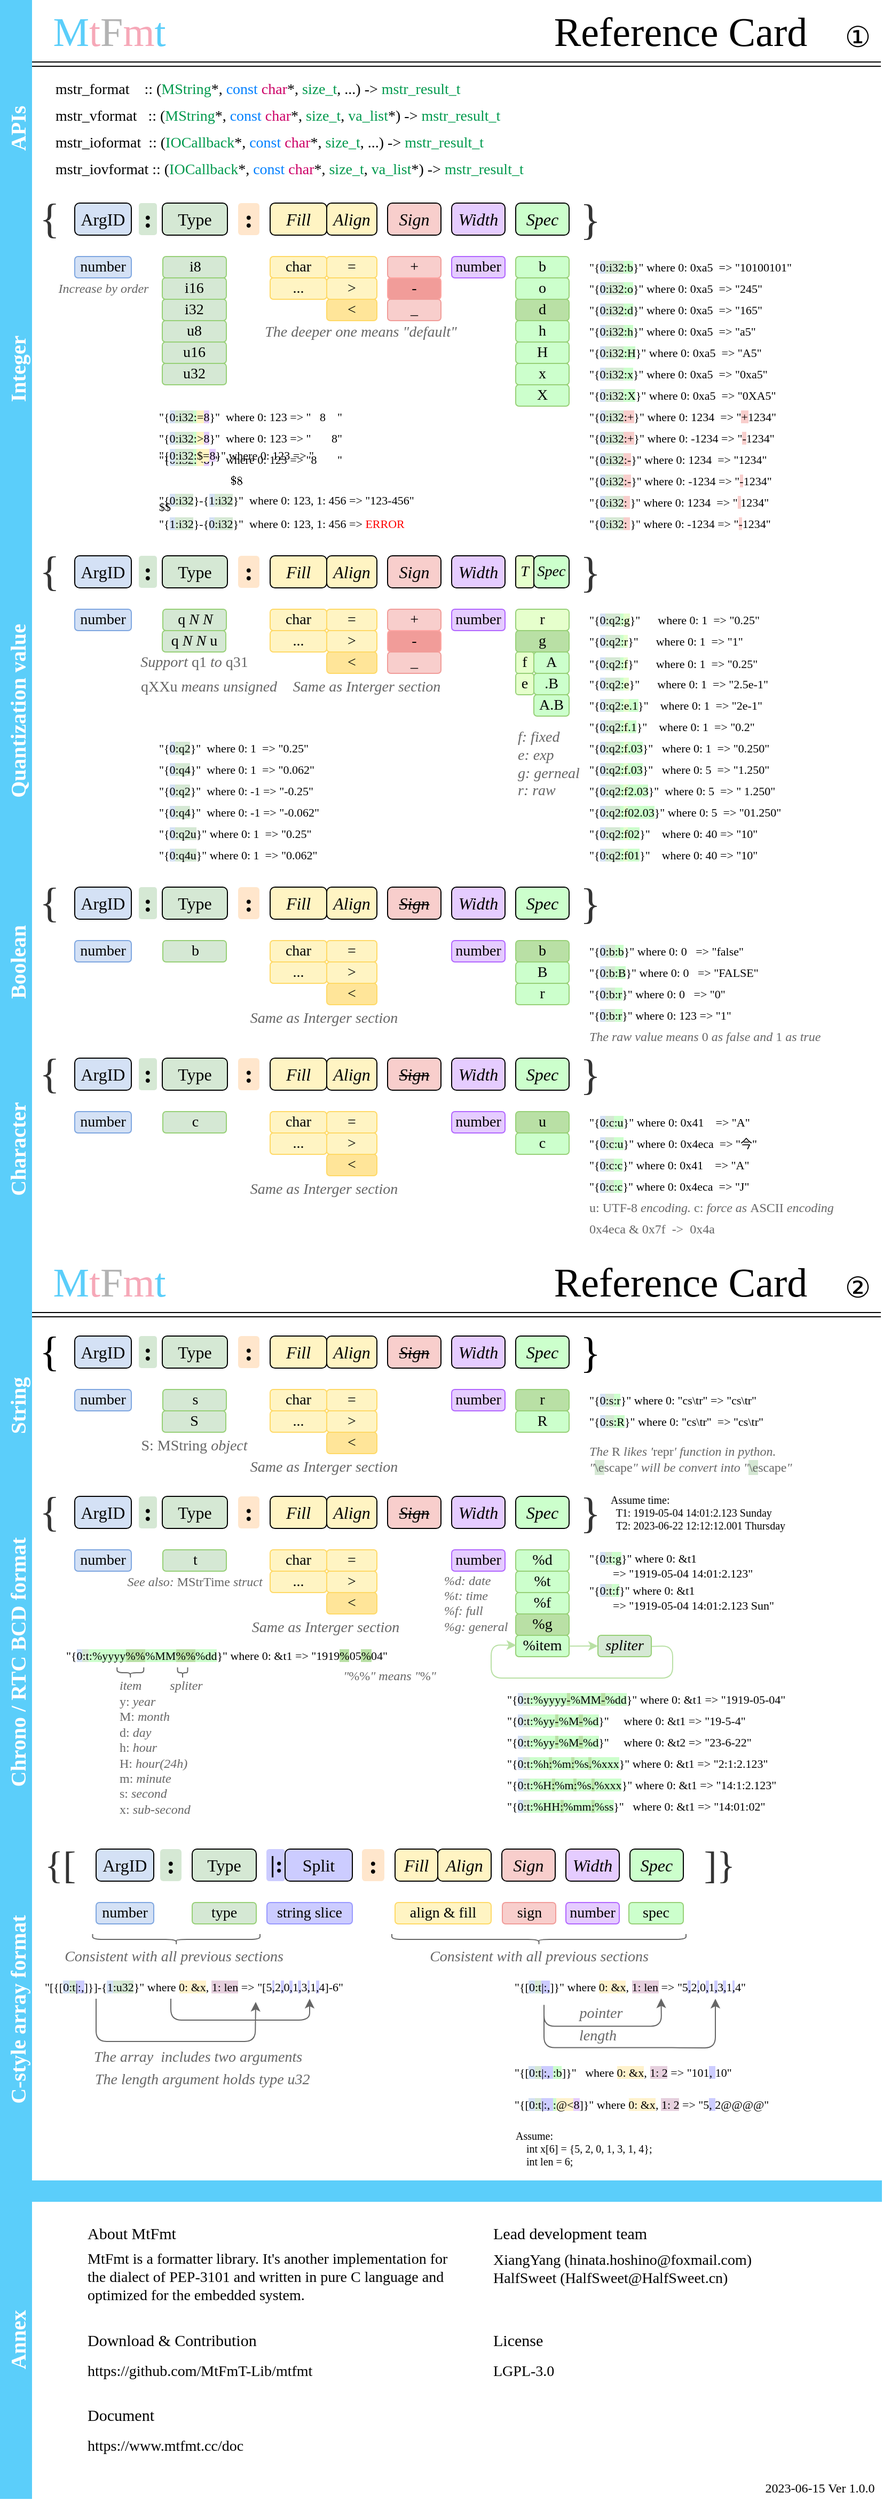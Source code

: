 <mxfile version="20.2.3" type="device"><diagram id="Ra2SZ1OXBXLBbSlx-Tlg" name="第 1 页"><mxGraphModel dx="1422" dy="865" grid="1" gridSize="10" guides="1" tooltips="1" connect="0" arrows="0" fold="1" page="1" pageScale="1" pageWidth="827" pageHeight="1169" math="0" shadow="0"><root><mxCell id="0"/><mxCell id="1" parent="0"/><mxCell id="YseJfbQIlrJhByI_km02-46" value="&lt;font color=&quot;#5bcefa&quot; style=&quot;font-size: 38px;&quot;&gt;M&lt;/font&gt;&lt;font color=&quot;#f6a8b8&quot; style=&quot;font-size: 38px;&quot;&gt;t&lt;/font&gt;&lt;font color=&quot;#b3b3b3&quot; style=&quot;font-size: 38px;&quot;&gt;F&lt;/font&gt;&lt;font color=&quot;#f6a8b8&quot; style=&quot;font-size: 38px;&quot;&gt;m&lt;/font&gt;&lt;font color=&quot;#5bcefa&quot; style=&quot;font-size: 38px;&quot;&gt;t&lt;/font&gt;" style="text;html=1;strokeColor=none;fillColor=none;align=center;verticalAlign=middle;whiteSpace=wrap;rounded=0;fontFamily=Yu Gothic UI Semibold;fontSize=38;fontColor=#000000;fontStyle=0;labelBackgroundColor=none;" parent="1" vertex="1"><mxGeometry x="30" width="145" height="60" as="geometry"/></mxCell><mxCell id="YseJfbQIlrJhByI_km02-47" value="&lt;font&gt;Reference Card&lt;/font&gt;" style="text;html=1;strokeColor=none;fillColor=none;align=center;verticalAlign=middle;whiteSpace=wrap;rounded=0;fontFamily=Yu Gothic UI Semibold;fontSize=38;fontColor=#000000;fontStyle=0;labelBackgroundColor=none;" parent="1" vertex="1"><mxGeometry x="500" width="275" height="60" as="geometry"/></mxCell><mxCell id="YseJfbQIlrJhByI_km02-49" value="" style="shape=link;html=1;rounded=0;fontFamily=Tahoma;fontSize=38;fontColor=default;strokeColor=#000000;" parent="1" edge="1"><mxGeometry width="100" relative="1" as="geometry"><mxPoint x="30" y="60" as="sourcePoint"/><mxPoint x="825" y="60" as="targetPoint"/></mxGeometry></mxCell><mxCell id="YseJfbQIlrJhByI_km02-63" value="APIs" style="swimlane;horizontal=0;labelBackgroundColor=none;fontFamily=Yu Gothic UI Semibold;fontSize=20;fontColor=#FFFFFF;strokeColor=none;fillColor=#5BCEFA;swimlaneFillColor=none;startSize=30;" parent="1" vertex="1"><mxGeometry y="60" width="810" height="120" as="geometry"/></mxCell><mxCell id="YseJfbQIlrJhByI_km02-41" value="&lt;font face=&quot;Cascadia Code&quot; style=&quot;font-size: 14px;&quot;&gt;mstr_format&amp;nbsp; &amp;nbsp; :: (&lt;font color=&quot;#00994d&quot;&gt;MString&lt;/font&gt;&lt;/font&gt;&lt;span style=&quot;font-family: &amp;quot;Cascadia Code&amp;quot;;&quot;&gt;*&lt;/span&gt;&lt;font face=&quot;Cascadia Code&quot; style=&quot;font-size: 14px;&quot;&gt;, &lt;font color=&quot;#007fff&quot;&gt;const&lt;/font&gt; &lt;font color=&quot;#cc0066&quot;&gt;char&lt;/font&gt;*, &lt;font color=&quot;#00994d&quot;&gt;size_t&lt;/font&gt;, ...) -&amp;gt; &lt;font color=&quot;#00994d&quot;&gt;mstr_result_t&lt;/font&gt;&amp;nbsp;&lt;/font&gt;" style="text;html=1;strokeColor=none;fillColor=none;align=left;verticalAlign=middle;whiteSpace=wrap;rounded=0;labelBackgroundColor=none;fontFamily=Times New Roman;fontSize=14;fontColor=#000000;" parent="YseJfbQIlrJhByI_km02-63" vertex="1"><mxGeometry x="50" y="11" width="740" height="25" as="geometry"/></mxCell><mxCell id="YseJfbQIlrJhByI_km02-45" value="&lt;font face=&quot;Cascadia Code&quot; style=&quot;font-size: 14px;&quot;&gt;mstr_vformat&amp;nbsp; &amp;nbsp;:: (&lt;font color=&quot;#00994d&quot;&gt;MString&lt;/font&gt;&lt;/font&gt;&lt;span style=&quot;font-family: &amp;quot;Cascadia Code&amp;quot;;&quot;&gt;*&lt;/span&gt;&lt;font face=&quot;Cascadia Code&quot; style=&quot;font-size: 14px;&quot;&gt;, &lt;font color=&quot;#007fff&quot;&gt;const&lt;/font&gt; &lt;font color=&quot;#cc0066&quot;&gt;char&lt;/font&gt;*, &lt;font color=&quot;#00994d&quot;&gt;size_t&lt;/font&gt;, &lt;font color=&quot;#00994d&quot;&gt;va_list&lt;/font&gt;*) -&amp;gt; &lt;font color=&quot;#00994d&quot;&gt;mstr_result_t&lt;/font&gt;&amp;nbsp;&lt;/font&gt;" style="text;html=1;strokeColor=none;fillColor=none;align=left;verticalAlign=middle;whiteSpace=wrap;rounded=0;labelBackgroundColor=none;fontFamily=Times New Roman;fontSize=14;fontColor=#000000;" parent="YseJfbQIlrJhByI_km02-63" vertex="1"><mxGeometry x="50" y="36" width="740" height="25" as="geometry"/></mxCell><mxCell id="YseJfbQIlrJhByI_km02-52" value="&lt;font face=&quot;Cascadia Code&quot; style=&quot;font-size: 14px;&quot;&gt;mstr_ioformat&amp;nbsp; :: (&lt;/font&gt;&lt;span style=&quot;color: rgb(0, 153, 77); font-family: &amp;quot;Cascadia Code&amp;quot;;&quot;&gt;IOCallback&lt;/span&gt;&lt;span style=&quot;font-family: &amp;quot;Cascadia Code&amp;quot;;&quot;&gt;*&lt;/span&gt;&lt;font face=&quot;Cascadia Code&quot; style=&quot;font-size: 14px;&quot;&gt;, &lt;font color=&quot;#007fff&quot;&gt;const&lt;/font&gt; &lt;font color=&quot;#cc0066&quot;&gt;char&lt;/font&gt;*, &lt;font color=&quot;#00994d&quot;&gt;size_t&lt;/font&gt;, ...) -&amp;gt; &lt;font color=&quot;#00994d&quot;&gt;mstr_result_t&lt;/font&gt;&amp;nbsp;&lt;/font&gt;" style="text;html=1;strokeColor=none;fillColor=none;align=left;verticalAlign=middle;whiteSpace=wrap;rounded=0;labelBackgroundColor=none;fontFamily=Times New Roman;fontSize=14;fontColor=#000000;" parent="YseJfbQIlrJhByI_km02-63" vertex="1"><mxGeometry x="50" y="61" width="736" height="25" as="geometry"/></mxCell><mxCell id="h3t0I-0h4qI02Rl6SEMp-28" value="&lt;font face=&quot;Cascadia Code&quot; style=&quot;font-size: 14px;&quot;&gt;mstr_iovformat :: (&lt;/font&gt;&lt;span style=&quot;color: rgb(0, 153, 77); font-family: &amp;quot;Cascadia Code&amp;quot;;&quot;&gt;IOCallback&lt;/span&gt;&lt;span style=&quot;font-family: &amp;quot;Cascadia Code&amp;quot;;&quot;&gt;*&lt;/span&gt;&lt;font face=&quot;Cascadia Code&quot; style=&quot;font-size: 14px;&quot;&gt;, &lt;font color=&quot;#007fff&quot;&gt;const&lt;/font&gt; &lt;font color=&quot;#cc0066&quot;&gt;char&lt;/font&gt;*, &lt;font color=&quot;#00994d&quot;&gt;size_t&lt;/font&gt;,&amp;nbsp;&lt;/font&gt;&lt;span style=&quot;color: rgb(0, 153, 77); font-family: &amp;quot;Cascadia Code&amp;quot;;&quot;&gt;va_list&lt;/span&gt;&lt;span style=&quot;font-family: &amp;quot;Cascadia Code&amp;quot;;&quot;&gt;*&lt;/span&gt;&lt;font face=&quot;Cascadia Code&quot; style=&quot;font-size: 14px;&quot;&gt;) -&amp;gt; &lt;font color=&quot;#00994d&quot;&gt;mstr_result_t&lt;/font&gt;&amp;nbsp;&lt;/font&gt;" style="text;html=1;strokeColor=none;fillColor=none;align=left;verticalAlign=middle;whiteSpace=wrap;rounded=0;labelBackgroundColor=none;fontFamily=Times New Roman;fontSize=14;fontColor=#000000;" parent="YseJfbQIlrJhByI_km02-63" vertex="1"><mxGeometry x="50" y="86" width="736" height="25" as="geometry"/></mxCell><mxCell id="YseJfbQIlrJhByI_km02-68" value="Integer" style="swimlane;horizontal=0;labelBackgroundColor=none;fontFamily=Yu Gothic UI Semibold;fontSize=20;fontColor=#FFFFFF;strokeColor=none;fillColor=#5BCEFA;swimlaneFillColor=none;startSize=30;" parent="1" vertex="1"><mxGeometry y="180" width="820" height="330" as="geometry"/></mxCell><mxCell id="YseJfbQIlrJhByI_km02-3" value="ArgID" style="rounded=1;whiteSpace=wrap;html=1;fontFamily=Times New Roman;fontSize=16;fillColor=#D4E1F5;" parent="YseJfbQIlrJhByI_km02-68" vertex="1"><mxGeometry x="70" y="10" width="53" height="30" as="geometry"/></mxCell><mxCell id="YseJfbQIlrJhByI_km02-4" value="Type" style="rounded=1;whiteSpace=wrap;html=1;fontFamily=Times New Roman;fontSize=16;fillColor=#D5E8D4;fontStyle=0" parent="YseJfbQIlrJhByI_km02-68" vertex="1"><mxGeometry x="152" y="10" width="61" height="30" as="geometry"/></mxCell><mxCell id="YseJfbQIlrJhByI_km02-6" value=":" style="rounded=1;whiteSpace=wrap;html=1;fontFamily=Times New Roman;fontSize=24;fontColor=#000000;fillColor=#D5E8D4;strokeColor=none;fontStyle=1" parent="YseJfbQIlrJhByI_km02-68" vertex="1"><mxGeometry x="130" y="10" width="17" height="30" as="geometry"/></mxCell><mxCell id="YseJfbQIlrJhByI_km02-7" value="{" style="text;html=1;strokeColor=none;fillColor=none;align=center;verticalAlign=middle;whiteSpace=wrap;rounded=0;fontFamily=Lucida Console;fontSize=39;fontColor=#333333;" parent="YseJfbQIlrJhByI_km02-68" vertex="1"><mxGeometry x="40" y="10" width="13" height="30" as="geometry"/></mxCell><mxCell id="YseJfbQIlrJhByI_km02-8" value="}" style="text;html=1;strokeColor=none;fillColor=none;align=center;verticalAlign=middle;whiteSpace=wrap;rounded=0;fontFamily=Lucida Console;fontSize=40;fontColor=#333333;" parent="YseJfbQIlrJhByI_km02-68" vertex="1"><mxGeometry x="543" y="10" width="20" height="30" as="geometry"/></mxCell><mxCell id="YseJfbQIlrJhByI_km02-10" value=":" style="rounded=1;whiteSpace=wrap;html=1;fontFamily=Times New Roman;fontSize=24;fontColor=#000000;fillColor=#FFE6CC;strokeColor=none;fontStyle=1" parent="YseJfbQIlrJhByI_km02-68" vertex="1"><mxGeometry x="223" y="10" width="20" height="30" as="geometry"/></mxCell><mxCell id="YseJfbQIlrJhByI_km02-12" value="Fill" style="rounded=1;whiteSpace=wrap;html=1;fontFamily=Times New Roman;fontSize=16;fillColor=#FFF4C3;fontStyle=2" parent="YseJfbQIlrJhByI_km02-68" vertex="1"><mxGeometry x="253" y="10" width="53" height="30" as="geometry"/></mxCell><mxCell id="YseJfbQIlrJhByI_km02-13" value="Align" style="rounded=1;whiteSpace=wrap;html=1;fontFamily=Times New Roman;fontSize=16;fillColor=#FFF4C3;fontStyle=2" parent="YseJfbQIlrJhByI_km02-68" vertex="1"><mxGeometry x="306" y="10" width="47" height="30" as="geometry"/></mxCell><mxCell id="YseJfbQIlrJhByI_km02-14" value="Sign" style="rounded=1;whiteSpace=wrap;html=1;fontFamily=Times New Roman;fontSize=16;fillColor=#F8CECC;fontStyle=2" parent="YseJfbQIlrJhByI_km02-68" vertex="1"><mxGeometry x="363" y="10" width="50" height="30" as="geometry"/></mxCell><mxCell id="YseJfbQIlrJhByI_km02-15" value="Width" style="rounded=1;whiteSpace=wrap;html=1;fontFamily=Times New Roman;fontSize=16;fillColor=#E5CCFF;fontStyle=2" parent="YseJfbQIlrJhByI_km02-68" vertex="1"><mxGeometry x="423" y="10" width="50" height="30" as="geometry"/></mxCell><mxCell id="YseJfbQIlrJhByI_km02-16" value="Spec" style="rounded=1;whiteSpace=wrap;html=1;fontFamily=Times New Roman;fontSize=16;fillColor=#CCFFCC;fontStyle=2" parent="YseJfbQIlrJhByI_km02-68" vertex="1"><mxGeometry x="483" y="10" width="50" height="30" as="geometry"/></mxCell><mxCell id="YseJfbQIlrJhByI_km02-80" value="number" style="rounded=1;whiteSpace=wrap;html=1;fontFamily=Times New Roman;fontSize=14;fillColor=#D4E1F5;strokeColor=#7EA6E0;" parent="YseJfbQIlrJhByI_km02-68" vertex="1"><mxGeometry x="70" y="60" width="53" height="20" as="geometry"/></mxCell><mxCell id="YseJfbQIlrJhByI_km02-86" value="i8" style="rounded=1;whiteSpace=wrap;html=1;fontFamily=Times New Roman;fontSize=14;fillColor=#D5E8D4;fontStyle=0;strokeColor=#97D077;" parent="YseJfbQIlrJhByI_km02-68" vertex="1"><mxGeometry x="152.5" y="60" width="59.5" height="20" as="geometry"/></mxCell><mxCell id="YseJfbQIlrJhByI_km02-87" value="i16" style="rounded=1;whiteSpace=wrap;html=1;fontFamily=Times New Roman;fontSize=14;fillColor=#D5E8D4;fontStyle=0;strokeColor=#97D077;" parent="YseJfbQIlrJhByI_km02-68" vertex="1"><mxGeometry x="152" y="80" width="60" height="20" as="geometry"/></mxCell><mxCell id="YseJfbQIlrJhByI_km02-88" value="i32" style="rounded=1;whiteSpace=wrap;html=1;fontFamily=Times New Roman;fontSize=14;fillColor=#D5E8D4;fontStyle=0;strokeColor=#97D077;" parent="YseJfbQIlrJhByI_km02-68" vertex="1"><mxGeometry x="152" y="100" width="60" height="20" as="geometry"/></mxCell><mxCell id="YseJfbQIlrJhByI_km02-89" value="u8" style="rounded=1;whiteSpace=wrap;html=1;fontFamily=Times New Roman;fontSize=14;fillColor=#D5E8D4;fontStyle=0;strokeColor=#97D077;" parent="YseJfbQIlrJhByI_km02-68" vertex="1"><mxGeometry x="152" y="120" width="60" height="20" as="geometry"/></mxCell><mxCell id="YseJfbQIlrJhByI_km02-90" value="u16" style="rounded=1;whiteSpace=wrap;html=1;fontFamily=Times New Roman;fontSize=14;fillColor=#D5E8D4;fontStyle=0;strokeColor=#97D077;" parent="YseJfbQIlrJhByI_km02-68" vertex="1"><mxGeometry x="152" y="140" width="60" height="20" as="geometry"/></mxCell><mxCell id="YseJfbQIlrJhByI_km02-92" value="u32" style="rounded=1;whiteSpace=wrap;html=1;fontFamily=Times New Roman;fontSize=14;fillColor=#D5E8D4;fontStyle=0;strokeColor=#97D077;" parent="YseJfbQIlrJhByI_km02-68" vertex="1"><mxGeometry x="152" y="160" width="60" height="20" as="geometry"/></mxCell><mxCell id="YseJfbQIlrJhByI_km02-94" value="&lt;span style=&quot;font-style: normal;&quot;&gt;char&lt;/span&gt;" style="rounded=1;whiteSpace=wrap;html=1;fontFamily=Times New Roman;fontSize=14;fillColor=#FFF4C3;fontStyle=2;strokeColor=#FFD966;" parent="YseJfbQIlrJhByI_km02-68" vertex="1"><mxGeometry x="253" y="60" width="53" height="20" as="geometry"/></mxCell><mxCell id="YseJfbQIlrJhByI_km02-95" value="&lt;span style=&quot;font-style: normal;&quot;&gt;...&lt;/span&gt;" style="rounded=1;whiteSpace=wrap;html=1;fontFamily=Times New Roman;fontSize=14;fillColor=#FFF4C3;fontStyle=2;strokeColor=#FFD966;" parent="YseJfbQIlrJhByI_km02-68" vertex="1"><mxGeometry x="253" y="80" width="53" height="20" as="geometry"/></mxCell><mxCell id="YseJfbQIlrJhByI_km02-97" value="&lt;span style=&quot;font-style: normal;&quot;&gt;=&lt;/span&gt;" style="rounded=1;whiteSpace=wrap;html=1;fontFamily=Times New Roman;fontSize=14;fillColor=#FFF4C3;fontStyle=2;strokeColor=#FFD966;" parent="YseJfbQIlrJhByI_km02-68" vertex="1"><mxGeometry x="306" y="60" width="47" height="20" as="geometry"/></mxCell><mxCell id="YseJfbQIlrJhByI_km02-98" value="&lt;span style=&quot;font-style: normal;&quot;&gt;&amp;gt;&lt;/span&gt;" style="rounded=1;whiteSpace=wrap;html=1;fontFamily=Times New Roman;fontSize=14;fillColor=#FFF4C3;fontStyle=2;strokeColor=#FFD966;" parent="YseJfbQIlrJhByI_km02-68" vertex="1"><mxGeometry x="306" y="80" width="47" height="20" as="geometry"/></mxCell><mxCell id="YseJfbQIlrJhByI_km02-99" value="&lt;span style=&quot;font-style: normal;&quot;&gt;&amp;lt;&lt;/span&gt;" style="rounded=1;whiteSpace=wrap;html=1;fontFamily=Times New Roman;fontSize=14;fillColor=#FFE599;fontStyle=2;strokeColor=#FFD966;" parent="YseJfbQIlrJhByI_km02-68" vertex="1"><mxGeometry x="306" y="100" width="47" height="20" as="geometry"/></mxCell><mxCell id="YseJfbQIlrJhByI_km02-100" value="+" style="rounded=1;whiteSpace=wrap;html=1;fontFamily=Times New Roman;fontSize=14;fillColor=#F8CECC;fontStyle=2;strokeColor=#F19C99;" parent="YseJfbQIlrJhByI_km02-68" vertex="1"><mxGeometry x="363" y="60" width="50" height="20" as="geometry"/></mxCell><mxCell id="YseJfbQIlrJhByI_km02-101" value="-" style="rounded=1;whiteSpace=wrap;html=1;fontFamily=Times New Roman;fontSize=14;fillColor=#F19C99;fontStyle=2;strokeColor=#FFA5A2;" parent="YseJfbQIlrJhByI_km02-68" vertex="1"><mxGeometry x="363" y="80" width="50" height="20" as="geometry"/></mxCell><mxCell id="YseJfbQIlrJhByI_km02-102" value="_" style="rounded=1;whiteSpace=wrap;html=1;fontFamily=Times New Roman;fontSize=14;fillColor=#F8CECC;fontStyle=2;strokeColor=#F19C99;gradientColor=none;" parent="YseJfbQIlrJhByI_km02-68" vertex="1"><mxGeometry x="363" y="100" width="50" height="20" as="geometry"/></mxCell><mxCell id="YseJfbQIlrJhByI_km02-103" value="number" style="rounded=1;whiteSpace=wrap;html=1;fontFamily=Times New Roman;fontSize=14;fillColor=#E5CCFF;fontStyle=0;strokeColor=#B266FF;" parent="YseJfbQIlrJhByI_km02-68" vertex="1"><mxGeometry x="423" y="60" width="50" height="20" as="geometry"/></mxCell><mxCell id="YseJfbQIlrJhByI_km02-105" value="b" style="rounded=1;whiteSpace=wrap;html=1;fontFamily=Times New Roman;fontSize=14;fillColor=#CCFFCC;fontStyle=0;strokeColor=#97D077;" parent="YseJfbQIlrJhByI_km02-68" vertex="1"><mxGeometry x="483" y="60" width="50" height="20" as="geometry"/></mxCell><mxCell id="YseJfbQIlrJhByI_km02-106" value="o" style="rounded=1;whiteSpace=wrap;html=1;fontFamily=Times New Roman;fontSize=14;fillColor=#CCFFCC;fontStyle=0;strokeColor=#97D077;" parent="YseJfbQIlrJhByI_km02-68" vertex="1"><mxGeometry x="483" y="80" width="50" height="20" as="geometry"/></mxCell><mxCell id="YseJfbQIlrJhByI_km02-107" value="d" style="rounded=1;whiteSpace=wrap;html=1;fontFamily=Times New Roman;fontSize=14;fillColor=#B9E0A5;fontStyle=0;strokeColor=#97D077;" parent="YseJfbQIlrJhByI_km02-68" vertex="1"><mxGeometry x="483" y="100" width="50" height="20" as="geometry"/></mxCell><mxCell id="YseJfbQIlrJhByI_km02-108" value="h" style="rounded=1;whiteSpace=wrap;html=1;fontFamily=Times New Roman;fontSize=14;fillColor=#CCFFCC;fontStyle=0;strokeColor=#97D077;" parent="YseJfbQIlrJhByI_km02-68" vertex="1"><mxGeometry x="483" y="120" width="50" height="20" as="geometry"/></mxCell><mxCell id="YseJfbQIlrJhByI_km02-109" value="H" style="rounded=1;whiteSpace=wrap;html=1;fontFamily=Times New Roman;fontSize=14;fillColor=#CCFFCC;fontStyle=0;strokeColor=#97D077;" parent="YseJfbQIlrJhByI_km02-68" vertex="1"><mxGeometry x="483" y="140" width="50" height="20" as="geometry"/></mxCell><mxCell id="YseJfbQIlrJhByI_km02-110" value="x" style="rounded=1;whiteSpace=wrap;html=1;fontFamily=Times New Roman;fontSize=14;fillColor=#CCFFCC;fontStyle=0;strokeColor=#97D077;" parent="YseJfbQIlrJhByI_km02-68" vertex="1"><mxGeometry x="483" y="160" width="50" height="20" as="geometry"/></mxCell><mxCell id="YseJfbQIlrJhByI_km02-111" value="X" style="rounded=1;whiteSpace=wrap;html=1;fontFamily=Times New Roman;fontSize=14;fillColor=#CCFFCC;fontStyle=0;strokeColor=#97D077;" parent="YseJfbQIlrJhByI_km02-68" vertex="1"><mxGeometry x="483" y="180" width="50" height="20" as="geometry"/></mxCell><mxCell id="YseJfbQIlrJhByI_km02-114" value="&quot;{&lt;span style=&quot;background-color: rgb(212, 225, 245); font-size: 11px;&quot;&gt;0&lt;/span&gt;&lt;span style=&quot;background-color: rgb(213, 232, 212); font-size: 11px;&quot;&gt;:i32&lt;/span&gt;&lt;span style=&quot;background-color: rgb(204, 255, 204); font-size: 11px;&quot;&gt;:b&lt;/span&gt;}&quot; where 0: 0xa5&amp;nbsp; =&amp;gt; &quot;10100101&quot;&amp;nbsp;" style="text;html=1;strokeColor=none;fillColor=none;align=left;verticalAlign=middle;whiteSpace=wrap;rounded=0;labelBackgroundColor=none;fontFamily=Cascadia Code;fontSize=11;fontColor=#000000;" parent="YseJfbQIlrJhByI_km02-68" vertex="1"><mxGeometry x="550" y="60" width="270" height="20" as="geometry"/></mxCell><mxCell id="YseJfbQIlrJhByI_km02-116" value="&quot;{&lt;span style=&quot;background-color: rgb(212, 225, 245); font-size: 11px;&quot;&gt;0&lt;/span&gt;&lt;span style=&quot;background-color: rgb(213, 232, 212); font-size: 11px;&quot;&gt;:i32&lt;/span&gt;&lt;span style=&quot;background-color: rgb(204, 255, 204); font-size: 11px;&quot;&gt;:o&lt;/span&gt;}&quot; where 0: 0xa5&amp;nbsp; =&amp;gt; &quot;245&quot;&amp;nbsp;" style="text;html=1;strokeColor=none;fillColor=none;align=left;verticalAlign=middle;whiteSpace=wrap;rounded=0;labelBackgroundColor=none;fontFamily=Cascadia Code;fontSize=11;fontColor=#000000;" parent="YseJfbQIlrJhByI_km02-68" vertex="1"><mxGeometry x="550" y="80" width="270" height="20" as="geometry"/></mxCell><mxCell id="YseJfbQIlrJhByI_km02-117" value="&quot;{&lt;span style=&quot;background-color: rgb(212, 225, 245); font-size: 11px;&quot;&gt;0&lt;/span&gt;&lt;span style=&quot;background-color: rgb(213, 232, 212); font-size: 11px;&quot;&gt;:i32&lt;/span&gt;&lt;span style=&quot;background-color: rgb(204, 255, 204); font-size: 11px;&quot;&gt;:d&lt;/span&gt;}&quot; where 0: 0xa5&amp;nbsp; =&amp;gt; &quot;165&quot;&amp;nbsp;" style="text;html=1;strokeColor=none;fillColor=none;align=left;verticalAlign=middle;whiteSpace=wrap;rounded=0;labelBackgroundColor=none;fontFamily=Cascadia Code;fontSize=11;fontColor=#000000;" parent="YseJfbQIlrJhByI_km02-68" vertex="1"><mxGeometry x="550" y="100" width="270" height="20" as="geometry"/></mxCell><mxCell id="YseJfbQIlrJhByI_km02-156" value="&quot;{&lt;span style=&quot;background-color: rgb(212, 225, 245); font-size: 11px;&quot;&gt;0&lt;/span&gt;&lt;span style=&quot;background-color: rgb(213, 232, 212); font-size: 11px;&quot;&gt;:i32&lt;/span&gt;&lt;span style=&quot;background-color: rgb(204, 255, 204); font-size: 11px;&quot;&gt;:h&lt;/span&gt;}&quot; where 0: 0xa5&amp;nbsp; =&amp;gt; &quot;a5&quot;&amp;nbsp;" style="text;html=1;strokeColor=none;fillColor=none;align=left;verticalAlign=middle;whiteSpace=wrap;rounded=0;labelBackgroundColor=none;fontFamily=Cascadia Code;fontSize=11;fontColor=#000000;" parent="YseJfbQIlrJhByI_km02-68" vertex="1"><mxGeometry x="550" y="120" width="270" height="20" as="geometry"/></mxCell><mxCell id="YseJfbQIlrJhByI_km02-157" value="&quot;{&lt;span style=&quot;background-color: rgb(212, 225, 245); font-size: 11px;&quot;&gt;0&lt;/span&gt;&lt;span style=&quot;background-color: rgb(213, 232, 212); font-size: 11px;&quot;&gt;:i32&lt;/span&gt;&lt;span style=&quot;background-color: rgb(204, 255, 204); font-size: 11px;&quot;&gt;:H&lt;/span&gt;}&quot; where 0: 0xa5&amp;nbsp; =&amp;gt; &quot;A5&quot;&amp;nbsp;" style="text;html=1;strokeColor=none;fillColor=none;align=left;verticalAlign=middle;whiteSpace=wrap;rounded=0;labelBackgroundColor=none;fontFamily=Cascadia Code;fontSize=11;fontColor=#000000;" parent="YseJfbQIlrJhByI_km02-68" vertex="1"><mxGeometry x="550" y="140" width="270" height="20" as="geometry"/></mxCell><mxCell id="YseJfbQIlrJhByI_km02-158" value="&quot;{&lt;span style=&quot;background-color: rgb(212, 225, 245); font-size: 11px;&quot;&gt;0&lt;/span&gt;&lt;span style=&quot;background-color: rgb(213, 232, 212); font-size: 11px;&quot;&gt;:i32&lt;/span&gt;&lt;span style=&quot;background-color: rgb(204, 255, 204); font-size: 11px;&quot;&gt;:x&lt;/span&gt;}&quot; where 0: 0xa5&amp;nbsp; =&amp;gt; &quot;0xa5&quot;&amp;nbsp;" style="text;html=1;strokeColor=none;fillColor=none;align=left;verticalAlign=middle;whiteSpace=wrap;rounded=0;labelBackgroundColor=none;fontFamily=Cascadia Code;fontSize=11;fontColor=#000000;" parent="YseJfbQIlrJhByI_km02-68" vertex="1"><mxGeometry x="550" y="160" width="270" height="20" as="geometry"/></mxCell><mxCell id="YseJfbQIlrJhByI_km02-159" value="&quot;{&lt;span style=&quot;background-color: rgb(212, 225, 245); font-size: 11px;&quot;&gt;0&lt;/span&gt;&lt;span style=&quot;background-color: rgb(213, 232, 212); font-size: 11px;&quot;&gt;:i32&lt;/span&gt;&lt;span style=&quot;background-color: rgb(204, 255, 204); font-size: 11px;&quot;&gt;:X&lt;/span&gt;}&quot; where 0: 0xa5&amp;nbsp; =&amp;gt; &quot;0XA5&quot;&amp;nbsp;" style="text;html=1;strokeColor=none;fillColor=none;align=left;verticalAlign=middle;whiteSpace=wrap;rounded=0;labelBackgroundColor=none;fontFamily=Cascadia Code;fontSize=11;fontColor=#000000;" parent="YseJfbQIlrJhByI_km02-68" vertex="1"><mxGeometry x="550" y="180" width="270" height="20" as="geometry"/></mxCell><mxCell id="YseJfbQIlrJhByI_km02-161" value="&quot;{&lt;span style=&quot;background-color: rgb(212, 225, 245); font-size: 11px;&quot;&gt;0&lt;/span&gt;&lt;span style=&quot;background-color: rgb(213, 232, 212); font-size: 11px;&quot;&gt;:i32&lt;/span&gt;&lt;span style=&quot;font-size: 11px; background-color: rgb(248, 206, 204);&quot;&gt;:+&lt;/span&gt;}&quot; where 0: 1234&amp;nbsp; =&amp;gt; &quot;&lt;span style=&quot;background-color: rgb(248, 206, 204);&quot;&gt;+&lt;/span&gt;1234&quot;&amp;nbsp;" style="text;html=1;strokeColor=none;fillColor=none;align=left;verticalAlign=middle;whiteSpace=wrap;rounded=0;labelBackgroundColor=none;fontFamily=Cascadia Code;fontSize=11;fontColor=#000000;" parent="YseJfbQIlrJhByI_km02-68" vertex="1"><mxGeometry x="550" y="200" width="270" height="20" as="geometry"/></mxCell><mxCell id="YseJfbQIlrJhByI_km02-162" value="&quot;{&lt;span style=&quot;background-color: rgb(212, 225, 245); font-size: 11px;&quot;&gt;0&lt;/span&gt;&lt;span style=&quot;background-color: rgb(213, 232, 212); font-size: 11px;&quot;&gt;:i32&lt;/span&gt;&lt;span style=&quot;font-size: 11px; background-color: rgb(248, 206, 204);&quot;&gt;:+&lt;/span&gt;}&quot; where 0: -1234 =&amp;gt; &quot;&lt;span style=&quot;background-color: rgb(248, 206, 204);&quot;&gt;-&lt;/span&gt;1234&quot;&amp;nbsp;" style="text;html=1;strokeColor=none;fillColor=none;align=left;verticalAlign=middle;whiteSpace=wrap;rounded=0;labelBackgroundColor=none;fontFamily=Cascadia Code;fontSize=11;fontColor=#000000;" parent="YseJfbQIlrJhByI_km02-68" vertex="1"><mxGeometry x="550" y="220" width="270" height="20" as="geometry"/></mxCell><mxCell id="YseJfbQIlrJhByI_km02-163" value="&quot;{&lt;span style=&quot;background-color: rgb(212, 225, 245); font-size: 11px;&quot;&gt;0&lt;/span&gt;&lt;span style=&quot;background-color: rgb(213, 232, 212); font-size: 11px;&quot;&gt;:i32&lt;/span&gt;&lt;span style=&quot;font-size: 11px; background-color: rgb(248, 206, 204);&quot;&gt;:-&lt;/span&gt;}&quot; where 0: 1234&amp;nbsp; =&amp;gt; &quot;1234&quot;&amp;nbsp;" style="text;html=1;strokeColor=none;fillColor=none;align=left;verticalAlign=middle;whiteSpace=wrap;rounded=0;labelBackgroundColor=none;fontFamily=Cascadia Code;fontSize=11;fontColor=#000000;" parent="YseJfbQIlrJhByI_km02-68" vertex="1"><mxGeometry x="550" y="240" width="270" height="20" as="geometry"/></mxCell><mxCell id="YseJfbQIlrJhByI_km02-164" value="&quot;{&lt;span style=&quot;background-color: rgb(212, 225, 245); font-size: 11px;&quot;&gt;0&lt;/span&gt;&lt;span style=&quot;background-color: rgb(213, 232, 212); font-size: 11px;&quot;&gt;:i32&lt;/span&gt;&lt;span style=&quot;font-size: 11px; background-color: rgb(248, 206, 204);&quot;&gt;:-&lt;/span&gt;}&quot; where 0: -1234 =&amp;gt; &quot;&lt;span style=&quot;background-color: rgb(248, 206, 204);&quot;&gt;-&lt;/span&gt;1234&quot;&amp;nbsp;" style="text;html=1;strokeColor=none;fillColor=none;align=left;verticalAlign=middle;whiteSpace=wrap;rounded=0;labelBackgroundColor=none;fontFamily=Cascadia Code;fontSize=11;fontColor=#000000;" parent="YseJfbQIlrJhByI_km02-68" vertex="1"><mxGeometry x="550" y="260" width="270" height="20" as="geometry"/></mxCell><mxCell id="YseJfbQIlrJhByI_km02-165" value="&quot;{&lt;span style=&quot;background-color: rgb(212, 225, 245); font-size: 11px;&quot;&gt;0&lt;/span&gt;&lt;span style=&quot;background-color: rgb(213, 232, 212); font-size: 11px;&quot;&gt;:i32&lt;/span&gt;&lt;span style=&quot;font-size: 11px; background-color: rgb(248, 206, 204);&quot;&gt;:&amp;nbsp;&lt;/span&gt;}&quot; where 0: 1234&amp;nbsp; =&amp;gt; &quot;&lt;span style=&quot;background-color: rgb(248, 206, 204);&quot;&gt; &lt;/span&gt;1234&quot;&amp;nbsp;" style="text;html=1;strokeColor=none;fillColor=none;align=left;verticalAlign=middle;whiteSpace=wrap;rounded=0;labelBackgroundColor=none;fontFamily=Cascadia Code;fontSize=11;fontColor=#000000;" parent="YseJfbQIlrJhByI_km02-68" vertex="1"><mxGeometry x="550" y="280" width="270" height="20" as="geometry"/></mxCell><mxCell id="YseJfbQIlrJhByI_km02-166" value="&quot;{&lt;span style=&quot;background-color: rgb(212, 225, 245); font-size: 11px;&quot;&gt;0&lt;/span&gt;&lt;span style=&quot;background-color: rgb(213, 232, 212); font-size: 11px;&quot;&gt;:i32&lt;/span&gt;&lt;span style=&quot;font-size: 11px; background-color: rgb(248, 206, 204);&quot;&gt;:&amp;nbsp;&lt;/span&gt;}&quot; where 0: -1234 =&amp;gt; &quot;&lt;span style=&quot;background-color: rgb(248, 206, 204);&quot;&gt;-&lt;/span&gt;1234&quot;&amp;nbsp;" style="text;html=1;strokeColor=none;fillColor=none;align=left;verticalAlign=middle;whiteSpace=wrap;rounded=0;labelBackgroundColor=none;fontFamily=Cascadia Code;fontSize=11;fontColor=#000000;" parent="YseJfbQIlrJhByI_km02-68" vertex="1"><mxGeometry x="550" y="300" width="270" height="20" as="geometry"/></mxCell><mxCell id="YseJfbQIlrJhByI_km02-167" value="&quot;{&lt;span style=&quot;background-color: rgb(212, 225, 245); font-size: 11px;&quot;&gt;0&lt;/span&gt;&lt;span style=&quot;background-color: rgb(213, 232, 212); font-size: 11px;&quot;&gt;:i32&lt;/span&gt;&lt;span style=&quot;background-color: rgb(204, 255, 204); font-size: 11px;&quot;&gt;:&lt;/span&gt;&lt;span style=&quot;font-size: 11px; background-color: rgb(255, 244, 195);&quot;&gt;=&lt;/span&gt;&lt;span style=&quot;font-size: 11px; background-color: rgb(229, 204, 255);&quot;&gt;8&lt;/span&gt;}&quot;&amp;nbsp; where 0: 123 =&amp;gt; &quot;&amp;nbsp; &amp;nbsp;8&amp;nbsp; &amp;nbsp; &quot;&amp;nbsp;" style="text;html=1;strokeColor=none;fillColor=none;align=left;verticalAlign=middle;whiteSpace=wrap;rounded=0;labelBackgroundColor=none;fontFamily=Cascadia Code;fontSize=11;fontColor=#000000;" parent="YseJfbQIlrJhByI_km02-68" vertex="1"><mxGeometry x="147" y="200" width="293" height="20" as="geometry"/></mxCell><mxCell id="YseJfbQIlrJhByI_km02-169" value="&quot;{&lt;span style=&quot;background-color: rgb(212, 225, 245); font-size: 11px;&quot;&gt;0&lt;/span&gt;&lt;span style=&quot;background-color: rgb(213, 232, 212); font-size: 11px;&quot;&gt;:i32&lt;/span&gt;&lt;span style=&quot;background-color: rgb(204, 255, 204); font-size: 11px;&quot;&gt;:&lt;/span&gt;&lt;span style=&quot;font-size: 11px; background-color: rgb(255, 244, 195);&quot;&gt;&amp;gt;&lt;/span&gt;&lt;span style=&quot;font-size: 11px; background-color: rgb(229, 204, 255);&quot;&gt;8&lt;/span&gt;}&quot;&amp;nbsp; where 0: 123 =&amp;gt; &quot;&amp;nbsp; &amp;nbsp; &amp;nbsp; &amp;nbsp;8&quot;&amp;nbsp;" style="text;html=1;strokeColor=none;fillColor=none;align=left;verticalAlign=middle;whiteSpace=wrap;rounded=0;labelBackgroundColor=none;fontFamily=Cascadia Code;fontSize=11;fontColor=#000000;" parent="YseJfbQIlrJhByI_km02-68" vertex="1"><mxGeometry x="147" y="220" width="293" height="20" as="geometry"/></mxCell><mxCell id="YseJfbQIlrJhByI_km02-170" value="&quot;{&lt;span style=&quot;background-color: rgb(212, 225, 245); font-size: 11px;&quot;&gt;0&lt;/span&gt;&lt;span style=&quot;background-color: rgb(213, 232, 212); font-size: 11px;&quot;&gt;:i32&lt;/span&gt;&lt;span style=&quot;background-color: rgb(204, 255, 204); font-size: 11px;&quot;&gt;:&lt;/span&gt;&lt;span style=&quot;font-size: 11px; background-color: rgb(255, 244, 195);&quot;&gt;&amp;lt;&lt;/span&gt;&lt;span style=&quot;font-size: 11px; background-color: rgb(229, 204, 255);&quot;&gt;8&lt;/span&gt;}&quot;&amp;nbsp; where 0: 123 =&amp;gt; &quot;8&amp;nbsp; &amp;nbsp; &amp;nbsp; &amp;nbsp;&quot;&amp;nbsp;" style="text;html=1;strokeColor=none;fillColor=none;align=left;verticalAlign=middle;whiteSpace=wrap;rounded=0;labelBackgroundColor=none;fontFamily=Cascadia Code;fontSize=11;fontColor=#000000;" parent="YseJfbQIlrJhByI_km02-68" vertex="1"><mxGeometry x="147" y="240" width="293" height="20" as="geometry"/></mxCell><mxCell id="YseJfbQIlrJhByI_km02-171" value="&quot;{&lt;span style=&quot;background-color: rgb(212, 225, 245); font-size: 11px;&quot;&gt;0&lt;/span&gt;&lt;span style=&quot;background-color: rgb(213, 232, 212); font-size: 11px;&quot;&gt;:i32&lt;/span&gt;&lt;span style=&quot;background-color: rgb(204, 255, 204); font-size: 11px;&quot;&gt;:&lt;/span&gt;&lt;span style=&quot;font-size: 11px; background-color: rgb(255, 244, 195);&quot;&gt;$&lt;/span&gt;&lt;span style=&quot;font-size: 11px; background-color: rgb(255, 244, 195);&quot;&gt;=&lt;/span&gt;&lt;span style=&quot;font-size: 11px; background-color: rgb(229, 204, 255);&quot;&gt;8&lt;/span&gt;}&quot; where 0: 123 =&amp;gt; &quot;$$$8$$$$&quot;&amp;nbsp;" style="text;html=1;strokeColor=none;fillColor=none;align=left;verticalAlign=middle;whiteSpace=wrap;rounded=0;labelBackgroundColor=none;fontFamily=Cascadia Code;fontSize=11;fontColor=#000000;" parent="YseJfbQIlrJhByI_km02-68" vertex="1"><mxGeometry x="147" y="260" width="293" height="20" as="geometry"/></mxCell><mxCell id="YseJfbQIlrJhByI_km02-172" value="&quot;{&lt;span style=&quot;background-color: rgb(212, 225, 245); font-size: 11px;&quot;&gt;0&lt;/span&gt;&lt;span style=&quot;background-color: rgb(213, 232, 212); font-size: 11px;&quot;&gt;:i32&lt;/span&gt;}-{&lt;span style=&quot;background-color: rgb(212, 225, 245);&quot;&gt;1&lt;/span&gt;&lt;span style=&quot;background-color: rgb(213, 232, 212);&quot;&gt;:i32&lt;/span&gt;}&quot;&amp;nbsp; where 0: 123, 1: 456 =&amp;gt; &quot;123-456&quot;&amp;nbsp;" style="text;html=1;strokeColor=none;fillColor=none;align=left;verticalAlign=middle;whiteSpace=wrap;rounded=0;labelBackgroundColor=none;fontFamily=Cascadia Code;fontSize=11;fontColor=#000000;" parent="YseJfbQIlrJhByI_km02-68" vertex="1"><mxGeometry x="147" y="280" width="393" height="15" as="geometry"/></mxCell><mxCell id="YseJfbQIlrJhByI_km02-173" value="&quot;{&lt;span style=&quot;background-color: rgb(212, 225, 245); font-size: 11px;&quot;&gt;1&lt;/span&gt;&lt;span style=&quot;background-color: rgb(213, 232, 212); font-size: 11px;&quot;&gt;:i32&lt;/span&gt;}-{&lt;span style=&quot;background-color: rgb(212, 225, 245);&quot;&gt;0&lt;/span&gt;&lt;span style=&quot;background-color: rgb(213, 232, 212);&quot;&gt;:i32&lt;/span&gt;}&quot;&amp;nbsp; where 0: 123, 1: 456 =&amp;gt; &lt;font color=&quot;#ff0000&quot;&gt;ERROR&lt;/font&gt;" style="text;html=1;strokeColor=none;fillColor=none;align=left;verticalAlign=middle;whiteSpace=wrap;rounded=0;labelBackgroundColor=none;fontFamily=Cascadia Code;fontSize=11;fontColor=#000000;" parent="YseJfbQIlrJhByI_km02-68" vertex="1"><mxGeometry x="147" y="300" width="333" height="20" as="geometry"/></mxCell><mxCell id="YseJfbQIlrJhByI_km02-279" value="&lt;i&gt;&lt;font style=&quot;font-size: 14px;&quot;&gt;The deeper one means &quot;default&quot;&lt;/font&gt;&lt;/i&gt;" style="text;html=1;strokeColor=none;fillColor=none;align=center;verticalAlign=middle;whiteSpace=wrap;rounded=0;labelBackgroundColor=none;fontFamily=Times New Roman;fontSize=11;fontColor=#666666;" parent="YseJfbQIlrJhByI_km02-68" vertex="1"><mxGeometry x="243" y="120" width="190" height="22.5" as="geometry"/></mxCell><mxCell id="YseJfbQIlrJhByI_km02-417" value="&lt;i style=&quot;font-size: 12px;&quot;&gt;&lt;font style=&quot;font-size: 12px;&quot;&gt;Increase by order&lt;/font&gt;&lt;/i&gt;" style="text;html=1;strokeColor=none;fillColor=none;align=center;verticalAlign=middle;whiteSpace=wrap;rounded=0;labelBackgroundColor=none;fontFamily=Times New Roman;fontSize=12;fontColor=#666666;" parent="YseJfbQIlrJhByI_km02-68" vertex="1"><mxGeometry x="51.5" y="80" width="90" height="20" as="geometry"/></mxCell><mxCell id="YseJfbQIlrJhByI_km02-77" value="" style="rounded=0;whiteSpace=wrap;html=1;labelBackgroundColor=none;fontFamily=Yu Gothic UI Semibold;fontSize=26;fontColor=#FFFFFF;strokeColor=none;fillColor=#5BCEFA;" parent="1" vertex="1"><mxGeometry width="30" height="60" as="geometry"/></mxCell><mxCell id="YseJfbQIlrJhByI_km02-175" value="Quantization value" style="swimlane;horizontal=0;labelBackgroundColor=none;fontFamily=Yu Gothic UI Semibold;fontSize=20;fontColor=#FFFFFF;strokeColor=none;fillColor=#5BCEFA;swimlaneFillColor=none;startSize=30;" parent="1" vertex="1"><mxGeometry y="510" width="823" height="310" as="geometry"/></mxCell><mxCell id="YseJfbQIlrJhByI_km02-176" value="ArgID" style="rounded=1;whiteSpace=wrap;html=1;fontFamily=Times New Roman;fontSize=16;fillColor=#D4E1F5;" parent="YseJfbQIlrJhByI_km02-175" vertex="1"><mxGeometry x="70" y="10" width="53" height="30" as="geometry"/></mxCell><mxCell id="YseJfbQIlrJhByI_km02-177" value="Type" style="rounded=1;whiteSpace=wrap;html=1;fontFamily=Times New Roman;fontSize=16;fillColor=#D5E8D4;fontStyle=0" parent="YseJfbQIlrJhByI_km02-175" vertex="1"><mxGeometry x="152" y="10" width="61" height="30" as="geometry"/></mxCell><mxCell id="YseJfbQIlrJhByI_km02-178" value=":" style="rounded=1;whiteSpace=wrap;html=1;fontFamily=Times New Roman;fontSize=24;fontColor=#000000;fillColor=#D5E8D4;strokeColor=none;fontStyle=1" parent="YseJfbQIlrJhByI_km02-175" vertex="1"><mxGeometry x="130" y="10" width="17" height="30" as="geometry"/></mxCell><mxCell id="YseJfbQIlrJhByI_km02-179" value="{" style="text;html=1;strokeColor=none;fillColor=none;align=center;verticalAlign=middle;whiteSpace=wrap;rounded=0;fontFamily=Lucida Console;fontSize=39;fontColor=#333333;" parent="YseJfbQIlrJhByI_km02-175" vertex="1"><mxGeometry x="40" y="10" width="13" height="30" as="geometry"/></mxCell><mxCell id="YseJfbQIlrJhByI_km02-180" value="}" style="text;html=1;strokeColor=none;fillColor=none;align=center;verticalAlign=middle;whiteSpace=wrap;rounded=0;fontFamily=Lucida Console;fontSize=40;fontColor=#333333;" parent="YseJfbQIlrJhByI_km02-175" vertex="1"><mxGeometry x="543" y="10" width="20" height="30" as="geometry"/></mxCell><mxCell id="YseJfbQIlrJhByI_km02-181" value=":" style="rounded=1;whiteSpace=wrap;html=1;fontFamily=Times New Roman;fontSize=24;fontColor=#000000;fillColor=#FFE6CC;strokeColor=none;fontStyle=1" parent="YseJfbQIlrJhByI_km02-175" vertex="1"><mxGeometry x="223" y="10" width="20" height="30" as="geometry"/></mxCell><mxCell id="YseJfbQIlrJhByI_km02-182" value="Fill" style="rounded=1;whiteSpace=wrap;html=1;fontFamily=Times New Roman;fontSize=16;fillColor=#FFF4C3;fontStyle=2" parent="YseJfbQIlrJhByI_km02-175" vertex="1"><mxGeometry x="253" y="10" width="53" height="30" as="geometry"/></mxCell><mxCell id="YseJfbQIlrJhByI_km02-183" value="Align" style="rounded=1;whiteSpace=wrap;html=1;fontFamily=Times New Roman;fontSize=16;fillColor=#FFF4C3;fontStyle=2" parent="YseJfbQIlrJhByI_km02-175" vertex="1"><mxGeometry x="306" y="10" width="47" height="30" as="geometry"/></mxCell><mxCell id="YseJfbQIlrJhByI_km02-184" value="Sign" style="rounded=1;whiteSpace=wrap;html=1;fontFamily=Times New Roman;fontSize=16;fillColor=#F8CECC;fontStyle=2" parent="YseJfbQIlrJhByI_km02-175" vertex="1"><mxGeometry x="363" y="10" width="50" height="30" as="geometry"/></mxCell><mxCell id="YseJfbQIlrJhByI_km02-185" value="Width" style="rounded=1;whiteSpace=wrap;html=1;fontFamily=Times New Roman;fontSize=16;fillColor=#E5CCFF;fontStyle=2" parent="YseJfbQIlrJhByI_km02-175" vertex="1"><mxGeometry x="423" y="10" width="50" height="30" as="geometry"/></mxCell><mxCell id="YseJfbQIlrJhByI_km02-186" value="Spec" style="rounded=1;whiteSpace=wrap;html=1;fontFamily=Times New Roman;fontSize=14;fillColor=#CCFFCC;fontStyle=2" parent="YseJfbQIlrJhByI_km02-175" vertex="1"><mxGeometry x="500" y="10" width="33" height="30" as="geometry"/></mxCell><mxCell id="YseJfbQIlrJhByI_km02-187" value="number" style="rounded=1;whiteSpace=wrap;html=1;fontFamily=Times New Roman;fontSize=14;fillColor=#D4E1F5;strokeColor=#7EA6E0;" parent="YseJfbQIlrJhByI_km02-175" vertex="1"><mxGeometry x="70" y="60" width="53" height="20" as="geometry"/></mxCell><mxCell id="YseJfbQIlrJhByI_km02-188" value="q &lt;i&gt;N&lt;/i&gt; &lt;i&gt;N&lt;/i&gt;" style="rounded=1;whiteSpace=wrap;html=1;fontFamily=Times New Roman;fontSize=14;fillColor=#D5E8D4;fontStyle=0;strokeColor=#97D077;" parent="YseJfbQIlrJhByI_km02-175" vertex="1"><mxGeometry x="152.5" y="60" width="59.5" height="20" as="geometry"/></mxCell><mxCell id="YseJfbQIlrJhByI_km02-194" value="&lt;span style=&quot;font-style: normal;&quot;&gt;char&lt;/span&gt;" style="rounded=1;whiteSpace=wrap;html=1;fontFamily=Times New Roman;fontSize=14;fillColor=#FFF4C3;fontStyle=2;strokeColor=#FFD966;" parent="YseJfbQIlrJhByI_km02-175" vertex="1"><mxGeometry x="253" y="60" width="53" height="20" as="geometry"/></mxCell><mxCell id="YseJfbQIlrJhByI_km02-195" value="&lt;span style=&quot;font-style: normal;&quot;&gt;...&lt;/span&gt;" style="rounded=1;whiteSpace=wrap;html=1;fontFamily=Times New Roman;fontSize=14;fillColor=#FFF4C3;fontStyle=2;strokeColor=#FFD966;" parent="YseJfbQIlrJhByI_km02-175" vertex="1"><mxGeometry x="253" y="80" width="53" height="20" as="geometry"/></mxCell><mxCell id="YseJfbQIlrJhByI_km02-196" value="&lt;span style=&quot;font-style: normal;&quot;&gt;=&lt;/span&gt;" style="rounded=1;whiteSpace=wrap;html=1;fontFamily=Times New Roman;fontSize=14;fillColor=#FFF4C3;fontStyle=2;strokeColor=#FFD966;" parent="YseJfbQIlrJhByI_km02-175" vertex="1"><mxGeometry x="306" y="60" width="47" height="20" as="geometry"/></mxCell><mxCell id="YseJfbQIlrJhByI_km02-197" value="&lt;span style=&quot;font-style: normal;&quot;&gt;&amp;gt;&lt;/span&gt;" style="rounded=1;whiteSpace=wrap;html=1;fontFamily=Times New Roman;fontSize=14;fillColor=#FFF4C3;fontStyle=2;strokeColor=#FFD966;" parent="YseJfbQIlrJhByI_km02-175" vertex="1"><mxGeometry x="306" y="80" width="47" height="20" as="geometry"/></mxCell><mxCell id="YseJfbQIlrJhByI_km02-198" value="&lt;span style=&quot;font-style: normal;&quot;&gt;&amp;lt;&lt;/span&gt;" style="rounded=1;whiteSpace=wrap;html=1;fontFamily=Times New Roman;fontSize=14;fillColor=#FFE599;fontStyle=2;strokeColor=#FFD966;" parent="YseJfbQIlrJhByI_km02-175" vertex="1"><mxGeometry x="306" y="100" width="47" height="20" as="geometry"/></mxCell><mxCell id="YseJfbQIlrJhByI_km02-199" value="+" style="rounded=1;whiteSpace=wrap;html=1;fontFamily=Times New Roman;fontSize=14;fillColor=#F8CECC;fontStyle=2;strokeColor=#F19C99;" parent="YseJfbQIlrJhByI_km02-175" vertex="1"><mxGeometry x="363" y="60" width="50" height="20" as="geometry"/></mxCell><mxCell id="YseJfbQIlrJhByI_km02-200" value="-" style="rounded=1;whiteSpace=wrap;html=1;fontFamily=Times New Roman;fontSize=14;fillColor=#F19C99;fontStyle=2;strokeColor=#FFA5A2;" parent="YseJfbQIlrJhByI_km02-175" vertex="1"><mxGeometry x="363" y="80" width="50" height="20" as="geometry"/></mxCell><mxCell id="YseJfbQIlrJhByI_km02-201" value="_" style="rounded=1;whiteSpace=wrap;html=1;fontFamily=Times New Roman;fontSize=14;fillColor=#F8CECC;fontStyle=2;strokeColor=#F19C99;gradientColor=none;" parent="YseJfbQIlrJhByI_km02-175" vertex="1"><mxGeometry x="363" y="100" width="50" height="20" as="geometry"/></mxCell><mxCell id="YseJfbQIlrJhByI_km02-202" value="number" style="rounded=1;whiteSpace=wrap;html=1;fontFamily=Times New Roman;fontSize=14;fillColor=#E5CCFF;fontStyle=0;strokeColor=#B266FF;" parent="YseJfbQIlrJhByI_km02-175" vertex="1"><mxGeometry x="423" y="60" width="50" height="20" as="geometry"/></mxCell><mxCell id="YseJfbQIlrJhByI_km02-237" value="&quot;{&lt;span style=&quot;background-color: rgb(212, 225, 245); font-size: 11px;&quot;&gt;0&lt;/span&gt;&lt;span style=&quot;background-color: rgb(213, 232, 212); font-size: 11px;&quot;&gt;:q2&lt;/span&gt;}&quot;&amp;nbsp; where 0: 1&amp;nbsp; =&amp;gt; &quot;0.25&quot;&amp;nbsp;" style="text;html=1;strokeColor=none;fillColor=none;align=left;verticalAlign=middle;whiteSpace=wrap;rounded=0;labelBackgroundColor=none;fontFamily=Cascadia Code;fontSize=11;fontColor=#000000;" parent="YseJfbQIlrJhByI_km02-175" vertex="1"><mxGeometry x="147" y="180" width="270" height="20" as="geometry"/></mxCell><mxCell id="YseJfbQIlrJhByI_km02-238" value="&quot;{&lt;span style=&quot;background-color: rgb(212, 225, 245); font-size: 11px;&quot;&gt;0&lt;/span&gt;&lt;span style=&quot;background-color: rgb(213, 232, 212); font-size: 11px;&quot;&gt;:q4&lt;/span&gt;}&quot;&amp;nbsp; where 0: 1&amp;nbsp; =&amp;gt; &quot;0.062&quot;&amp;nbsp;" style="text;html=1;strokeColor=none;fillColor=none;align=left;verticalAlign=middle;whiteSpace=wrap;rounded=0;labelBackgroundColor=none;fontFamily=Cascadia Code;fontSize=11;fontColor=#000000;" parent="YseJfbQIlrJhByI_km02-175" vertex="1"><mxGeometry x="147" y="200" width="270" height="20" as="geometry"/></mxCell><mxCell id="YseJfbQIlrJhByI_km02-240" value="q &lt;i&gt;N&lt;/i&gt; &lt;i&gt;N &lt;/i&gt;u" style="rounded=1;whiteSpace=wrap;html=1;fontFamily=Times New Roman;fontSize=14;fillColor=#D5E8D4;fontStyle=0;strokeColor=#97D077;" parent="YseJfbQIlrJhByI_km02-175" vertex="1"><mxGeometry x="152" y="80" width="59.5" height="20" as="geometry"/></mxCell><mxCell id="YseJfbQIlrJhByI_km02-241" value="&quot;{&lt;span style=&quot;background-color: rgb(212, 225, 245); font-size: 11px;&quot;&gt;0&lt;/span&gt;&lt;span style=&quot;background-color: rgb(213, 232, 212); font-size: 11px;&quot;&gt;:q2u&lt;/span&gt;}&quot; where 0: 1&amp;nbsp; =&amp;gt; &quot;0.25&quot;" style="text;html=1;strokeColor=none;fillColor=none;align=left;verticalAlign=middle;whiteSpace=wrap;rounded=0;labelBackgroundColor=none;fontFamily=Cascadia Code;fontSize=11;fontColor=#000000;" parent="YseJfbQIlrJhByI_km02-175" vertex="1"><mxGeometry x="147" y="260" width="270" height="20" as="geometry"/></mxCell><mxCell id="YseJfbQIlrJhByI_km02-242" value="&quot;{&lt;span style=&quot;background-color: rgb(212, 225, 245); font-size: 11px;&quot;&gt;0&lt;/span&gt;&lt;span style=&quot;background-color: rgb(213, 232, 212); font-size: 11px;&quot;&gt;:q4u&lt;/span&gt;}&quot; where 0: 1&amp;nbsp; =&amp;gt; &quot;0.062&quot;" style="text;html=1;strokeColor=none;fillColor=none;align=left;verticalAlign=middle;whiteSpace=wrap;rounded=0;labelBackgroundColor=none;fontFamily=Cascadia Code;fontSize=11;fontColor=#000000;" parent="YseJfbQIlrJhByI_km02-175" vertex="1"><mxGeometry x="147" y="280" width="270" height="20" as="geometry"/></mxCell><mxCell id="YseJfbQIlrJhByI_km02-243" value="&quot;{&lt;span style=&quot;background-color: rgb(212, 225, 245); font-size: 11px;&quot;&gt;0&lt;/span&gt;&lt;span style=&quot;background-color: rgb(213, 232, 212); font-size: 11px;&quot;&gt;:q2&lt;/span&gt;}&quot;&amp;nbsp; where 0: -1 =&amp;gt; &quot;-0.25&quot;&amp;nbsp;" style="text;html=1;strokeColor=none;fillColor=none;align=left;verticalAlign=middle;whiteSpace=wrap;rounded=0;labelBackgroundColor=none;fontFamily=Cascadia Code;fontSize=11;fontColor=#000000;" parent="YseJfbQIlrJhByI_km02-175" vertex="1"><mxGeometry x="147" y="220" width="270" height="20" as="geometry"/></mxCell><mxCell id="YseJfbQIlrJhByI_km02-244" value="&quot;{&lt;span style=&quot;background-color: rgb(212, 225, 245); font-size: 11px;&quot;&gt;0&lt;/span&gt;&lt;span style=&quot;background-color: rgb(213, 232, 212); font-size: 11px;&quot;&gt;:q4&lt;/span&gt;}&quot;&amp;nbsp; where 0: -1 =&amp;gt; &quot;-0.062&quot;&amp;nbsp;" style="text;html=1;strokeColor=none;fillColor=none;align=left;verticalAlign=middle;whiteSpace=wrap;rounded=0;labelBackgroundColor=none;fontFamily=Cascadia Code;fontSize=11;fontColor=#000000;" parent="YseJfbQIlrJhByI_km02-175" vertex="1"><mxGeometry x="147" y="240" width="270" height="20" as="geometry"/></mxCell><mxCell id="YseJfbQIlrJhByI_km02-245" value="&lt;i&gt;&lt;font style=&quot;font-size: 14px;&quot;&gt;Same as Interger section&lt;/font&gt;&lt;/i&gt;" style="text;html=1;strokeColor=none;fillColor=none;align=center;verticalAlign=middle;whiteSpace=wrap;rounded=0;labelBackgroundColor=none;fontFamily=Times New Roman;fontSize=11;fontColor=#666666;" parent="YseJfbQIlrJhByI_km02-175" vertex="1"><mxGeometry x="270" y="120" width="147" height="25" as="geometry"/></mxCell><mxCell id="YseJfbQIlrJhByI_km02-281" value="&lt;font style=&quot;font-size: 14px;&quot;&gt;&lt;i&gt;Support &lt;/i&gt;q1&lt;i&gt; to &lt;/i&gt;q31&lt;/font&gt;" style="text;html=1;strokeColor=none;fillColor=none;align=center;verticalAlign=middle;whiteSpace=wrap;rounded=0;labelBackgroundColor=none;fontFamily=Times New Roman;fontSize=11;fontColor=#666666;" parent="YseJfbQIlrJhByI_km02-175" vertex="1"><mxGeometry x="121" y="98.75" width="121.5" height="22.5" as="geometry"/></mxCell><mxCell id="YseJfbQIlrJhByI_km02-433" value="A" style="rounded=1;whiteSpace=wrap;html=1;fontFamily=Times New Roman;fontSize=14;fillColor=#CCFFCC;fontStyle=0;strokeColor=#97D077;" parent="YseJfbQIlrJhByI_km02-175" vertex="1"><mxGeometry x="500" y="100" width="33" height="20" as="geometry"/></mxCell><mxCell id="YseJfbQIlrJhByI_km02-434" value="T" style="rounded=1;whiteSpace=wrap;html=1;fontFamily=Times New Roman;fontSize=14;fillColor=#E6FFCC;fontStyle=2" parent="YseJfbQIlrJhByI_km02-175" vertex="1"><mxGeometry x="483" y="10" width="17" height="30" as="geometry"/></mxCell><mxCell id="YseJfbQIlrJhByI_km02-435" value="f" style="rounded=1;whiteSpace=wrap;html=1;fontFamily=Times New Roman;fontSize=14;fillColor=#E6FFCC;fontStyle=0;strokeColor=#97D077;" parent="YseJfbQIlrJhByI_km02-175" vertex="1"><mxGeometry x="483" y="100" width="17" height="20" as="geometry"/></mxCell><mxCell id="YseJfbQIlrJhByI_km02-437" value=".B" style="rounded=1;whiteSpace=wrap;html=1;fontFamily=Times New Roman;fontSize=14;fillColor=#CCFFCC;fontStyle=0;strokeColor=#97D077;" parent="YseJfbQIlrJhByI_km02-175" vertex="1"><mxGeometry x="500" y="120" width="33" height="20" as="geometry"/></mxCell><mxCell id="YseJfbQIlrJhByI_km02-438" value="A.B" style="rounded=1;whiteSpace=wrap;html=1;fontFamily=Times New Roman;fontSize=14;fillColor=#CCFFCC;fontStyle=0;strokeColor=#97D077;" parent="YseJfbQIlrJhByI_km02-175" vertex="1"><mxGeometry x="500" y="140" width="33" height="20" as="geometry"/></mxCell><mxCell id="YseJfbQIlrJhByI_km02-439" value="e" style="rounded=1;whiteSpace=wrap;html=1;fontFamily=Times New Roman;fontSize=14;fillColor=#E6FFCC;fontStyle=0;strokeColor=#97D077;" parent="YseJfbQIlrJhByI_km02-175" vertex="1"><mxGeometry x="483" y="120" width="17" height="20" as="geometry"/></mxCell><mxCell id="YseJfbQIlrJhByI_km02-441" value="r" style="rounded=1;whiteSpace=wrap;html=1;fontFamily=Times New Roman;fontSize=14;fillColor=#E6FFCC;fontStyle=0;strokeColor=#97D077;" parent="YseJfbQIlrJhByI_km02-175" vertex="1"><mxGeometry x="483" y="60" width="50" height="20" as="geometry"/></mxCell><mxCell id="YseJfbQIlrJhByI_km02-442" value="&quot;{&lt;span style=&quot;background-color: rgb(212, 225, 245); font-size: 11px;&quot;&gt;0&lt;/span&gt;&lt;span style=&quot;background-color: rgb(213, 232, 212); font-size: 11px;&quot;&gt;:q2&lt;/span&gt;&lt;span style=&quot;font-size: 11px; background-color: rgb(204, 255, 204);&quot;&gt;:&lt;/span&gt;&lt;span style=&quot;font-size: 11px; background-color: rgb(230, 255, 204);&quot;&gt;g&lt;/span&gt;}&quot;&amp;nbsp; &amp;nbsp; &amp;nbsp; where 0: 1&amp;nbsp; =&amp;gt; &quot;0.25&quot;&amp;nbsp;" style="text;html=1;strokeColor=none;fillColor=none;align=left;verticalAlign=middle;whiteSpace=wrap;rounded=0;labelBackgroundColor=none;fontFamily=Cascadia Code;fontSize=11;fontColor=#000000;" parent="YseJfbQIlrJhByI_km02-175" vertex="1"><mxGeometry x="550" y="60" width="270" height="20" as="geometry"/></mxCell><mxCell id="YseJfbQIlrJhByI_km02-443" value="g" style="rounded=1;whiteSpace=wrap;html=1;fontFamily=Times New Roman;fontSize=14;fillColor=#B9E0A5;fontStyle=0;strokeColor=#97D077;" parent="YseJfbQIlrJhByI_km02-175" vertex="1"><mxGeometry x="483" y="80" width="50" height="20" as="geometry"/></mxCell><mxCell id="YseJfbQIlrJhByI_km02-444" value="&quot;{&lt;span style=&quot;background-color: rgb(212, 225, 245); font-size: 11px;&quot;&gt;0&lt;/span&gt;&lt;span style=&quot;background-color: rgb(213, 232, 212); font-size: 11px;&quot;&gt;:q2&lt;/span&gt;&lt;span style=&quot;font-size: 11px; background-color: rgb(204, 255, 204);&quot;&gt;:&lt;/span&gt;&lt;span style=&quot;font-size: 11px; background-color: rgb(230, 255, 204);&quot;&gt;r&lt;/span&gt;}&quot;&amp;nbsp; &amp;nbsp; &amp;nbsp; where 0: 1&amp;nbsp; =&amp;gt; &quot;1&quot;&amp;nbsp;" style="text;html=1;strokeColor=none;fillColor=none;align=left;verticalAlign=middle;whiteSpace=wrap;rounded=0;labelBackgroundColor=none;fontFamily=Cascadia Code;fontSize=11;fontColor=#000000;" parent="YseJfbQIlrJhByI_km02-175" vertex="1"><mxGeometry x="550" y="80" width="270" height="20" as="geometry"/></mxCell><mxCell id="YseJfbQIlrJhByI_km02-445" value="&quot;{&lt;span style=&quot;background-color: rgb(212, 225, 245); font-size: 11px;&quot;&gt;0&lt;/span&gt;&lt;span style=&quot;background-color: rgb(213, 232, 212); font-size: 11px;&quot;&gt;:q2&lt;/span&gt;&lt;span style=&quot;font-size: 11px; background-color: rgb(204, 255, 204);&quot;&gt;:&lt;/span&gt;&lt;span style=&quot;font-size: 11px; background-color: rgb(230, 255, 204);&quot;&gt;f&lt;/span&gt;}&quot;&amp;nbsp; &amp;nbsp; &amp;nbsp; where 0: 1&amp;nbsp; =&amp;gt; &quot;0.25&quot;&amp;nbsp;" style="text;html=1;strokeColor=none;fillColor=none;align=left;verticalAlign=middle;whiteSpace=wrap;rounded=0;labelBackgroundColor=none;fontFamily=Cascadia Code;fontSize=11;fontColor=#000000;" parent="YseJfbQIlrJhByI_km02-175" vertex="1"><mxGeometry x="550" y="101.25" width="270" height="20" as="geometry"/></mxCell><mxCell id="YseJfbQIlrJhByI_km02-446" value="&lt;i&gt;&lt;font style=&quot;font-size: 14px;&quot;&gt;f: fixed&lt;br&gt;&lt;div style=&quot;&quot;&gt;&lt;i style=&quot;background-color: initial; font-size: 11px;&quot;&gt;&lt;font style=&quot;font-size: 14px;&quot;&gt;e: exp&lt;/font&gt;&lt;/i&gt;&lt;/div&gt;&lt;div style=&quot;&quot;&gt;&lt;i style=&quot;background-color: initial; font-size: 11px;&quot;&gt;&lt;font style=&quot;font-size: 14px;&quot;&gt;g: gerneal&lt;/font&gt;&lt;/i&gt;&lt;/div&gt;&lt;div style=&quot;&quot;&gt;&lt;i style=&quot;background-color: initial; font-size: 11px;&quot;&gt;&lt;font style=&quot;font-size: 14px;&quot;&gt;r: raw&lt;/font&gt;&lt;/i&gt;&lt;/div&gt;&lt;/font&gt;&lt;/i&gt;" style="text;html=1;strokeColor=none;fillColor=none;align=left;verticalAlign=middle;whiteSpace=wrap;rounded=0;labelBackgroundColor=none;fontFamily=Times New Roman;fontSize=11;fontColor=#666666;" parent="YseJfbQIlrJhByI_km02-175" vertex="1"><mxGeometry x="483" y="170" width="63" height="70" as="geometry"/></mxCell><mxCell id="YseJfbQIlrJhByI_km02-447" value="&quot;{&lt;span style=&quot;background-color: rgb(212, 225, 245); font-size: 11px;&quot;&gt;0&lt;/span&gt;&lt;span style=&quot;background-color: rgb(213, 232, 212); font-size: 11px;&quot;&gt;:q2&lt;/span&gt;&lt;span style=&quot;font-size: 11px; background-color: rgb(204, 255, 204);&quot;&gt;:&lt;/span&gt;&lt;span style=&quot;font-size: 11px; background-color: rgb(230, 255, 204);&quot;&gt;e&lt;/span&gt;}&quot;&amp;nbsp; &amp;nbsp; &amp;nbsp; where 0: 1&amp;nbsp; =&amp;gt; &quot;2.5e-1&quot;&amp;nbsp;" style="text;html=1;strokeColor=none;fillColor=none;align=left;verticalAlign=middle;whiteSpace=wrap;rounded=0;labelBackgroundColor=none;fontFamily=Cascadia Code;fontSize=11;fontColor=#000000;" parent="YseJfbQIlrJhByI_km02-175" vertex="1"><mxGeometry x="550" y="120" width="270" height="20" as="geometry"/></mxCell><mxCell id="YseJfbQIlrJhByI_km02-449" value="&quot;{&lt;span style=&quot;background-color: rgb(212, 225, 245); font-size: 11px;&quot;&gt;0&lt;/span&gt;&lt;span style=&quot;background-color: rgb(213, 232, 212); font-size: 11px;&quot;&gt;:q2&lt;/span&gt;&lt;span style=&quot;font-size: 11px; background-color: rgb(204, 255, 204);&quot;&gt;:&lt;/span&gt;&lt;span style=&quot;font-size: 11px; background-color: rgb(230, 255, 204);&quot;&gt;e&lt;/span&gt;&lt;span style=&quot;font-size: 11px; background-color: rgb(204, 255, 204);&quot;&gt;.1&lt;/span&gt;}&quot;&amp;nbsp; &amp;nbsp; where 0: 1&amp;nbsp; =&amp;gt; &quot;2e-1&quot;&amp;nbsp;" style="text;html=1;strokeColor=none;fillColor=none;align=left;verticalAlign=middle;whiteSpace=wrap;rounded=0;labelBackgroundColor=none;fontFamily=Cascadia Code;fontSize=11;fontColor=#000000;" parent="YseJfbQIlrJhByI_km02-175" vertex="1"><mxGeometry x="550" y="140" width="270" height="20" as="geometry"/></mxCell><mxCell id="YseJfbQIlrJhByI_km02-450" value="&quot;{&lt;span style=&quot;background-color: rgb(212, 225, 245); font-size: 11px;&quot;&gt;0&lt;/span&gt;&lt;span style=&quot;background-color: rgb(213, 232, 212); font-size: 11px;&quot;&gt;:q2&lt;/span&gt;&lt;span style=&quot;font-size: 11px; background-color: rgb(204, 255, 204);&quot;&gt;:&lt;/span&gt;&lt;span style=&quot;font-size: 11px; background-color: rgb(230, 255, 204);&quot;&gt;f&lt;/span&gt;&lt;span style=&quot;font-size: 11px; background-color: rgb(204, 255, 204);&quot;&gt;.1&lt;/span&gt;}&quot;&amp;nbsp; &amp;nbsp; where 0: 1&amp;nbsp; =&amp;gt; &quot;0.2&quot;&amp;nbsp;" style="text;html=1;strokeColor=none;fillColor=none;align=left;verticalAlign=middle;whiteSpace=wrap;rounded=0;labelBackgroundColor=none;fontFamily=Cascadia Code;fontSize=11;fontColor=#000000;" parent="YseJfbQIlrJhByI_km02-175" vertex="1"><mxGeometry x="550" y="160" width="270" height="20" as="geometry"/></mxCell><mxCell id="YseJfbQIlrJhByI_km02-451" value="&quot;{&lt;span style=&quot;background-color: rgb(212, 225, 245); font-size: 11px;&quot;&gt;0&lt;/span&gt;&lt;span style=&quot;background-color: rgb(213, 232, 212); font-size: 11px;&quot;&gt;:q2&lt;/span&gt;&lt;span style=&quot;font-size: 11px; background-color: rgb(204, 255, 204);&quot;&gt;:&lt;/span&gt;&lt;span style=&quot;font-size: 11px; background-color: rgb(230, 255, 204);&quot;&gt;f&lt;/span&gt;&lt;span style=&quot;font-size: 11px; background-color: rgb(204, 255, 204);&quot;&gt;.03&lt;/span&gt;}&quot;&amp;nbsp; &amp;nbsp;where 0: 1&amp;nbsp; =&amp;gt; &quot;0.250&quot;&amp;nbsp;" style="text;html=1;strokeColor=none;fillColor=none;align=left;verticalAlign=middle;whiteSpace=wrap;rounded=0;labelBackgroundColor=none;fontFamily=Cascadia Code;fontSize=11;fontColor=#000000;" parent="YseJfbQIlrJhByI_km02-175" vertex="1"><mxGeometry x="550" y="180" width="270" height="20" as="geometry"/></mxCell><mxCell id="YseJfbQIlrJhByI_km02-452" value="&lt;div style=&quot;&quot;&gt;&lt;font&gt;&lt;span style=&quot;font-size: 14px;&quot;&gt;qXXu&lt;i&gt; means unsigned&lt;/i&gt;&lt;/span&gt;&lt;/font&gt;&lt;/div&gt;" style="text;html=1;strokeColor=none;fillColor=none;align=left;verticalAlign=middle;whiteSpace=wrap;rounded=0;labelBackgroundColor=none;fontFamily=Times New Roman;fontSize=11;fontColor=#666666;" parent="YseJfbQIlrJhByI_km02-175" vertex="1"><mxGeometry x="130" y="120" width="140" height="25" as="geometry"/></mxCell><mxCell id="YseJfbQIlrJhByI_km02-453" value="&quot;{&lt;span style=&quot;background-color: rgb(212, 225, 245); font-size: 11px;&quot;&gt;0&lt;/span&gt;&lt;span style=&quot;background-color: rgb(213, 232, 212); font-size: 11px;&quot;&gt;:q2&lt;/span&gt;&lt;span style=&quot;font-size: 11px; background-color: rgb(204, 255, 204);&quot;&gt;:&lt;/span&gt;&lt;span style=&quot;font-size: 11px; background-color: rgb(230, 255, 204);&quot;&gt;f&lt;/span&gt;&lt;span style=&quot;font-size: 11px; background-color: rgb(204, 255, 204);&quot;&gt;.03&lt;/span&gt;}&quot;&amp;nbsp; &amp;nbsp;where 0: 5&amp;nbsp; =&amp;gt; &quot;1.250&quot;&amp;nbsp;" style="text;html=1;strokeColor=none;fillColor=none;align=left;verticalAlign=middle;whiteSpace=wrap;rounded=0;labelBackgroundColor=none;fontFamily=Cascadia Code;fontSize=11;fontColor=#000000;" parent="YseJfbQIlrJhByI_km02-175" vertex="1"><mxGeometry x="550" y="200" width="270" height="20" as="geometry"/></mxCell><mxCell id="YseJfbQIlrJhByI_km02-454" value="&quot;{&lt;span style=&quot;background-color: rgb(212, 225, 245); font-size: 11px;&quot;&gt;0&lt;/span&gt;&lt;span style=&quot;background-color: rgb(213, 232, 212); font-size: 11px;&quot;&gt;:q2&lt;/span&gt;&lt;span style=&quot;font-size: 11px; background-color: rgb(204, 255, 204);&quot;&gt;:&lt;/span&gt;&lt;span style=&quot;font-size: 11px; background-color: rgb(230, 255, 204);&quot;&gt;f&lt;/span&gt;&lt;span style=&quot;font-size: 11px; background-color: rgb(204, 255, 204);&quot;&gt;2.03&lt;/span&gt;}&quot;&amp;nbsp; where 0: 5&amp;nbsp; =&amp;gt; &quot; 1.250&quot;&amp;nbsp;" style="text;html=1;strokeColor=none;fillColor=none;align=left;verticalAlign=middle;whiteSpace=wrap;rounded=0;labelBackgroundColor=none;fontFamily=Cascadia Code;fontSize=11;fontColor=#000000;" parent="YseJfbQIlrJhByI_km02-175" vertex="1"><mxGeometry x="550" y="220" width="270" height="20" as="geometry"/></mxCell><mxCell id="YseJfbQIlrJhByI_km02-455" value="&quot;{&lt;span style=&quot;background-color: rgb(212, 225, 245); font-size: 11px;&quot;&gt;0&lt;/span&gt;&lt;span style=&quot;background-color: rgb(213, 232, 212); font-size: 11px;&quot;&gt;:q2&lt;/span&gt;&lt;span style=&quot;font-size: 11px; background-color: rgb(204, 255, 204);&quot;&gt;:&lt;/span&gt;&lt;span style=&quot;font-size: 11px; background-color: rgb(230, 255, 204);&quot;&gt;f&lt;/span&gt;&lt;span style=&quot;font-size: 11px; background-color: rgb(204, 255, 204);&quot;&gt;02.03&lt;/span&gt;}&quot; where 0: 5&amp;nbsp; =&amp;gt; &quot;01.250&quot;&amp;nbsp;" style="text;html=1;strokeColor=none;fillColor=none;align=left;verticalAlign=middle;whiteSpace=wrap;rounded=0;labelBackgroundColor=none;fontFamily=Cascadia Code;fontSize=11;fontColor=#000000;" parent="YseJfbQIlrJhByI_km02-175" vertex="1"><mxGeometry x="550" y="240" width="270" height="20" as="geometry"/></mxCell><mxCell id="YseJfbQIlrJhByI_km02-456" value="&quot;{&lt;span style=&quot;background-color: rgb(212, 225, 245); font-size: 11px;&quot;&gt;0&lt;/span&gt;&lt;span style=&quot;background-color: rgb(213, 232, 212); font-size: 11px;&quot;&gt;:q2&lt;/span&gt;&lt;span style=&quot;font-size: 11px; background-color: rgb(204, 255, 204);&quot;&gt;:&lt;/span&gt;&lt;span style=&quot;font-size: 11px; background-color: rgb(230, 255, 204);&quot;&gt;f&lt;/span&gt;&lt;span style=&quot;font-size: 11px; background-color: rgb(204, 255, 204);&quot;&gt;02&lt;/span&gt;}&quot;&amp;nbsp; &amp;nbsp; where 0: 40 =&amp;gt; &quot;10&quot;&amp;nbsp;" style="text;html=1;strokeColor=none;fillColor=none;align=left;verticalAlign=middle;whiteSpace=wrap;rounded=0;labelBackgroundColor=none;fontFamily=Cascadia Code;fontSize=11;fontColor=#000000;" parent="YseJfbQIlrJhByI_km02-175" vertex="1"><mxGeometry x="550" y="260" width="270" height="20" as="geometry"/></mxCell><mxCell id="YseJfbQIlrJhByI_km02-457" value="&quot;{&lt;span style=&quot;background-color: rgb(212, 225, 245); font-size: 11px;&quot;&gt;0&lt;/span&gt;&lt;span style=&quot;background-color: rgb(213, 232, 212); font-size: 11px;&quot;&gt;:q2&lt;/span&gt;&lt;span style=&quot;font-size: 11px; background-color: rgb(204, 255, 204);&quot;&gt;:&lt;/span&gt;&lt;span style=&quot;font-size: 11px; background-color: rgb(230, 255, 204);&quot;&gt;f&lt;/span&gt;&lt;span style=&quot;font-size: 11px; background-color: rgb(204, 255, 204);&quot;&gt;01&lt;/span&gt;}&quot;&amp;nbsp; &amp;nbsp; where 0: 40 =&amp;gt; &quot;10&quot;&amp;nbsp;" style="text;html=1;strokeColor=none;fillColor=none;align=left;verticalAlign=middle;whiteSpace=wrap;rounded=0;labelBackgroundColor=none;fontFamily=Cascadia Code;fontSize=11;fontColor=#000000;" parent="YseJfbQIlrJhByI_km02-175" vertex="1"><mxGeometry x="550" y="280" width="270" height="20" as="geometry"/></mxCell><mxCell id="YseJfbQIlrJhByI_km02-246" value="Chrono / RTC BCD format" style="swimlane;horizontal=0;labelBackgroundColor=none;fontFamily=Yu Gothic UI Semibold;fontSize=20;fontColor=#FFFFFF;strokeColor=none;fillColor=#5BCEFA;swimlaneFillColor=none;startSize=30;" parent="1" vertex="1"><mxGeometry y="1390" width="824" height="330" as="geometry"><mxRectangle y="1390" width="50" height="260" as="alternateBounds"/></mxGeometry></mxCell><mxCell id="YseJfbQIlrJhByI_km02-247" value="ArgID" style="rounded=1;whiteSpace=wrap;html=1;fontFamily=Times New Roman;fontSize=16;fillColor=#D4E1F5;" parent="YseJfbQIlrJhByI_km02-246" vertex="1"><mxGeometry x="70" y="10" width="53" height="30" as="geometry"/></mxCell><mxCell id="YseJfbQIlrJhByI_km02-248" value="Type" style="rounded=1;whiteSpace=wrap;html=1;fontFamily=Times New Roman;fontSize=16;fillColor=#D5E8D4;fontStyle=0" parent="YseJfbQIlrJhByI_km02-246" vertex="1"><mxGeometry x="152" y="10" width="61" height="30" as="geometry"/></mxCell><mxCell id="YseJfbQIlrJhByI_km02-249" value=":" style="rounded=1;whiteSpace=wrap;html=1;fontFamily=Times New Roman;fontSize=24;fontColor=#000000;fillColor=#D5E8D4;strokeColor=none;fontStyle=1" parent="YseJfbQIlrJhByI_km02-246" vertex="1"><mxGeometry x="130" y="10" width="17" height="30" as="geometry"/></mxCell><mxCell id="YseJfbQIlrJhByI_km02-250" value="{" style="text;html=1;strokeColor=none;fillColor=none;align=center;verticalAlign=middle;whiteSpace=wrap;rounded=0;fontFamily=Lucida Console;fontSize=39;fontColor=#333333;" parent="YseJfbQIlrJhByI_km02-246" vertex="1"><mxGeometry x="40" y="10" width="13" height="30" as="geometry"/></mxCell><mxCell id="YseJfbQIlrJhByI_km02-251" value="}" style="text;html=1;strokeColor=none;fillColor=none;align=center;verticalAlign=middle;whiteSpace=wrap;rounded=0;fontFamily=Lucida Console;fontSize=40;fontColor=#333333;" parent="YseJfbQIlrJhByI_km02-246" vertex="1"><mxGeometry x="543" y="10" width="20" height="30" as="geometry"/></mxCell><mxCell id="YseJfbQIlrJhByI_km02-252" value=":" style="rounded=1;whiteSpace=wrap;html=1;fontFamily=Times New Roman;fontSize=24;fontColor=#000000;fillColor=#FFE6CC;strokeColor=none;fontStyle=1" parent="YseJfbQIlrJhByI_km02-246" vertex="1"><mxGeometry x="223" y="10" width="20" height="30" as="geometry"/></mxCell><mxCell id="YseJfbQIlrJhByI_km02-253" value="Fill" style="rounded=1;whiteSpace=wrap;html=1;fontFamily=Times New Roman;fontSize=16;fillColor=#FFF4C3;fontStyle=2" parent="YseJfbQIlrJhByI_km02-246" vertex="1"><mxGeometry x="253" y="10" width="53" height="30" as="geometry"/></mxCell><mxCell id="YseJfbQIlrJhByI_km02-254" value="Align" style="rounded=1;whiteSpace=wrap;html=1;fontFamily=Times New Roman;fontSize=16;fillColor=#FFF4C3;fontStyle=2" parent="YseJfbQIlrJhByI_km02-246" vertex="1"><mxGeometry x="306" y="10" width="47" height="30" as="geometry"/></mxCell><mxCell id="YseJfbQIlrJhByI_km02-255" value="&lt;strike&gt;Sign&lt;/strike&gt;" style="rounded=1;whiteSpace=wrap;html=1;fontFamily=Times New Roman;fontSize=16;fillColor=#F8CECC;fontStyle=2" parent="YseJfbQIlrJhByI_km02-246" vertex="1"><mxGeometry x="363" y="10" width="50" height="30" as="geometry"/></mxCell><mxCell id="YseJfbQIlrJhByI_km02-256" value="Width" style="rounded=1;whiteSpace=wrap;html=1;fontFamily=Times New Roman;fontSize=16;fillColor=#E5CCFF;fontStyle=2" parent="YseJfbQIlrJhByI_km02-246" vertex="1"><mxGeometry x="423" y="10" width="50" height="30" as="geometry"/></mxCell><mxCell id="YseJfbQIlrJhByI_km02-258" value="number" style="rounded=1;whiteSpace=wrap;html=1;fontFamily=Times New Roman;fontSize=14;fillColor=#D4E1F5;strokeColor=#7EA6E0;" parent="YseJfbQIlrJhByI_km02-246" vertex="1"><mxGeometry x="70" y="60" width="53" height="20" as="geometry"/></mxCell><mxCell id="YseJfbQIlrJhByI_km02-259" value="t" style="rounded=1;whiteSpace=wrap;html=1;fontFamily=Times New Roman;fontSize=14;fillColor=#D5E8D4;fontStyle=0;strokeColor=#97D077;" parent="YseJfbQIlrJhByI_km02-246" vertex="1"><mxGeometry x="152.5" y="60" width="59.5" height="20" as="geometry"/></mxCell><mxCell id="YseJfbQIlrJhByI_km02-260" value="&lt;span style=&quot;font-style: normal;&quot;&gt;char&lt;/span&gt;" style="rounded=1;whiteSpace=wrap;html=1;fontFamily=Times New Roman;fontSize=14;fillColor=#FFF4C3;fontStyle=2;strokeColor=#FFD966;" parent="YseJfbQIlrJhByI_km02-246" vertex="1"><mxGeometry x="253" y="60" width="53" height="20" as="geometry"/></mxCell><mxCell id="YseJfbQIlrJhByI_km02-261" value="&lt;span style=&quot;font-style: normal;&quot;&gt;...&lt;/span&gt;" style="rounded=1;whiteSpace=wrap;html=1;fontFamily=Times New Roman;fontSize=14;fillColor=#FFF4C3;fontStyle=2;strokeColor=#FFD966;" parent="YseJfbQIlrJhByI_km02-246" vertex="1"><mxGeometry x="253" y="80" width="53" height="20" as="geometry"/></mxCell><mxCell id="YseJfbQIlrJhByI_km02-262" value="&lt;span style=&quot;font-style: normal;&quot;&gt;=&lt;/span&gt;" style="rounded=1;whiteSpace=wrap;html=1;fontFamily=Times New Roman;fontSize=14;fillColor=#FFF4C3;fontStyle=2;strokeColor=#FFD966;" parent="YseJfbQIlrJhByI_km02-246" vertex="1"><mxGeometry x="306" y="60" width="47" height="20" as="geometry"/></mxCell><mxCell id="YseJfbQIlrJhByI_km02-263" value="&lt;span style=&quot;font-style: normal;&quot;&gt;&amp;gt;&lt;/span&gt;" style="rounded=1;whiteSpace=wrap;html=1;fontFamily=Times New Roman;fontSize=14;fillColor=#FFF4C3;fontStyle=2;strokeColor=#FFD966;" parent="YseJfbQIlrJhByI_km02-246" vertex="1"><mxGeometry x="306" y="80" width="47" height="20" as="geometry"/></mxCell><mxCell id="YseJfbQIlrJhByI_km02-264" value="&lt;span style=&quot;font-style: normal;&quot;&gt;&amp;lt;&lt;/span&gt;" style="rounded=1;whiteSpace=wrap;html=1;fontFamily=Times New Roman;fontSize=14;fillColor=#FFE599;fontStyle=2;strokeColor=#FFD966;" parent="YseJfbQIlrJhByI_km02-246" vertex="1"><mxGeometry x="306" y="100" width="47" height="20" as="geometry"/></mxCell><mxCell id="YseJfbQIlrJhByI_km02-268" value="number" style="rounded=1;whiteSpace=wrap;html=1;fontFamily=Times New Roman;fontSize=14;fillColor=#E5CCFF;fontStyle=0;strokeColor=#B266FF;" parent="YseJfbQIlrJhByI_km02-246" vertex="1"><mxGeometry x="423" y="60" width="50" height="20" as="geometry"/></mxCell><mxCell id="YseJfbQIlrJhByI_km02-276" value="&lt;i style=&quot;font-size: 14px;&quot;&gt;&lt;font style=&quot;font-size: 14px;&quot;&gt;Same as Interger section&lt;/font&gt;&lt;/i&gt;" style="text;html=1;strokeColor=none;fillColor=none;align=center;verticalAlign=middle;whiteSpace=wrap;rounded=0;labelBackgroundColor=none;fontFamily=Times New Roman;fontSize=14;fontColor=#666666;" parent="YseJfbQIlrJhByI_km02-246" vertex="1"><mxGeometry x="230" y="120" width="150" height="25" as="geometry"/></mxCell><mxCell id="YseJfbQIlrJhByI_km02-278" value="Spec" style="rounded=1;whiteSpace=wrap;html=1;fontFamily=Times New Roman;fontSize=16;fillColor=#CCFFCC;fontStyle=2" parent="YseJfbQIlrJhByI_km02-246" vertex="1"><mxGeometry x="483" y="10" width="50" height="30" as="geometry"/></mxCell><mxCell id="YseJfbQIlrJhByI_km02-418" value="&lt;font style=&quot;font-size: 12px;&quot;&gt;&lt;span style=&quot;font-size: 12px;&quot;&gt;See also: &lt;span style=&quot;font-style: normal;&quot;&gt;MStrTime &lt;/span&gt;struct&lt;/span&gt;&lt;/font&gt;" style="text;html=1;strokeColor=none;fillColor=none;align=center;verticalAlign=middle;whiteSpace=wrap;rounded=0;labelBackgroundColor=none;fontFamily=Times New Roman;fontSize=12;fontColor=#666666;fontStyle=2" parent="YseJfbQIlrJhByI_km02-246" vertex="1"><mxGeometry x="114.63" y="80" width="135.25" height="20" as="geometry"/></mxCell><mxCell id="YseJfbQIlrJhByI_km02-464" value="%f" style="rounded=1;whiteSpace=wrap;html=1;fontFamily=Times New Roman;fontSize=14;fillColor=#CCFFCC;fontStyle=0;strokeColor=#97D077;" parent="YseJfbQIlrJhByI_km02-246" vertex="1"><mxGeometry x="483" y="100" width="50" height="20" as="geometry"/></mxCell><mxCell id="YseJfbQIlrJhByI_km02-465" value="%g" style="rounded=1;whiteSpace=wrap;html=1;fontFamily=Times New Roman;fontSize=14;fillColor=#B9E0A5;fontStyle=0;strokeColor=#97D077;" parent="YseJfbQIlrJhByI_km02-246" vertex="1"><mxGeometry x="483" y="120" width="50" height="20" as="geometry"/></mxCell><mxCell id="YseJfbQIlrJhByI_km02-466" value="&lt;font style=&quot;font-size: 12px;&quot;&gt;%d: date&lt;br style=&quot;font-size: 12px;&quot;&gt;%t: time&lt;br style=&quot;font-size: 12px;&quot;&gt;%f: full&lt;br style=&quot;font-size: 12px;&quot;&gt;%g: general&lt;br style=&quot;font-size: 12px;&quot;&gt;&lt;br style=&quot;font-size: 12px;&quot;&gt;&lt;/font&gt;" style="text;html=1;strokeColor=none;fillColor=none;align=left;verticalAlign=middle;whiteSpace=wrap;rounded=0;labelBackgroundColor=none;fontFamily=Times New Roman;fontSize=12;fontColor=#666666;fontStyle=2" parent="YseJfbQIlrJhByI_km02-246" vertex="1"><mxGeometry x="414" y="82" width="67" height="70" as="geometry"/></mxCell><mxCell id="YseJfbQIlrJhByI_km02-468" value="Assume time:&lt;br style=&quot;font-size: 10px;&quot;&gt;&amp;nbsp; T1: 1919-05-04 14:01:2.123 Sunday&lt;br style=&quot;font-size: 10px;&quot;&gt;&amp;nbsp; T2: 2023-06-22 12:12:12.001 Thursday" style="text;html=1;strokeColor=none;fillColor=none;align=left;verticalAlign=middle;whiteSpace=wrap;rounded=0;labelBackgroundColor=none;fontFamily=Cascadia Code;fontSize=10;fontColor=#000000;" parent="YseJfbQIlrJhByI_km02-246" vertex="1"><mxGeometry x="570" y="3" width="250" height="44" as="geometry"/></mxCell><mxCell id="YseJfbQIlrJhByI_km02-469" value="&quot;{&lt;span style=&quot;background-color: rgb(212, 225, 245); font-size: 11px;&quot;&gt;0&lt;/span&gt;&lt;span style=&quot;background-color: rgb(213, 232, 212); font-size: 11px;&quot;&gt;:t&lt;/span&gt;&lt;span style=&quot;background-color: rgb(204, 255, 204); font-size: 11px;&quot;&gt;:g&lt;/span&gt;}&quot; where 0: &amp;amp;t1&lt;br style=&quot;font-size: 11px;&quot;&gt;&amp;nbsp; &amp;nbsp; &amp;nbsp; &amp;nbsp; =&amp;gt; &quot;&lt;span style=&quot;font-size: 11px;&quot;&gt;1919-05-04 14:01:2.123&lt;/span&gt;&quot;&amp;nbsp;" style="text;html=1;strokeColor=none;fillColor=none;align=left;verticalAlign=middle;whiteSpace=wrap;rounded=0;labelBackgroundColor=none;fontFamily=Cascadia Code;fontSize=11;fontColor=#000000;" parent="YseJfbQIlrJhByI_km02-246" vertex="1"><mxGeometry x="550" y="60" width="270" height="30" as="geometry"/></mxCell><mxCell id="YseJfbQIlrJhByI_km02-470" value="&quot;{&lt;span style=&quot;background-color: rgb(212, 225, 245); font-size: 11px;&quot;&gt;0&lt;/span&gt;&lt;span style=&quot;background-color: rgb(213, 232, 212); font-size: 11px;&quot;&gt;:t&lt;/span&gt;&lt;span style=&quot;background-color: rgb(204, 255, 204); font-size: 11px;&quot;&gt;:f&lt;/span&gt;}&quot; where 0: &amp;amp;t1&lt;br style=&quot;font-size: 11px;&quot;&gt;&amp;nbsp; &amp;nbsp; &amp;nbsp; &amp;nbsp; =&amp;gt; &quot;&lt;span style=&quot;font-size: 11px;&quot;&gt;1919-05-04 14:01:2.123 Sun&lt;/span&gt;&quot;&amp;nbsp;" style="text;html=1;strokeColor=none;fillColor=none;align=left;verticalAlign=middle;whiteSpace=wrap;rounded=0;labelBackgroundColor=none;fontFamily=Cascadia Code;fontSize=11;fontColor=#000000;" parent="YseJfbQIlrJhByI_km02-246" vertex="1"><mxGeometry x="550" y="90" width="274" height="30" as="geometry"/></mxCell><mxCell id="YseJfbQIlrJhByI_km02-473" value="%item" style="rounded=1;whiteSpace=wrap;html=1;fontFamily=Times New Roman;fontSize=14;fillColor=#CCFFCC;fontStyle=0;strokeColor=#97D077;glass=0;" parent="YseJfbQIlrJhByI_km02-246" vertex="1"><mxGeometry x="483" y="140" width="50" height="20" as="geometry"/></mxCell><mxCell id="YseJfbQIlrJhByI_km02-476" value="spliter" style="rounded=1;whiteSpace=wrap;html=1;fontFamily=Times New Roman;fontSize=14;fillColor=#D5E8D4;fontStyle=2;strokeColor=#97D077;glass=0;" parent="YseJfbQIlrJhByI_km02-246" vertex="1"><mxGeometry x="560" y="140" width="50" height="20" as="geometry"/></mxCell><mxCell id="YseJfbQIlrJhByI_km02-483" value="" style="endArrow=classic;html=1;rounded=1;fontFamily=思源宋体;fontSize=16;fontColor=#000000;strokeColor=#B9E0A5;exitX=1.009;exitY=0.518;exitDx=0;exitDy=0;exitPerimeter=0;entryX=0.009;entryY=0.464;entryDx=0;entryDy=0;entryPerimeter=0;" parent="YseJfbQIlrJhByI_km02-246" source="YseJfbQIlrJhByI_km02-476" target="YseJfbQIlrJhByI_km02-473" edge="1"><mxGeometry width="50" height="50" relative="1" as="geometry"><mxPoint x="460" y="230" as="sourcePoint"/><mxPoint x="470" y="240" as="targetPoint"/><Array as="points"><mxPoint x="630" y="150"/><mxPoint x="630" y="180"/><mxPoint x="460" y="180"/><mxPoint x="460" y="149"/></Array></mxGeometry></mxCell><mxCell id="YseJfbQIlrJhByI_km02-484" value="" style="endArrow=classic;html=1;rounded=1;fontFamily=思源宋体;fontSize=16;fontColor=#000000;strokeColor=#B9E0A5;exitX=1;exitY=0.506;exitDx=0;exitDy=0;exitPerimeter=0;entryX=0;entryY=0.5;entryDx=0;entryDy=0;entryPerimeter=0;" parent="YseJfbQIlrJhByI_km02-246" source="YseJfbQIlrJhByI_km02-473" target="YseJfbQIlrJhByI_km02-476" edge="1"><mxGeometry width="50" height="50" relative="1" as="geometry"><mxPoint x="500" y="240" as="sourcePoint"/><mxPoint x="550" y="190" as="targetPoint"/></mxGeometry></mxCell><mxCell id="YseJfbQIlrJhByI_km02-487" value="%d" style="rounded=1;whiteSpace=wrap;html=1;fontFamily=Times New Roman;fontSize=14;fillColor=#CCFFCC;fontStyle=0;strokeColor=#97D077;" parent="YseJfbQIlrJhByI_km02-246" vertex="1"><mxGeometry x="483" y="60" width="50" height="20" as="geometry"/></mxCell><mxCell id="YseJfbQIlrJhByI_km02-490" value="%t" style="rounded=1;whiteSpace=wrap;html=1;fontFamily=Times New Roman;fontSize=14;fillColor=#CCFFCC;fontStyle=0;strokeColor=#97D077;" parent="YseJfbQIlrJhByI_km02-246" vertex="1"><mxGeometry x="483" y="80" width="50" height="20" as="geometry"/></mxCell><mxCell id="YseJfbQIlrJhByI_km02-491" value="&quot;{&lt;span style=&quot;background-color: rgb(212, 225, 245); font-size: 11px;&quot;&gt;0&lt;/span&gt;&lt;span style=&quot;background-color: rgb(213, 232, 212); font-size: 11px;&quot;&gt;:t&lt;/span&gt;&lt;span style=&quot;background-color: rgb(204, 255, 204); font-size: 11px;&quot;&gt;:%yyyy&lt;/span&gt;&lt;span style=&quot;background-color: rgb(185, 224, 165); font-size: 11px;&quot;&gt;-&lt;/span&gt;&lt;span style=&quot;background-color: rgb(204, 255, 204); font-size: 11px;&quot;&gt;%MM&lt;/span&gt;&lt;span style=&quot;background-color: rgb(185, 224, 165); font-size: 11px;&quot;&gt;-&lt;/span&gt;&lt;span style=&quot;background-color: rgb(204, 255, 204); font-size: 11px;&quot;&gt;%dd&lt;/span&gt;}&quot; where 0: &amp;amp;t1 =&amp;gt; &quot;1919-05-04&quot;&amp;nbsp;" style="text;html=1;strokeColor=none;fillColor=none;align=left;verticalAlign=middle;whiteSpace=wrap;rounded=0;labelBackgroundColor=none;fontFamily=Cascadia Code;fontSize=11;fontColor=#000000;" parent="YseJfbQIlrJhByI_km02-246" vertex="1"><mxGeometry x="473" y="190" width="347" height="20" as="geometry"/></mxCell><mxCell id="YseJfbQIlrJhByI_km02-492" value="&quot;{&lt;span style=&quot;background-color: rgb(212, 225, 245); font-size: 11px;&quot;&gt;0&lt;/span&gt;&lt;span style=&quot;background-color: rgb(213, 232, 212); font-size: 11px;&quot;&gt;:t&lt;/span&gt;&lt;span style=&quot;background-color: rgb(204, 255, 204); font-size: 11px;&quot;&gt;:%yy&lt;/span&gt;&lt;span style=&quot;background-color: rgb(185, 224, 165); font-size: 11px;&quot;&gt;-&lt;/span&gt;&lt;span style=&quot;background-color: rgb(204, 255, 204); font-size: 11px;&quot;&gt;%M&lt;/span&gt;&lt;span style=&quot;background-color: rgb(185, 224, 165); font-size: 11px;&quot;&gt;-&lt;/span&gt;&lt;span style=&quot;background-color: rgb(204, 255, 204); font-size: 11px;&quot;&gt;%d&lt;/span&gt;}&quot;&amp;nbsp; &amp;nbsp; &amp;nbsp;where 0: &amp;amp;t1 =&amp;gt; &quot;19-5-4&quot;&amp;nbsp;" style="text;html=1;strokeColor=none;fillColor=none;align=left;verticalAlign=middle;whiteSpace=wrap;rounded=0;labelBackgroundColor=none;fontFamily=Cascadia Code;fontSize=11;fontColor=#000000;" parent="YseJfbQIlrJhByI_km02-246" vertex="1"><mxGeometry x="473" y="210" width="347" height="20" as="geometry"/></mxCell><mxCell id="YseJfbQIlrJhByI_km02-493" value="&quot;{&lt;span style=&quot;background-color: rgb(212, 225, 245); font-size: 11px;&quot;&gt;0&lt;/span&gt;&lt;span style=&quot;background-color: rgb(213, 232, 212); font-size: 11px;&quot;&gt;:t&lt;/span&gt;&lt;span style=&quot;background-color: rgb(204, 255, 204); font-size: 11px;&quot;&gt;:%yy&lt;/span&gt;&lt;span style=&quot;background-color: rgb(185, 224, 165); font-size: 11px;&quot;&gt;-&lt;/span&gt;&lt;span style=&quot;background-color: rgb(204, 255, 204); font-size: 11px;&quot;&gt;%M&lt;/span&gt;&lt;span style=&quot;background-color: rgb(185, 224, 165); font-size: 11px;&quot;&gt;-&lt;/span&gt;&lt;span style=&quot;background-color: rgb(204, 255, 204); font-size: 11px;&quot;&gt;%d&lt;/span&gt;}&quot;&amp;nbsp; &amp;nbsp; &amp;nbsp;where 0: &amp;amp;t2 =&amp;gt; &quot;23-6-22&quot;&amp;nbsp;" style="text;html=1;strokeColor=none;fillColor=none;align=left;verticalAlign=middle;whiteSpace=wrap;rounded=0;labelBackgroundColor=none;fontFamily=Cascadia Code;fontSize=11;fontColor=#000000;" parent="YseJfbQIlrJhByI_km02-246" vertex="1"><mxGeometry x="473" y="230" width="347" height="20" as="geometry"/></mxCell><mxCell id="YseJfbQIlrJhByI_km02-494" value="&quot;{&lt;span style=&quot;background-color: rgb(212, 225, 245); font-size: 11px;&quot;&gt;0&lt;/span&gt;&lt;span style=&quot;background-color: rgb(213, 232, 212); font-size: 11px;&quot;&gt;:t&lt;/span&gt;&lt;span style=&quot;background-color: rgb(204, 255, 204); font-size: 11px;&quot;&gt;:%h&lt;/span&gt;&lt;span style=&quot;background-color: rgb(185, 224, 165); font-size: 11px;&quot;&gt;:&lt;/span&gt;&lt;span style=&quot;background-color: rgb(204, 255, 204); font-size: 11px;&quot;&gt;%m&lt;/span&gt;&lt;span style=&quot;background-color: rgb(185, 224, 165); font-size: 11px;&quot;&gt;:&lt;/span&gt;&lt;span style=&quot;background-color: rgb(204, 255, 204); font-size: 11px;&quot;&gt;%s&lt;/span&gt;&lt;span style=&quot;font-size: 11px; background-color: rgb(185, 224, 165);&quot;&gt;.&lt;/span&gt;&lt;span style=&quot;background-color: rgb(204, 255, 204); font-size: 11px;&quot;&gt;%xxx&lt;/span&gt;}&quot; where 0: &amp;amp;t1 =&amp;gt; &quot;2:1:2.123&quot;&amp;nbsp;" style="text;html=1;strokeColor=none;fillColor=none;align=left;verticalAlign=middle;whiteSpace=wrap;rounded=0;labelBackgroundColor=none;fontFamily=Cascadia Code;fontSize=11;fontColor=#000000;" parent="YseJfbQIlrJhByI_km02-246" vertex="1"><mxGeometry x="473" y="250" width="347" height="20" as="geometry"/></mxCell><mxCell id="YseJfbQIlrJhByI_km02-495" value="&quot;{&lt;span style=&quot;background-color: rgb(212, 225, 245); font-size: 11px;&quot;&gt;0&lt;/span&gt;&lt;span style=&quot;background-color: rgb(213, 232, 212); font-size: 11px;&quot;&gt;:t&lt;/span&gt;&lt;span style=&quot;background-color: rgb(204, 255, 204); font-size: 11px;&quot;&gt;:%H&lt;/span&gt;&lt;span style=&quot;background-color: rgb(185, 224, 165); font-size: 11px;&quot;&gt;:&lt;/span&gt;&lt;span style=&quot;background-color: rgb(204, 255, 204); font-size: 11px;&quot;&gt;%m&lt;/span&gt;&lt;span style=&quot;background-color: rgb(185, 224, 165); font-size: 11px;&quot;&gt;:&lt;/span&gt;&lt;span style=&quot;background-color: rgb(204, 255, 204); font-size: 11px;&quot;&gt;%s&lt;/span&gt;&lt;span style=&quot;font-size: 11px; background-color: rgb(185, 224, 165);&quot;&gt;.&lt;/span&gt;&lt;span style=&quot;background-color: rgb(204, 255, 204); font-size: 11px;&quot;&gt;%xxx&lt;/span&gt;}&quot; where 0: &amp;amp;t1 =&amp;gt; &quot;14:1:2.123&quot;&amp;nbsp;" style="text;html=1;strokeColor=none;fillColor=none;align=left;verticalAlign=middle;whiteSpace=wrap;rounded=0;labelBackgroundColor=none;fontFamily=Cascadia Code;fontSize=11;fontColor=#000000;" parent="YseJfbQIlrJhByI_km02-246" vertex="1"><mxGeometry x="473" y="270" width="347" height="20" as="geometry"/></mxCell><mxCell id="YseJfbQIlrJhByI_km02-496" value="&quot;{&lt;span style=&quot;background-color: rgb(212, 225, 245); font-size: 11px;&quot;&gt;0&lt;/span&gt;&lt;span style=&quot;background-color: rgb(213, 232, 212); font-size: 11px;&quot;&gt;:t&lt;/span&gt;&lt;span style=&quot;background-color: rgb(204, 255, 204); font-size: 11px;&quot;&gt;:%HH&lt;/span&gt;&lt;span style=&quot;background-color: rgb(185, 224, 165); font-size: 11px;&quot;&gt;:&lt;/span&gt;&lt;span style=&quot;background-color: rgb(204, 255, 204); font-size: 11px;&quot;&gt;%mm&lt;/span&gt;&lt;span style=&quot;background-color: rgb(185, 224, 165); font-size: 11px;&quot;&gt;:&lt;/span&gt;&lt;span style=&quot;background-color: rgb(204, 255, 204); font-size: 11px;&quot;&gt;%ss&lt;/span&gt;}&quot;&amp;nbsp; &amp;nbsp;where 0: &amp;amp;t1 =&amp;gt; &quot;14:01:02&quot;&amp;nbsp;" style="text;html=1;strokeColor=none;fillColor=none;align=left;verticalAlign=middle;whiteSpace=wrap;rounded=0;labelBackgroundColor=none;fontFamily=Cascadia Code;fontSize=11;fontColor=#000000;" parent="YseJfbQIlrJhByI_km02-246" vertex="1"><mxGeometry x="473" y="290" width="347" height="20" as="geometry"/></mxCell><mxCell id="YseJfbQIlrJhByI_km02-533" value="&quot;{&lt;span style=&quot;background-color: rgb(212, 225, 245); font-size: 11px;&quot;&gt;0&lt;/span&gt;&lt;span style=&quot;background-color: rgb(213, 232, 212); font-size: 11px;&quot;&gt;:t&lt;/span&gt;&lt;span style=&quot;background-color: rgb(204, 255, 204); font-size: 11px;&quot;&gt;:%yyyy&lt;/span&gt;&lt;span style=&quot;background-color: rgb(185, 224, 165); font-size: 11px;&quot;&gt;%%&lt;/span&gt;&lt;span style=&quot;background-color: rgb(204, 255, 204); font-size: 11px;&quot;&gt;%MM&lt;/span&gt;&lt;span style=&quot;background-color: rgb(185, 224, 165); font-size: 11px;&quot;&gt;%%&lt;/span&gt;&lt;span style=&quot;background-color: rgb(204, 255, 204); font-size: 11px;&quot;&gt;%dd&lt;/span&gt;}&quot; where 0: &amp;amp;t1 =&amp;gt; &quot;1919&lt;span style=&quot;background-color: rgb(185, 224, 165); font-size: 11px;&quot;&gt;%&lt;/span&gt;05&lt;span style=&quot;background-color: rgb(185, 224, 165); font-size: 11px;&quot;&gt;%&lt;/span&gt;04&quot;&amp;nbsp;" style="text;html=1;strokeColor=none;fillColor=none;align=left;verticalAlign=middle;whiteSpace=wrap;rounded=0;labelBackgroundColor=none;fontFamily=Cascadia Code;fontSize=11;fontColor=#000000;" parent="YseJfbQIlrJhByI_km02-246" vertex="1"><mxGeometry x="60" y="150" width="350" height="18" as="geometry"/></mxCell><mxCell id="YseJfbQIlrJhByI_km02-534" value="" style="shape=curlyBracket;whiteSpace=wrap;html=1;rounded=1;glass=0;labelBackgroundColor=#B9E0A5;fontFamily=思源宋体;fontSize=10;fontColor=#97D077;strokeColor=#666666;fillColor=none;gradientColor=none;rotation=-90;" parent="YseJfbQIlrJhByI_km02-246" vertex="1"><mxGeometry x="117.13" y="162.5" width="10" height="25" as="geometry"/></mxCell><mxCell id="YseJfbQIlrJhByI_km02-535" value="&lt;font&gt;item&lt;/font&gt;" style="text;html=1;strokeColor=none;fillColor=none;align=left;verticalAlign=middle;whiteSpace=wrap;rounded=0;labelBackgroundColor=none;fontFamily=Times New Roman;fontSize=12;fontColor=#666666;fontStyle=2" parent="YseJfbQIlrJhByI_km02-246" vertex="1"><mxGeometry x="110.39" y="179.75" width="27.49" height="14.5" as="geometry"/></mxCell><mxCell id="YseJfbQIlrJhByI_km02-537" value="" style="shape=curlyBracket;whiteSpace=wrap;html=1;rounded=1;glass=0;labelBackgroundColor=#B9E0A5;fontFamily=思源宋体;fontSize=10;fontColor=#97D077;strokeColor=#666666;fillColor=none;gradientColor=none;rotation=-90;" parent="YseJfbQIlrJhByI_km02-246" vertex="1"><mxGeometry x="166.01" y="170.25" width="10" height="9.5" as="geometry"/></mxCell><mxCell id="YseJfbQIlrJhByI_km02-538" value="&lt;font&gt;spliter&lt;/font&gt;" style="text;html=1;strokeColor=none;fillColor=none;align=center;verticalAlign=middle;whiteSpace=wrap;rounded=0;labelBackgroundColor=none;fontFamily=Times New Roman;fontSize=12;fontColor=#666666;fontStyle=2" parent="YseJfbQIlrJhByI_km02-246" vertex="1"><mxGeometry x="157.51" y="179.75" width="33" height="14.5" as="geometry"/></mxCell><mxCell id="YseJfbQIlrJhByI_km02-541" value="&lt;font style=&quot;font-size: 12px;&quot;&gt;&quot;&lt;span style=&quot;font-style: normal; font-size: 12px;&quot;&gt;%%&lt;/span&gt;&quot; means &quot;&lt;span style=&quot;font-style: normal; font-size: 12px;&quot;&gt;%&lt;/span&gt;&quot;&lt;/font&gt;" style="text;html=1;strokeColor=none;fillColor=none;align=center;verticalAlign=middle;whiteSpace=wrap;rounded=0;labelBackgroundColor=none;fontFamily=Times New Roman;fontSize=12;fontColor=#666666;fontStyle=2" parent="YseJfbQIlrJhByI_km02-246" vertex="1"><mxGeometry x="320" y="168" width="90" height="19.75" as="geometry"/></mxCell><mxCell id="YseJfbQIlrJhByI_km02-542" value="&lt;font&gt;&lt;span style=&quot;font-style: normal;&quot;&gt;y:&lt;/span&gt; year&lt;br&gt;&lt;span style=&quot;font-style: normal;&quot;&gt;M:&lt;/span&gt; month&lt;br&gt;&lt;span style=&quot;font-style: normal;&quot;&gt;d:&lt;/span&gt; day&lt;br&gt;&lt;span style=&quot;font-style: normal;&quot;&gt;h:&lt;/span&gt; hour&lt;br&gt;&lt;span style=&quot;font-style: normal;&quot;&gt;H:&lt;/span&gt; hour(24h)&lt;br&gt;&lt;span style=&quot;font-style: normal;&quot;&gt;m:&lt;/span&gt; minute&lt;br&gt;&lt;span style=&quot;font-style: normal;&quot;&gt;s: &lt;/span&gt;second&lt;br&gt;&lt;div style=&quot;&quot;&gt;&lt;span style=&quot;background-color: initial;&quot;&gt;&lt;span style=&quot;font-style: normal;&quot;&gt;x:&lt;/span&gt; sub-second&lt;/span&gt;&lt;/div&gt;&lt;/font&gt;" style="text;html=1;strokeColor=none;fillColor=none;align=left;verticalAlign=middle;whiteSpace=wrap;rounded=0;labelBackgroundColor=none;fontFamily=Times New Roman;fontSize=12;fontColor=#666666;fontStyle=2" parent="YseJfbQIlrJhByI_km02-246" vertex="1"><mxGeometry x="110.39" y="194.25" width="79.61" height="115.75" as="geometry"/></mxCell><mxCell id="YseJfbQIlrJhByI_km02-283" value="Boolean" style="swimlane;horizontal=0;labelBackgroundColor=none;fontFamily=Yu Gothic UI Semibold;fontSize=20;fontColor=#FFFFFF;strokeColor=none;fillColor=#5BCEFA;swimlaneFillColor=none;startSize=30;" parent="1" vertex="1"><mxGeometry y="820" width="820" height="160" as="geometry"/></mxCell><mxCell id="YseJfbQIlrJhByI_km02-284" value="ArgID" style="rounded=1;whiteSpace=wrap;html=1;fontFamily=Times New Roman;fontSize=16;fillColor=#D4E1F5;" parent="YseJfbQIlrJhByI_km02-283" vertex="1"><mxGeometry x="70" y="10" width="53" height="30" as="geometry"/></mxCell><mxCell id="YseJfbQIlrJhByI_km02-285" value="Type" style="rounded=1;whiteSpace=wrap;html=1;fontFamily=Times New Roman;fontSize=16;fillColor=#D5E8D4;fontStyle=0" parent="YseJfbQIlrJhByI_km02-283" vertex="1"><mxGeometry x="152" y="10" width="61" height="30" as="geometry"/></mxCell><mxCell id="YseJfbQIlrJhByI_km02-286" value=":" style="rounded=1;whiteSpace=wrap;html=1;fontFamily=Times New Roman;fontSize=24;fontColor=#000000;fillColor=#D5E8D4;strokeColor=none;fontStyle=1" parent="YseJfbQIlrJhByI_km02-283" vertex="1"><mxGeometry x="130" y="10" width="17" height="30" as="geometry"/></mxCell><mxCell id="YseJfbQIlrJhByI_km02-287" value="{" style="text;html=1;strokeColor=none;fillColor=none;align=center;verticalAlign=middle;whiteSpace=wrap;rounded=0;fontFamily=Lucida Console;fontSize=39;fontColor=#333333;" parent="YseJfbQIlrJhByI_km02-283" vertex="1"><mxGeometry x="40" y="10" width="13" height="30" as="geometry"/></mxCell><mxCell id="YseJfbQIlrJhByI_km02-288" value="}" style="text;html=1;strokeColor=none;fillColor=none;align=center;verticalAlign=middle;whiteSpace=wrap;rounded=0;fontFamily=Lucida Console;fontSize=40;fontColor=#333333;" parent="YseJfbQIlrJhByI_km02-283" vertex="1"><mxGeometry x="543" y="10" width="20" height="30" as="geometry"/></mxCell><mxCell id="YseJfbQIlrJhByI_km02-289" value=":" style="rounded=1;whiteSpace=wrap;html=1;fontFamily=Times New Roman;fontSize=24;fontColor=#000000;fillColor=#FFE6CC;strokeColor=none;fontStyle=1" parent="YseJfbQIlrJhByI_km02-283" vertex="1"><mxGeometry x="223" y="10" width="20" height="30" as="geometry"/></mxCell><mxCell id="YseJfbQIlrJhByI_km02-290" value="Fill" style="rounded=1;whiteSpace=wrap;html=1;fontFamily=Times New Roman;fontSize=16;fillColor=#FFF4C3;fontStyle=2" parent="YseJfbQIlrJhByI_km02-283" vertex="1"><mxGeometry x="253" y="10" width="53" height="30" as="geometry"/></mxCell><mxCell id="YseJfbQIlrJhByI_km02-291" value="Align" style="rounded=1;whiteSpace=wrap;html=1;fontFamily=Times New Roman;fontSize=16;fillColor=#FFF4C3;fontStyle=2" parent="YseJfbQIlrJhByI_km02-283" vertex="1"><mxGeometry x="306" y="10" width="47" height="30" as="geometry"/></mxCell><mxCell id="YseJfbQIlrJhByI_km02-292" value="&lt;strike&gt;Sign&lt;/strike&gt;" style="rounded=1;whiteSpace=wrap;html=1;fontFamily=Times New Roman;fontSize=16;fillColor=#F8CECC;fontStyle=2" parent="YseJfbQIlrJhByI_km02-283" vertex="1"><mxGeometry x="363" y="10" width="50" height="30" as="geometry"/></mxCell><mxCell id="YseJfbQIlrJhByI_km02-293" value="Width" style="rounded=1;whiteSpace=wrap;html=1;fontFamily=Times New Roman;fontSize=16;fillColor=#E5CCFF;fontStyle=2" parent="YseJfbQIlrJhByI_km02-283" vertex="1"><mxGeometry x="423" y="10" width="50" height="30" as="geometry"/></mxCell><mxCell id="YseJfbQIlrJhByI_km02-294" value="number" style="rounded=1;whiteSpace=wrap;html=1;fontFamily=Times New Roman;fontSize=14;fillColor=#D4E1F5;strokeColor=#7EA6E0;" parent="YseJfbQIlrJhByI_km02-283" vertex="1"><mxGeometry x="70" y="60" width="53" height="20" as="geometry"/></mxCell><mxCell id="YseJfbQIlrJhByI_km02-295" value="b" style="rounded=1;whiteSpace=wrap;html=1;fontFamily=Times New Roman;fontSize=14;fillColor=#D5E8D4;fontStyle=0;strokeColor=#97D077;" parent="YseJfbQIlrJhByI_km02-283" vertex="1"><mxGeometry x="152.5" y="60" width="59.5" height="20" as="geometry"/></mxCell><mxCell id="YseJfbQIlrJhByI_km02-296" value="&lt;span style=&quot;font-style: normal;&quot;&gt;char&lt;/span&gt;" style="rounded=1;whiteSpace=wrap;html=1;fontFamily=Times New Roman;fontSize=14;fillColor=#FFF4C3;fontStyle=2;strokeColor=#FFD966;" parent="YseJfbQIlrJhByI_km02-283" vertex="1"><mxGeometry x="253" y="60" width="53" height="20" as="geometry"/></mxCell><mxCell id="YseJfbQIlrJhByI_km02-297" value="&lt;span style=&quot;font-style: normal;&quot;&gt;...&lt;/span&gt;" style="rounded=1;whiteSpace=wrap;html=1;fontFamily=Times New Roman;fontSize=14;fillColor=#FFF4C3;fontStyle=2;strokeColor=#FFD966;" parent="YseJfbQIlrJhByI_km02-283" vertex="1"><mxGeometry x="253" y="80" width="53" height="20" as="geometry"/></mxCell><mxCell id="YseJfbQIlrJhByI_km02-298" value="&lt;span style=&quot;font-style: normal;&quot;&gt;=&lt;/span&gt;" style="rounded=1;whiteSpace=wrap;html=1;fontFamily=Times New Roman;fontSize=14;fillColor=#FFF4C3;fontStyle=2;strokeColor=#FFD966;" parent="YseJfbQIlrJhByI_km02-283" vertex="1"><mxGeometry x="306" y="60" width="47" height="20" as="geometry"/></mxCell><mxCell id="YseJfbQIlrJhByI_km02-299" value="&lt;span style=&quot;font-style: normal;&quot;&gt;&amp;gt;&lt;/span&gt;" style="rounded=1;whiteSpace=wrap;html=1;fontFamily=Times New Roman;fontSize=14;fillColor=#FFF4C3;fontStyle=2;strokeColor=#FFD966;" parent="YseJfbQIlrJhByI_km02-283" vertex="1"><mxGeometry x="306" y="80" width="47" height="20" as="geometry"/></mxCell><mxCell id="YseJfbQIlrJhByI_km02-300" value="&lt;span style=&quot;font-style: normal;&quot;&gt;&amp;lt;&lt;/span&gt;" style="rounded=1;whiteSpace=wrap;html=1;fontFamily=Times New Roman;fontSize=14;fillColor=#FFE599;fontStyle=2;strokeColor=#FFD966;" parent="YseJfbQIlrJhByI_km02-283" vertex="1"><mxGeometry x="306" y="100" width="47" height="20" as="geometry"/></mxCell><mxCell id="YseJfbQIlrJhByI_km02-304" value="number" style="rounded=1;whiteSpace=wrap;html=1;fontFamily=Times New Roman;fontSize=14;fillColor=#E5CCFF;fontStyle=0;strokeColor=#B266FF;" parent="YseJfbQIlrJhByI_km02-283" vertex="1"><mxGeometry x="423" y="60" width="50" height="20" as="geometry"/></mxCell><mxCell id="YseJfbQIlrJhByI_km02-305" value="&lt;i&gt;&lt;font style=&quot;font-size: 14px;&quot;&gt;Same as Interger section&lt;/font&gt;&lt;/i&gt;" style="text;html=1;strokeColor=none;fillColor=none;align=center;verticalAlign=middle;whiteSpace=wrap;rounded=0;labelBackgroundColor=none;fontFamily=Times New Roman;fontSize=11;fontColor=#666666;" parent="YseJfbQIlrJhByI_km02-283" vertex="1"><mxGeometry x="230" y="120" width="147" height="25" as="geometry"/></mxCell><mxCell id="YseJfbQIlrJhByI_km02-306" value="Spec" style="rounded=1;whiteSpace=wrap;html=1;fontFamily=Times New Roman;fontSize=16;fillColor=#CCFFCC;fontStyle=2" parent="YseJfbQIlrJhByI_km02-283" vertex="1"><mxGeometry x="483" y="10" width="50" height="30" as="geometry"/></mxCell><mxCell id="YseJfbQIlrJhByI_km02-307" value="b" style="rounded=1;whiteSpace=wrap;html=1;fontFamily=Times New Roman;fontSize=14;fillColor=#B9E0A5;fontStyle=0;strokeColor=#97D077;" parent="YseJfbQIlrJhByI_km02-283" vertex="1"><mxGeometry x="483" y="60" width="50" height="20" as="geometry"/></mxCell><mxCell id="YseJfbQIlrJhByI_km02-308" value="B" style="rounded=1;whiteSpace=wrap;html=1;fontFamily=Times New Roman;fontSize=14;fillColor=#CCFFCC;fontStyle=0;strokeColor=#97D077;" parent="YseJfbQIlrJhByI_km02-283" vertex="1"><mxGeometry x="483" y="80" width="50" height="20" as="geometry"/></mxCell><mxCell id="YseJfbQIlrJhByI_km02-309" value="r" style="rounded=1;whiteSpace=wrap;html=1;fontFamily=Times New Roman;fontSize=14;fillColor=#CCFFCC;fontStyle=0;strokeColor=#97D077;" parent="YseJfbQIlrJhByI_km02-283" vertex="1"><mxGeometry x="483" y="100" width="50" height="20" as="geometry"/></mxCell><mxCell id="YseJfbQIlrJhByI_km02-311" value="&quot;{&lt;span style=&quot;background-color: rgb(212, 225, 245); font-size: 11px;&quot;&gt;0&lt;/span&gt;&lt;span style=&quot;background-color: rgb(213, 232, 212); font-size: 11px;&quot;&gt;:b&lt;/span&gt;&lt;span style=&quot;background-color: rgb(204, 255, 204); font-size: 11px;&quot;&gt;:b&lt;/span&gt;}&quot; where 0: 0&amp;nbsp; &amp;nbsp;=&amp;gt; &quot;false&quot;&amp;nbsp;" style="text;html=1;strokeColor=none;fillColor=none;align=left;verticalAlign=middle;whiteSpace=wrap;rounded=0;labelBackgroundColor=none;fontFamily=Cascadia Code;fontSize=11;fontColor=#000000;" parent="YseJfbQIlrJhByI_km02-283" vertex="1"><mxGeometry x="550" y="60" width="270" height="20" as="geometry"/></mxCell><mxCell id="YseJfbQIlrJhByI_km02-312" value="&quot;{&lt;span style=&quot;background-color: rgb(212, 225, 245); font-size: 11px;&quot;&gt;0&lt;/span&gt;&lt;span style=&quot;background-color: rgb(213, 232, 212); font-size: 11px;&quot;&gt;:b&lt;/span&gt;&lt;span style=&quot;background-color: rgb(204, 255, 204); font-size: 11px;&quot;&gt;:B&lt;/span&gt;}&quot; where 0: 0&amp;nbsp; &amp;nbsp;=&amp;gt; &quot;FALSE&quot;&amp;nbsp;" style="text;html=1;strokeColor=none;fillColor=none;align=left;verticalAlign=middle;whiteSpace=wrap;rounded=0;labelBackgroundColor=none;fontFamily=Cascadia Code;fontSize=11;fontColor=#000000;" parent="YseJfbQIlrJhByI_km02-283" vertex="1"><mxGeometry x="550" y="80" width="270" height="20" as="geometry"/></mxCell><mxCell id="YseJfbQIlrJhByI_km02-313" value="&quot;{&lt;span style=&quot;background-color: rgb(212, 225, 245); font-size: 11px;&quot;&gt;0&lt;/span&gt;&lt;span style=&quot;background-color: rgb(213, 232, 212); font-size: 11px;&quot;&gt;:b&lt;/span&gt;&lt;span style=&quot;background-color: rgb(204, 255, 204); font-size: 11px;&quot;&gt;:r&lt;/span&gt;}&quot; where 0: 0&amp;nbsp; &amp;nbsp;=&amp;gt; &quot;0&quot;&amp;nbsp;" style="text;html=1;strokeColor=none;fillColor=none;align=left;verticalAlign=middle;whiteSpace=wrap;rounded=0;labelBackgroundColor=none;fontFamily=Cascadia Code;fontSize=11;fontColor=#000000;" parent="YseJfbQIlrJhByI_km02-283" vertex="1"><mxGeometry x="550" y="100" width="270" height="20" as="geometry"/></mxCell><mxCell id="YseJfbQIlrJhByI_km02-314" value="&quot;{&lt;span style=&quot;background-color: rgb(212, 225, 245); font-size: 11px;&quot;&gt;0&lt;/span&gt;&lt;span style=&quot;background-color: rgb(213, 232, 212); font-size: 11px;&quot;&gt;:b&lt;/span&gt;&lt;span style=&quot;background-color: rgb(204, 255, 204); font-size: 11px;&quot;&gt;:r&lt;/span&gt;}&quot; where 0: 123 =&amp;gt; &quot;1&quot;&amp;nbsp;" style="text;html=1;strokeColor=none;fillColor=none;align=left;verticalAlign=middle;whiteSpace=wrap;rounded=0;labelBackgroundColor=none;fontFamily=Cascadia Code;fontSize=11;fontColor=#000000;" parent="YseJfbQIlrJhByI_km02-283" vertex="1"><mxGeometry x="550" y="120" width="270" height="20" as="geometry"/></mxCell><mxCell id="YseJfbQIlrJhByI_km02-315" value="&lt;font style=&quot;font-size: 12px;&quot;&gt;&lt;i&gt;The raw value means &lt;/i&gt;0 &lt;i&gt;as false and&amp;nbsp;&lt;/i&gt;1 &lt;i&gt;as true&lt;/i&gt;&lt;/font&gt;" style="text;html=1;strokeColor=none;fillColor=none;align=left;verticalAlign=middle;whiteSpace=wrap;rounded=0;labelBackgroundColor=none;fontFamily=Times New Roman;fontSize=11;fontColor=#666666;" parent="YseJfbQIlrJhByI_km02-283" vertex="1"><mxGeometry x="550" y="140" width="250" height="20" as="geometry"/></mxCell><mxCell id="YseJfbQIlrJhByI_km02-316" value="Character" style="swimlane;horizontal=0;labelBackgroundColor=none;fontFamily=Yu Gothic UI Semibold;fontSize=20;fontColor=#FFFFFF;strokeColor=none;fillColor=#5BCEFA;swimlaneFillColor=none;startSize=30;" parent="1" vertex="1"><mxGeometry y="980" width="820" height="190" as="geometry"/></mxCell><mxCell id="YseJfbQIlrJhByI_km02-317" value="ArgID" style="rounded=1;whiteSpace=wrap;html=1;fontFamily=Times New Roman;fontSize=16;fillColor=#D4E1F5;" parent="YseJfbQIlrJhByI_km02-316" vertex="1"><mxGeometry x="70" y="10" width="53" height="30" as="geometry"/></mxCell><mxCell id="YseJfbQIlrJhByI_km02-318" value="Type" style="rounded=1;whiteSpace=wrap;html=1;fontFamily=Times New Roman;fontSize=16;fillColor=#D5E8D4;fontStyle=0" parent="YseJfbQIlrJhByI_km02-316" vertex="1"><mxGeometry x="152" y="10" width="61" height="30" as="geometry"/></mxCell><mxCell id="YseJfbQIlrJhByI_km02-319" value=":" style="rounded=1;whiteSpace=wrap;html=1;fontFamily=Times New Roman;fontSize=24;fontColor=#000000;fillColor=#D5E8D4;strokeColor=none;fontStyle=1" parent="YseJfbQIlrJhByI_km02-316" vertex="1"><mxGeometry x="130" y="10" width="17" height="30" as="geometry"/></mxCell><mxCell id="YseJfbQIlrJhByI_km02-320" value="{" style="text;html=1;strokeColor=none;fillColor=none;align=center;verticalAlign=middle;whiteSpace=wrap;rounded=0;fontFamily=Lucida Console;fontSize=39;fontColor=#333333;" parent="YseJfbQIlrJhByI_km02-316" vertex="1"><mxGeometry x="40" y="10" width="13" height="30" as="geometry"/></mxCell><mxCell id="YseJfbQIlrJhByI_km02-321" value="}" style="text;html=1;strokeColor=none;fillColor=none;align=center;verticalAlign=middle;whiteSpace=wrap;rounded=0;fontFamily=Lucida Console;fontSize=40;fontColor=#333333;" parent="YseJfbQIlrJhByI_km02-316" vertex="1"><mxGeometry x="543" y="10" width="20" height="30" as="geometry"/></mxCell><mxCell id="YseJfbQIlrJhByI_km02-322" value=":" style="rounded=1;whiteSpace=wrap;html=1;fontFamily=Times New Roman;fontSize=24;fontColor=#000000;fillColor=#FFE6CC;strokeColor=none;fontStyle=1" parent="YseJfbQIlrJhByI_km02-316" vertex="1"><mxGeometry x="223" y="10" width="20" height="30" as="geometry"/></mxCell><mxCell id="YseJfbQIlrJhByI_km02-323" value="Fill" style="rounded=1;whiteSpace=wrap;html=1;fontFamily=Times New Roman;fontSize=16;fillColor=#FFF4C3;fontStyle=2" parent="YseJfbQIlrJhByI_km02-316" vertex="1"><mxGeometry x="253" y="10" width="53" height="30" as="geometry"/></mxCell><mxCell id="YseJfbQIlrJhByI_km02-324" value="Align" style="rounded=1;whiteSpace=wrap;html=1;fontFamily=Times New Roman;fontSize=16;fillColor=#FFF4C3;fontStyle=2" parent="YseJfbQIlrJhByI_km02-316" vertex="1"><mxGeometry x="306" y="10" width="47" height="30" as="geometry"/></mxCell><mxCell id="YseJfbQIlrJhByI_km02-325" value="&lt;strike&gt;Sign&lt;/strike&gt;" style="rounded=1;whiteSpace=wrap;html=1;fontFamily=Times New Roman;fontSize=16;fillColor=#F8CECC;fontStyle=2" parent="YseJfbQIlrJhByI_km02-316" vertex="1"><mxGeometry x="363" y="10" width="50" height="30" as="geometry"/></mxCell><mxCell id="YseJfbQIlrJhByI_km02-326" value="Width" style="rounded=1;whiteSpace=wrap;html=1;fontFamily=Times New Roman;fontSize=16;fillColor=#E5CCFF;fontStyle=2" parent="YseJfbQIlrJhByI_km02-316" vertex="1"><mxGeometry x="423" y="10" width="50" height="30" as="geometry"/></mxCell><mxCell id="YseJfbQIlrJhByI_km02-327" value="number" style="rounded=1;whiteSpace=wrap;html=1;fontFamily=Times New Roman;fontSize=14;fillColor=#D4E1F5;strokeColor=#7EA6E0;" parent="YseJfbQIlrJhByI_km02-316" vertex="1"><mxGeometry x="70" y="60" width="53" height="20" as="geometry"/></mxCell><mxCell id="YseJfbQIlrJhByI_km02-328" value="c" style="rounded=1;whiteSpace=wrap;html=1;fontFamily=Times New Roman;fontSize=14;fillColor=#D5E8D4;fontStyle=0;strokeColor=#97D077;" parent="YseJfbQIlrJhByI_km02-316" vertex="1"><mxGeometry x="152.5" y="60" width="59.5" height="20" as="geometry"/></mxCell><mxCell id="YseJfbQIlrJhByI_km02-329" value="&lt;span style=&quot;font-style: normal;&quot;&gt;char&lt;/span&gt;" style="rounded=1;whiteSpace=wrap;html=1;fontFamily=Times New Roman;fontSize=14;fillColor=#FFF4C3;fontStyle=2;strokeColor=#FFD966;" parent="YseJfbQIlrJhByI_km02-316" vertex="1"><mxGeometry x="253" y="60" width="53" height="20" as="geometry"/></mxCell><mxCell id="YseJfbQIlrJhByI_km02-330" value="&lt;span style=&quot;font-style: normal;&quot;&gt;...&lt;/span&gt;" style="rounded=1;whiteSpace=wrap;html=1;fontFamily=Times New Roman;fontSize=14;fillColor=#FFF4C3;fontStyle=2;strokeColor=#FFD966;" parent="YseJfbQIlrJhByI_km02-316" vertex="1"><mxGeometry x="253" y="80" width="53" height="20" as="geometry"/></mxCell><mxCell id="YseJfbQIlrJhByI_km02-331" value="&lt;span style=&quot;font-style: normal;&quot;&gt;=&lt;/span&gt;" style="rounded=1;whiteSpace=wrap;html=1;fontFamily=Times New Roman;fontSize=14;fillColor=#FFF4C3;fontStyle=2;strokeColor=#FFD966;" parent="YseJfbQIlrJhByI_km02-316" vertex="1"><mxGeometry x="306" y="60" width="47" height="20" as="geometry"/></mxCell><mxCell id="YseJfbQIlrJhByI_km02-332" value="&lt;span style=&quot;font-style: normal;&quot;&gt;&amp;gt;&lt;/span&gt;" style="rounded=1;whiteSpace=wrap;html=1;fontFamily=Times New Roman;fontSize=14;fillColor=#FFF4C3;fontStyle=2;strokeColor=#FFD966;" parent="YseJfbQIlrJhByI_km02-316" vertex="1"><mxGeometry x="306" y="80" width="47" height="20" as="geometry"/></mxCell><mxCell id="YseJfbQIlrJhByI_km02-333" value="&lt;span style=&quot;font-style: normal;&quot;&gt;&amp;lt;&lt;/span&gt;" style="rounded=1;whiteSpace=wrap;html=1;fontFamily=Times New Roman;fontSize=14;fillColor=#FFE599;fontStyle=2;strokeColor=#FFD966;" parent="YseJfbQIlrJhByI_km02-316" vertex="1"><mxGeometry x="306" y="100" width="47" height="20" as="geometry"/></mxCell><mxCell id="YseJfbQIlrJhByI_km02-334" value="number" style="rounded=1;whiteSpace=wrap;html=1;fontFamily=Times New Roman;fontSize=14;fillColor=#E5CCFF;fontStyle=0;strokeColor=#B266FF;" parent="YseJfbQIlrJhByI_km02-316" vertex="1"><mxGeometry x="423" y="60" width="50" height="20" as="geometry"/></mxCell><mxCell id="YseJfbQIlrJhByI_km02-335" value="&lt;i&gt;&lt;font style=&quot;font-size: 14px;&quot;&gt;Same as Interger section&lt;/font&gt;&lt;/i&gt;" style="text;html=1;strokeColor=none;fillColor=none;align=center;verticalAlign=middle;whiteSpace=wrap;rounded=0;labelBackgroundColor=none;fontFamily=Times New Roman;fontSize=11;fontColor=#666666;" parent="YseJfbQIlrJhByI_km02-316" vertex="1"><mxGeometry x="230" y="120" width="147" height="25" as="geometry"/></mxCell><mxCell id="YseJfbQIlrJhByI_km02-336" value="Spec" style="rounded=1;whiteSpace=wrap;html=1;fontFamily=Times New Roman;fontSize=16;fillColor=#CCFFCC;fontStyle=2" parent="YseJfbQIlrJhByI_km02-316" vertex="1"><mxGeometry x="483" y="10" width="50" height="30" as="geometry"/></mxCell><mxCell id="YseJfbQIlrJhByI_km02-337" value="u" style="rounded=1;whiteSpace=wrap;html=1;fontFamily=Times New Roman;fontSize=14;fillColor=#B9E0A5;fontStyle=0;strokeColor=#97D077;" parent="YseJfbQIlrJhByI_km02-316" vertex="1"><mxGeometry x="483" y="60" width="50" height="20" as="geometry"/></mxCell><mxCell id="YseJfbQIlrJhByI_km02-338" value="c" style="rounded=1;whiteSpace=wrap;html=1;fontFamily=Times New Roman;fontSize=14;fillColor=#CCFFCC;fontStyle=0;strokeColor=#97D077;" parent="YseJfbQIlrJhByI_km02-316" vertex="1"><mxGeometry x="483" y="80" width="50" height="20" as="geometry"/></mxCell><mxCell id="YseJfbQIlrJhByI_km02-340" value="&quot;{&lt;span style=&quot;background-color: rgb(212, 225, 245); font-size: 11px;&quot;&gt;0&lt;/span&gt;&lt;span style=&quot;background-color: rgb(213, 232, 212); font-size: 11px;&quot;&gt;:c&lt;/span&gt;&lt;span style=&quot;background-color: rgb(204, 255, 204); font-size: 11px;&quot;&gt;:u&lt;/span&gt;}&quot; where 0: 0x41&amp;nbsp; &amp;nbsp; =&amp;gt; &quot;A&quot;&amp;nbsp;" style="text;html=1;strokeColor=none;fillColor=none;align=left;verticalAlign=middle;whiteSpace=wrap;rounded=0;labelBackgroundColor=none;fontFamily=Cascadia Code;fontSize=11;fontColor=#000000;" parent="YseJfbQIlrJhByI_km02-316" vertex="1"><mxGeometry x="550" y="60" width="270" height="20" as="geometry"/></mxCell><mxCell id="YseJfbQIlrJhByI_km02-341" value="&quot;{&lt;span style=&quot;background-color: rgb(212, 225, 245); font-size: 11px;&quot;&gt;0&lt;/span&gt;&lt;span style=&quot;background-color: rgb(213, 232, 212); font-size: 11px;&quot;&gt;:c&lt;/span&gt;&lt;span style=&quot;background-color: rgb(204, 255, 204); font-size: 11px;&quot;&gt;:u&lt;/span&gt;}&quot; where 0: 0x4eca&amp;nbsp; =&amp;gt; &quot;&lt;font face=&quot;思源宋体&quot;&gt;今&lt;/font&gt;&quot;&amp;nbsp;" style="text;html=1;strokeColor=none;fillColor=none;align=left;verticalAlign=middle;whiteSpace=wrap;rounded=0;labelBackgroundColor=none;fontFamily=Cascadia Code;fontSize=11;fontColor=#000000;" parent="YseJfbQIlrJhByI_km02-316" vertex="1"><mxGeometry x="550" y="80" width="270" height="20" as="geometry"/></mxCell><mxCell id="YseJfbQIlrJhByI_km02-342" value="&quot;{&lt;span style=&quot;background-color: rgb(212, 225, 245); font-size: 11px;&quot;&gt;0&lt;/span&gt;&lt;span style=&quot;background-color: rgb(213, 232, 212); font-size: 11px;&quot;&gt;:c&lt;/span&gt;&lt;span style=&quot;background-color: rgb(204, 255, 204); font-size: 11px;&quot;&gt;:c&lt;/span&gt;}&quot; where 0: 0x41&amp;nbsp; &amp;nbsp; =&amp;gt; &quot;A&quot;&amp;nbsp;" style="text;html=1;strokeColor=none;fillColor=none;align=left;verticalAlign=middle;whiteSpace=wrap;rounded=0;labelBackgroundColor=none;fontFamily=Cascadia Code;fontSize=11;fontColor=#000000;" parent="YseJfbQIlrJhByI_km02-316" vertex="1"><mxGeometry x="550" y="100" width="270" height="20" as="geometry"/></mxCell><mxCell id="YseJfbQIlrJhByI_km02-343" value="&quot;{&lt;span style=&quot;background-color: rgb(212, 225, 245); font-size: 11px;&quot;&gt;0&lt;/span&gt;&lt;span style=&quot;background-color: rgb(213, 232, 212); font-size: 11px;&quot;&gt;:c&lt;/span&gt;&lt;span style=&quot;background-color: rgb(204, 255, 204); font-size: 11px;&quot;&gt;:c&lt;/span&gt;}&quot; where 0: 0x4eca&amp;nbsp; =&amp;gt; &quot;J&quot;" style="text;html=1;strokeColor=none;fillColor=none;align=left;verticalAlign=middle;whiteSpace=wrap;rounded=0;labelBackgroundColor=none;fontFamily=Cascadia Code;fontSize=11;fontColor=#000000;" parent="YseJfbQIlrJhByI_km02-316" vertex="1"><mxGeometry x="550" y="120" width="270" height="20" as="geometry"/></mxCell><mxCell id="YseJfbQIlrJhByI_km02-344" value="&lt;font&gt;&lt;span style=&quot;font-size: 12px;&quot;&gt;u:&lt;i&gt; &lt;/i&gt;UTF-8&lt;i&gt; encoding. &lt;/i&gt;c:&lt;i&gt;&amp;nbsp;force as&amp;nbsp;&lt;/i&gt;ASCII&lt;i&gt; encoding&lt;/i&gt;&lt;/span&gt;&lt;/font&gt;" style="text;html=1;strokeColor=none;fillColor=none;align=left;verticalAlign=middle;whiteSpace=wrap;rounded=0;labelBackgroundColor=none;fontFamily=Times New Roman;fontSize=11;fontColor=#666666;" parent="YseJfbQIlrJhByI_km02-316" vertex="1"><mxGeometry x="550" y="140" width="250" height="20" as="geometry"/></mxCell><mxCell id="YseJfbQIlrJhByI_km02-346" value="&lt;font&gt;&lt;span style=&quot;font-size: 12px;&quot;&gt;0x4eca &amp;amp; 0x7f&amp;nbsp;&amp;nbsp;&lt;font face=&quot;Cascadia Code&quot;&gt;-&amp;gt;&lt;/font&gt;&amp;nbsp; 0x4a&lt;/span&gt;&lt;/font&gt;" style="text;html=1;strokeColor=none;fillColor=none;align=left;verticalAlign=middle;whiteSpace=wrap;rounded=0;labelBackgroundColor=none;fontFamily=Times New Roman;fontSize=11;fontColor=#666666;" parent="YseJfbQIlrJhByI_km02-316" vertex="1"><mxGeometry x="550" y="160" width="250" height="20" as="geometry"/></mxCell><mxCell id="YseJfbQIlrJhByI_km02-348" value="String" style="swimlane;horizontal=0;labelBackgroundColor=none;fontFamily=Yu Gothic UI Semibold;fontSize=20;fontColor=#FFFFFF;strokeColor=none;fillColor=#5BCEFA;swimlaneFillColor=none;startSize=30;" parent="1" vertex="1"><mxGeometry y="1240" width="820" height="150" as="geometry"/></mxCell><mxCell id="YseJfbQIlrJhByI_km02-349" value="ArgID" style="rounded=1;whiteSpace=wrap;html=1;fontFamily=Times New Roman;fontSize=16;fillColor=#D4E1F5;" parent="YseJfbQIlrJhByI_km02-348" vertex="1"><mxGeometry x="70" y="10" width="53" height="30" as="geometry"/></mxCell><mxCell id="YseJfbQIlrJhByI_km02-350" value="Type" style="rounded=1;whiteSpace=wrap;html=1;fontFamily=Times New Roman;fontSize=16;fillColor=#D5E8D4;fontStyle=0" parent="YseJfbQIlrJhByI_km02-348" vertex="1"><mxGeometry x="152" y="10" width="61" height="30" as="geometry"/></mxCell><mxCell id="YseJfbQIlrJhByI_km02-351" value=":" style="rounded=1;whiteSpace=wrap;html=1;fontFamily=Times New Roman;fontSize=24;fontColor=#000000;fillColor=#D5E8D4;strokeColor=none;fontStyle=1" parent="YseJfbQIlrJhByI_km02-348" vertex="1"><mxGeometry x="130" y="10" width="17" height="30" as="geometry"/></mxCell><mxCell id="YseJfbQIlrJhByI_km02-352" value="{" style="text;html=1;strokeColor=none;fillColor=none;align=center;verticalAlign=middle;whiteSpace=wrap;rounded=0;fontFamily=Lucida Console;fontSize=39;fontColor=#000000;" parent="YseJfbQIlrJhByI_km02-348" vertex="1"><mxGeometry x="40" y="10" width="13" height="30" as="geometry"/></mxCell><mxCell id="YseJfbQIlrJhByI_km02-353" value="}" style="text;html=1;strokeColor=none;fillColor=none;align=center;verticalAlign=middle;whiteSpace=wrap;rounded=0;fontFamily=Lucida Console;fontSize=40;fontColor=#000000;" parent="YseJfbQIlrJhByI_km02-348" vertex="1"><mxGeometry x="543" y="10" width="20" height="30" as="geometry"/></mxCell><mxCell id="YseJfbQIlrJhByI_km02-354" value=":" style="rounded=1;whiteSpace=wrap;html=1;fontFamily=Times New Roman;fontSize=24;fontColor=#000000;fillColor=#FFE6CC;strokeColor=none;fontStyle=1" parent="YseJfbQIlrJhByI_km02-348" vertex="1"><mxGeometry x="223" y="10" width="20" height="30" as="geometry"/></mxCell><mxCell id="YseJfbQIlrJhByI_km02-355" value="Fill" style="rounded=1;whiteSpace=wrap;html=1;fontFamily=Times New Roman;fontSize=16;fillColor=#FFF4C3;fontStyle=2" parent="YseJfbQIlrJhByI_km02-348" vertex="1"><mxGeometry x="253" y="10" width="53" height="30" as="geometry"/></mxCell><mxCell id="YseJfbQIlrJhByI_km02-356" value="Align" style="rounded=1;whiteSpace=wrap;html=1;fontFamily=Times New Roman;fontSize=16;fillColor=#FFF4C3;fontStyle=2" parent="YseJfbQIlrJhByI_km02-348" vertex="1"><mxGeometry x="306" y="10" width="47" height="30" as="geometry"/></mxCell><mxCell id="YseJfbQIlrJhByI_km02-357" value="&lt;strike&gt;Sign&lt;/strike&gt;" style="rounded=1;whiteSpace=wrap;html=1;fontFamily=Times New Roman;fontSize=16;fillColor=#F8CECC;fontStyle=2" parent="YseJfbQIlrJhByI_km02-348" vertex="1"><mxGeometry x="363" y="10" width="50" height="30" as="geometry"/></mxCell><mxCell id="YseJfbQIlrJhByI_km02-358" value="Width" style="rounded=1;whiteSpace=wrap;html=1;fontFamily=Times New Roman;fontSize=16;fillColor=#E5CCFF;fontStyle=2" parent="YseJfbQIlrJhByI_km02-348" vertex="1"><mxGeometry x="423" y="10" width="50" height="30" as="geometry"/></mxCell><mxCell id="YseJfbQIlrJhByI_km02-359" value="number" style="rounded=1;whiteSpace=wrap;html=1;fontFamily=Times New Roman;fontSize=14;fillColor=#D4E1F5;strokeColor=#7EA6E0;" parent="YseJfbQIlrJhByI_km02-348" vertex="1"><mxGeometry x="70" y="60" width="53" height="20" as="geometry"/></mxCell><mxCell id="YseJfbQIlrJhByI_km02-360" value="s" style="rounded=1;whiteSpace=wrap;html=1;fontFamily=Times New Roman;fontSize=14;fillColor=#D5E8D4;fontStyle=0;strokeColor=#97D077;" parent="YseJfbQIlrJhByI_km02-348" vertex="1"><mxGeometry x="152.5" y="60" width="59.5" height="20" as="geometry"/></mxCell><mxCell id="YseJfbQIlrJhByI_km02-361" value="&lt;span style=&quot;font-style: normal;&quot;&gt;char&lt;/span&gt;" style="rounded=1;whiteSpace=wrap;html=1;fontFamily=Times New Roman;fontSize=14;fillColor=#FFF4C3;fontStyle=2;strokeColor=#FFD966;" parent="YseJfbQIlrJhByI_km02-348" vertex="1"><mxGeometry x="253" y="60" width="53" height="20" as="geometry"/></mxCell><mxCell id="YseJfbQIlrJhByI_km02-362" value="&lt;span style=&quot;font-style: normal;&quot;&gt;...&lt;/span&gt;" style="rounded=1;whiteSpace=wrap;html=1;fontFamily=Times New Roman;fontSize=14;fillColor=#FFF4C3;fontStyle=2;strokeColor=#FFD966;" parent="YseJfbQIlrJhByI_km02-348" vertex="1"><mxGeometry x="253" y="80" width="53" height="20" as="geometry"/></mxCell><mxCell id="YseJfbQIlrJhByI_km02-363" value="&lt;span style=&quot;font-style: normal;&quot;&gt;=&lt;/span&gt;" style="rounded=1;whiteSpace=wrap;html=1;fontFamily=Times New Roman;fontSize=14;fillColor=#FFF4C3;fontStyle=2;strokeColor=#FFD966;" parent="YseJfbQIlrJhByI_km02-348" vertex="1"><mxGeometry x="306" y="60" width="47" height="20" as="geometry"/></mxCell><mxCell id="YseJfbQIlrJhByI_km02-364" value="&lt;span style=&quot;font-style: normal;&quot;&gt;&amp;gt;&lt;/span&gt;" style="rounded=1;whiteSpace=wrap;html=1;fontFamily=Times New Roman;fontSize=14;fillColor=#FFF4C3;fontStyle=2;strokeColor=#FFD966;" parent="YseJfbQIlrJhByI_km02-348" vertex="1"><mxGeometry x="306" y="80" width="47" height="20" as="geometry"/></mxCell><mxCell id="YseJfbQIlrJhByI_km02-365" value="&lt;span style=&quot;font-style: normal;&quot;&gt;&amp;lt;&lt;/span&gt;" style="rounded=1;whiteSpace=wrap;html=1;fontFamily=Times New Roman;fontSize=14;fillColor=#FFE599;fontStyle=2;strokeColor=#FFD966;" parent="YseJfbQIlrJhByI_km02-348" vertex="1"><mxGeometry x="306" y="100" width="47" height="20" as="geometry"/></mxCell><mxCell id="YseJfbQIlrJhByI_km02-366" value="number" style="rounded=1;whiteSpace=wrap;html=1;fontFamily=Times New Roman;fontSize=14;fillColor=#E5CCFF;fontStyle=0;strokeColor=#B266FF;" parent="YseJfbQIlrJhByI_km02-348" vertex="1"><mxGeometry x="423" y="60" width="50" height="20" as="geometry"/></mxCell><mxCell id="YseJfbQIlrJhByI_km02-367" value="&lt;i&gt;&lt;font style=&quot;font-size: 14px;&quot;&gt;Same as Interger section&lt;/font&gt;&lt;/i&gt;" style="text;html=1;strokeColor=none;fillColor=none;align=center;verticalAlign=middle;whiteSpace=wrap;rounded=0;labelBackgroundColor=none;fontFamily=Times New Roman;fontSize=11;fontColor=#666666;" parent="YseJfbQIlrJhByI_km02-348" vertex="1"><mxGeometry x="230" y="120" width="147" height="25" as="geometry"/></mxCell><mxCell id="YseJfbQIlrJhByI_km02-368" value="Spec" style="rounded=1;whiteSpace=wrap;html=1;fontFamily=Times New Roman;fontSize=16;fillColor=#CCFFCC;fontStyle=2" parent="YseJfbQIlrJhByI_km02-348" vertex="1"><mxGeometry x="483" y="10" width="50" height="30" as="geometry"/></mxCell><mxCell id="YseJfbQIlrJhByI_km02-369" value="r" style="rounded=1;whiteSpace=wrap;html=1;fontFamily=Times New Roman;fontSize=14;fillColor=#B9E0A5;fontStyle=0;strokeColor=#97D077;" parent="YseJfbQIlrJhByI_km02-348" vertex="1"><mxGeometry x="483" y="60" width="50" height="20" as="geometry"/></mxCell><mxCell id="YseJfbQIlrJhByI_km02-370" value="R" style="rounded=1;whiteSpace=wrap;html=1;fontFamily=Times New Roman;fontSize=14;fillColor=#CCFFCC;fontStyle=0;strokeColor=#97D077;" parent="YseJfbQIlrJhByI_km02-348" vertex="1"><mxGeometry x="483" y="80" width="50" height="20" as="geometry"/></mxCell><mxCell id="YseJfbQIlrJhByI_km02-371" value="&quot;{&lt;span style=&quot;background-color: rgb(212, 225, 245); font-size: 11px;&quot;&gt;0&lt;/span&gt;&lt;span style=&quot;background-color: rgb(213, 232, 212); font-size: 11px;&quot;&gt;:s&lt;/span&gt;&lt;span style=&quot;background-color: rgb(204, 255, 204); font-size: 11px;&quot;&gt;:r&lt;/span&gt;}&quot; where 0: &quot;cs\tr&quot; =&amp;gt; &quot;cs\tr&quot;&amp;nbsp;" style="text;html=1;strokeColor=none;fillColor=none;align=left;verticalAlign=middle;whiteSpace=wrap;rounded=0;labelBackgroundColor=none;fontFamily=Cascadia Code;fontSize=11;fontColor=#000000;" parent="YseJfbQIlrJhByI_km02-348" vertex="1"><mxGeometry x="550" y="60" width="270" height="20" as="geometry"/></mxCell><mxCell id="YseJfbQIlrJhByI_km02-372" value="&quot;{&lt;span style=&quot;background-color: rgb(212, 225, 245); font-size: 11px;&quot;&gt;0&lt;/span&gt;&lt;span style=&quot;background-color: rgb(213, 232, 212); font-size: 11px;&quot;&gt;:s&lt;/span&gt;&lt;span style=&quot;background-color: rgb(204, 255, 204); font-size: 11px;&quot;&gt;:R&lt;/span&gt;}&quot; where 0: &quot;cs\tr&quot;&amp;nbsp;&amp;nbsp;=&amp;gt; &quot;cs\\tr&quot;&amp;nbsp;" style="text;html=1;strokeColor=none;fillColor=none;align=left;verticalAlign=middle;whiteSpace=wrap;rounded=0;labelBackgroundColor=none;fontFamily=Cascadia Code;fontSize=11;fontColor=#000000;" parent="YseJfbQIlrJhByI_km02-348" vertex="1"><mxGeometry x="550" y="80" width="270" height="20" as="geometry"/></mxCell><mxCell id="YseJfbQIlrJhByI_km02-377" value="&lt;font&gt;&lt;span style=&quot;font-size: 12px;&quot;&gt;&lt;i&gt;The &lt;/i&gt;R&lt;i&gt; likes '&lt;/i&gt;repr&lt;i&gt;' function in python.&lt;br&gt;&quot;&lt;/i&gt;&lt;span style=&quot;background-color: rgb(213, 232, 212);&quot;&gt;\e&lt;/span&gt;scape&lt;i&gt;&quot; will be convert into &quot;&lt;/i&gt;&lt;span style=&quot;background-color: rgb(213, 232, 212);&quot;&gt;\\e&lt;/span&gt;scape&lt;i&gt;&quot;&lt;br&gt;&lt;/i&gt;&lt;/span&gt;&lt;/font&gt;" style="text;html=1;strokeColor=none;fillColor=none;align=left;verticalAlign=middle;whiteSpace=wrap;rounded=0;labelBackgroundColor=none;fontFamily=Times New Roman;fontSize=11;fontColor=#666666;" parent="YseJfbQIlrJhByI_km02-348" vertex="1"><mxGeometry x="550" y="105" width="240" height="40" as="geometry"/></mxCell><mxCell id="YseJfbQIlrJhByI_km02-402" value="S" style="rounded=1;whiteSpace=wrap;html=1;fontFamily=Times New Roman;fontSize=14;fillColor=#D5E8D4;fontStyle=0;strokeColor=#97D077;" parent="YseJfbQIlrJhByI_km02-348" vertex="1"><mxGeometry x="152" y="80" width="59.5" height="20" as="geometry"/></mxCell><mxCell id="YseJfbQIlrJhByI_km02-403" value="&lt;font style=&quot;font-size: 14px;&quot;&gt;S:&amp;nbsp;MString&lt;i&gt; object&lt;/i&gt;&lt;/font&gt;" style="text;html=1;strokeColor=none;fillColor=none;align=center;verticalAlign=middle;whiteSpace=wrap;rounded=0;labelBackgroundColor=none;fontFamily=Times New Roman;fontSize=11;fontColor=#666666;" parent="YseJfbQIlrJhByI_km02-348" vertex="1"><mxGeometry x="127.75" y="100" width="108" height="25" as="geometry"/></mxCell><mxCell id="YseJfbQIlrJhByI_km02-378" value="C-style array format" style="swimlane;horizontal=0;labelBackgroundColor=none;fontFamily=Yu Gothic UI Semibold;fontSize=20;fontColor=#FFFFFF;strokeColor=none;fillColor=#5BCEFA;swimlaneFillColor=none;startSize=30;" parent="1" vertex="1"><mxGeometry y="1720" width="820" height="320" as="geometry"/></mxCell><mxCell id="YseJfbQIlrJhByI_km02-23" value="ArgID" style="rounded=1;whiteSpace=wrap;html=1;fontFamily=Times New Roman;fontSize=16;fillColor=#D4E1F5;" parent="YseJfbQIlrJhByI_km02-378" vertex="1"><mxGeometry x="90" y="10" width="54" height="30" as="geometry"/></mxCell><mxCell id="YseJfbQIlrJhByI_km02-24" value="Type" style="rounded=1;whiteSpace=wrap;html=1;fontFamily=Times New Roman;fontSize=16;fillColor=#D5E8D4;fontStyle=0" parent="YseJfbQIlrJhByI_km02-378" vertex="1"><mxGeometry x="180" y="10" width="60" height="30" as="geometry"/></mxCell><mxCell id="YseJfbQIlrJhByI_km02-25" value=":" style="rounded=1;whiteSpace=wrap;html=1;fontFamily=Times New Roman;fontSize=24;fontColor=#000000;fillColor=#D5E8D4;strokeColor=none;fontStyle=1" parent="YseJfbQIlrJhByI_km02-378" vertex="1"><mxGeometry x="150" y="10" width="20" height="30" as="geometry"/></mxCell><mxCell id="YseJfbQIlrJhByI_km02-26" value="{[" style="text;html=1;strokeColor=none;fillColor=none;align=center;verticalAlign=middle;whiteSpace=wrap;rounded=0;fontFamily=Lucida Console;fontSize=36;fontColor=#333333;" parent="YseJfbQIlrJhByI_km02-378" vertex="1"><mxGeometry x="24" width="65" height="50" as="geometry"/></mxCell><mxCell id="YseJfbQIlrJhByI_km02-27" value="]}" style="text;html=1;strokeColor=none;fillColor=none;align=center;verticalAlign=middle;whiteSpace=wrap;rounded=0;fontFamily=Lucida Console;fontSize=36;fontColor=#333333;" parent="YseJfbQIlrJhByI_km02-378" vertex="1"><mxGeometry x="649" width="50" height="50" as="geometry"/></mxCell><mxCell id="YseJfbQIlrJhByI_km02-28" value=":" style="rounded=1;whiteSpace=wrap;html=1;fontFamily=Times New Roman;fontSize=24;fontColor=#000000;fillColor=#FFE6CC;strokeColor=none;fontStyle=1" parent="YseJfbQIlrJhByI_km02-378" vertex="1"><mxGeometry x="339" y="10" width="21" height="30" as="geometry"/></mxCell><mxCell id="YseJfbQIlrJhByI_km02-29" value="Fill" style="rounded=1;whiteSpace=wrap;html=1;fontFamily=Times New Roman;fontSize=16;fillColor=#FFF4C3;fontStyle=2" parent="YseJfbQIlrJhByI_km02-378" vertex="1"><mxGeometry x="370" y="10" width="40" height="30" as="geometry"/></mxCell><mxCell id="YseJfbQIlrJhByI_km02-30" value="Align" style="rounded=1;whiteSpace=wrap;html=1;fontFamily=Times New Roman;fontSize=16;fillColor=#FFF4C3;fontStyle=2" parent="YseJfbQIlrJhByI_km02-378" vertex="1"><mxGeometry x="410" y="10" width="50" height="30" as="geometry"/></mxCell><mxCell id="YseJfbQIlrJhByI_km02-31" value="Sign" style="rounded=1;whiteSpace=wrap;html=1;fontFamily=Times New Roman;fontSize=16;fillColor=#F8CECC;fontStyle=2" parent="YseJfbQIlrJhByI_km02-378" vertex="1"><mxGeometry x="470" y="10" width="50" height="30" as="geometry"/></mxCell><mxCell id="YseJfbQIlrJhByI_km02-32" value="Width" style="rounded=1;whiteSpace=wrap;html=1;fontFamily=Times New Roman;fontSize=16;fillColor=#E5CCFF;fontStyle=2" parent="YseJfbQIlrJhByI_km02-378" vertex="1"><mxGeometry x="530" y="10" width="50" height="30" as="geometry"/></mxCell><mxCell id="YseJfbQIlrJhByI_km02-33" value="Spec" style="rounded=1;whiteSpace=wrap;html=1;fontFamily=Times New Roman;fontSize=16;fillColor=#CCFFCC;fontStyle=2" parent="YseJfbQIlrJhByI_km02-378" vertex="1"><mxGeometry x="590" y="10" width="50" height="30" as="geometry"/></mxCell><mxCell id="YseJfbQIlrJhByI_km02-34" value="|:" style="rounded=1;whiteSpace=wrap;html=1;fontFamily=Times New Roman;fontSize=22;fontColor=#000000;fillColor=#CCCCFF;strokeColor=none;fontStyle=1" parent="YseJfbQIlrJhByI_km02-378" vertex="1"><mxGeometry x="249.5" y="10" width="17.5" height="30" as="geometry"/></mxCell><mxCell id="YseJfbQIlrJhByI_km02-35" value="Split" style="rounded=1;whiteSpace=wrap;html=1;fontFamily=Times New Roman;fontSize=16;fontColor=#000000;fillColor=#CCCCFF;strokeColor=default;fontStyle=0" parent="YseJfbQIlrJhByI_km02-378" vertex="1"><mxGeometry x="267" y="10" width="63" height="30" as="geometry"/></mxCell><mxCell id="YseJfbQIlrJhByI_km02-568" value="number" style="rounded=1;whiteSpace=wrap;html=1;fontFamily=Times New Roman;fontSize=14;fillColor=#D4E1F5;strokeColor=#7EA6E0;" parent="YseJfbQIlrJhByI_km02-378" vertex="1"><mxGeometry x="90" y="60" width="54" height="20" as="geometry"/></mxCell><mxCell id="YseJfbQIlrJhByI_km02-569" value="type" style="rounded=1;whiteSpace=wrap;html=1;fontFamily=Times New Roman;fontSize=14;fillColor=#D5E8D4;fontStyle=0;strokeColor=#97D077;" parent="YseJfbQIlrJhByI_km02-378" vertex="1"><mxGeometry x="180" y="60" width="60" height="20" as="geometry"/></mxCell><mxCell id="YseJfbQIlrJhByI_km02-575" value="&lt;span style=&quot;font-style: normal;&quot;&gt;align &amp;amp; fill&lt;/span&gt;" style="rounded=1;whiteSpace=wrap;html=1;fontFamily=Times New Roman;fontSize=14;fillColor=#FFF4C3;fontStyle=2;strokeColor=#FFD966;" parent="YseJfbQIlrJhByI_km02-378" vertex="1"><mxGeometry x="370" y="60" width="90" height="20" as="geometry"/></mxCell><mxCell id="YseJfbQIlrJhByI_km02-580" value="sign" style="rounded=1;whiteSpace=wrap;html=1;fontFamily=Times New Roman;fontSize=14;fillColor=#F8CECC;fontStyle=0;strokeColor=#F19C99;" parent="YseJfbQIlrJhByI_km02-378" vertex="1"><mxGeometry x="470.5" y="60" width="50" height="20" as="geometry"/></mxCell><mxCell id="YseJfbQIlrJhByI_km02-583" value="number" style="rounded=1;whiteSpace=wrap;html=1;fontFamily=Times New Roman;fontSize=14;fillColor=#E5CCFF;fontStyle=0;strokeColor=#B266FF;" parent="YseJfbQIlrJhByI_km02-378" vertex="1"><mxGeometry x="530" y="60" width="50" height="20" as="geometry"/></mxCell><mxCell id="YseJfbQIlrJhByI_km02-584" value="spec" style="rounded=1;whiteSpace=wrap;html=1;fontFamily=Times New Roman;fontSize=14;fillColor=#CCFFCC;fontStyle=0;strokeColor=#97D077;" parent="YseJfbQIlrJhByI_km02-378" vertex="1"><mxGeometry x="589" y="60" width="51" height="20" as="geometry"/></mxCell><mxCell id="YseJfbQIlrJhByI_km02-591" value="&lt;font&gt;&lt;span style=&quot;font-size: 14px;&quot;&gt;&lt;i&gt;Consistent with all previous sections&lt;/i&gt;&lt;/span&gt;&lt;/font&gt;" style="text;html=1;strokeColor=none;fillColor=none;align=center;verticalAlign=middle;whiteSpace=wrap;rounded=0;labelBackgroundColor=none;fontFamily=Times New Roman;fontSize=11;fontColor=#666666;" parent="YseJfbQIlrJhByI_km02-378" vertex="1"><mxGeometry x="52.75" y="100" width="219.5" height="22.5" as="geometry"/></mxCell><mxCell id="YseJfbQIlrJhByI_km02-593" value="" style="shape=curlyBracket;whiteSpace=wrap;html=1;rounded=1;glass=0;labelBackgroundColor=#B9E0A5;fontFamily=思源宋体;fontSize=10;fontColor=#97D077;strokeColor=#666666;fillColor=none;gradientColor=none;rotation=-90;" parent="YseJfbQIlrJhByI_km02-378" vertex="1"><mxGeometry x="160.12" y="16.13" width="10" height="156.75" as="geometry"/></mxCell><mxCell id="YseJfbQIlrJhByI_km02-594" value="&lt;span style=&quot;font-style: normal;&quot;&gt;string slice&lt;/span&gt;" style="rounded=1;whiteSpace=wrap;html=1;fontFamily=Times New Roman;fontSize=14;fillColor=#CCCCFF;fontStyle=2;strokeColor=#9999FF;" parent="YseJfbQIlrJhByI_km02-378" vertex="1"><mxGeometry x="250" y="60" width="80" height="20" as="geometry"/></mxCell><mxCell id="YseJfbQIlrJhByI_km02-595" value="" style="shape=curlyBracket;whiteSpace=wrap;html=1;rounded=1;glass=0;labelBackgroundColor=#B9E0A5;fontFamily=思源宋体;fontSize=10;fontColor=#97D077;strokeColor=#666666;fillColor=none;gradientColor=none;rotation=-90;" parent="YseJfbQIlrJhByI_km02-378" vertex="1"><mxGeometry x="499.75" y="-43.25" width="10" height="275.5" as="geometry"/></mxCell><mxCell id="YseJfbQIlrJhByI_km02-596" value="&lt;font&gt;&lt;span style=&quot;font-size: 14px;&quot;&gt;&lt;i&gt;Consistent with all previous sections&lt;/i&gt;&lt;/span&gt;&lt;/font&gt;" style="text;html=1;strokeColor=none;fillColor=none;align=center;verticalAlign=middle;whiteSpace=wrap;rounded=0;labelBackgroundColor=none;fontFamily=Times New Roman;fontSize=11;fontColor=#666666;" parent="YseJfbQIlrJhByI_km02-378" vertex="1"><mxGeometry x="395" y="100" width="219.5" height="22.5" as="geometry"/></mxCell><mxCell id="YseJfbQIlrJhByI_km02-599" value="&quot;{[&lt;span style=&quot;background-color: rgb(212, 225, 245); font-size: 11px;&quot;&gt;0&lt;/span&gt;&lt;span style=&quot;background-color: rgb(213, 232, 212); font-size: 11px;&quot;&gt;:t&lt;/span&gt;&lt;span style=&quot;font-size: 11px; background-color: rgb(204, 204, 255);&quot;&gt;&lt;span style=&quot;font-size: 11px;&quot;&gt;|:&lt;/span&gt;&lt;span style=&quot;font-size: 11px;&quot;&gt;,&lt;/span&gt;&lt;/span&gt;&lt;span style=&quot;font-size: 11px;&quot;&gt;]&lt;/span&gt;}&quot; where &lt;span style=&quot;background-color: rgb(255, 242, 204); font-size: 11px;&quot;&gt;0: &amp;amp;x&lt;/span&gt;, &lt;span style=&quot;background-color: rgb(230, 208, 222); font-size: 11px;&quot;&gt;1: len&lt;/span&gt; =&amp;gt; &quot;5&lt;span style=&quot;background-color: rgb(204, 204, 255);&quot;&gt;,&lt;/span&gt;2&lt;span style=&quot;background-color: rgb(204, 204, 255);&quot;&gt;,&lt;/span&gt;0&lt;span style=&quot;background-color: rgb(204, 204, 255);&quot;&gt;,&lt;/span&gt;1&lt;span style=&quot;background-color: rgb(204, 204, 255);&quot;&gt;,&lt;/span&gt;3&lt;span style=&quot;background-color: rgb(204, 204, 255);&quot;&gt;,&lt;/span&gt;1&lt;span style=&quot;background-color: rgb(204, 204, 255);&quot;&gt;,&lt;/span&gt;4&quot;&amp;nbsp;" style="text;html=1;strokeColor=none;fillColor=none;align=left;verticalAlign=middle;whiteSpace=wrap;rounded=0;labelBackgroundColor=none;fontFamily=Cascadia Code;fontSize=11;fontColor=#000000;" parent="YseJfbQIlrJhByI_km02-378" vertex="1"><mxGeometry x="480" y="130" width="340" height="18" as="geometry"/></mxCell><mxCell id="YseJfbQIlrJhByI_km02-601" value="" style="endArrow=classic;html=1;rounded=1;fontFamily=思源宋体;fontSize=12;fontColor=#B3B3B3;strokeColor=#666666;entryX=0.393;entryY=1.092;entryDx=0;entryDy=0;entryPerimeter=0;" parent="YseJfbQIlrJhByI_km02-378" edge="1"><mxGeometry width="50" height="50" relative="1" as="geometry"><mxPoint x="509.5" y="155.75" as="sourcePoint"/><mxPoint x="619.19" y="149.656" as="targetPoint"/><Array as="points"><mxPoint x="509.5" y="175.75"/><mxPoint x="569.5" y="175.75"/><mxPoint x="619.5" y="175.75"/></Array></mxGeometry></mxCell><mxCell id="YseJfbQIlrJhByI_km02-603" value="" style="endArrow=classic;html=1;rounded=1;fontFamily=思源宋体;fontSize=12;fontColor=#B3B3B3;strokeColor=#666666;" parent="YseJfbQIlrJhByI_km02-378" edge="1"><mxGeometry width="50" height="50" relative="1" as="geometry"><mxPoint x="509.5" y="162.75" as="sourcePoint"/><mxPoint x="670" y="150" as="targetPoint"/><Array as="points"><mxPoint x="509.5" y="195.75"/><mxPoint x="619.5" y="195.75"/><mxPoint x="670" y="196"/></Array></mxGeometry></mxCell><mxCell id="YseJfbQIlrJhByI_km02-604" value="&lt;font&gt;&lt;span style=&quot;font-size: 14px;&quot;&gt;&lt;i&gt;pointer&lt;/i&gt;&lt;/span&gt;&lt;/font&gt;" style="text;html=1;strokeColor=none;fillColor=none;align=center;verticalAlign=middle;whiteSpace=wrap;rounded=0;labelBackgroundColor=none;fontFamily=Times New Roman;fontSize=11;fontColor=#666666;" parent="YseJfbQIlrJhByI_km02-378" vertex="1"><mxGeometry x="533" y="155.13" width="60" height="17.75" as="geometry"/></mxCell><mxCell id="YseJfbQIlrJhByI_km02-605" value="&lt;font&gt;&lt;span style=&quot;font-size: 14px;&quot;&gt;&lt;i&gt;length&lt;/i&gt;&lt;/span&gt;&lt;/font&gt;" style="text;html=1;strokeColor=none;fillColor=none;align=center;verticalAlign=middle;whiteSpace=wrap;rounded=0;labelBackgroundColor=none;fontFamily=Times New Roman;fontSize=11;fontColor=#666666;" parent="YseJfbQIlrJhByI_km02-378" vertex="1"><mxGeometry x="530" y="175.75" width="60" height="17.75" as="geometry"/></mxCell><mxCell id="YseJfbQIlrJhByI_km02-607" value="&quot;{[&lt;span style=&quot;background-color: rgb(212, 225, 245); font-size: 11px;&quot;&gt;0&lt;/span&gt;&lt;span style=&quot;background-color: rgb(213, 232, 212); font-size: 11px;&quot;&gt;:t&lt;/span&gt;&lt;span style=&quot;font-size: 11px; background-color: rgb(204, 204, 255);&quot;&gt;|:&lt;/span&gt;&lt;span style=&quot;font-size: 11px;&quot;&gt;&lt;span style=&quot;font-size: 11px; background-color: rgb(204, 204, 255);&quot;&gt;, &lt;/span&gt;&lt;span style=&quot;background-color: rgb(204, 255, 204); font-size: 11px;&quot;&gt;:b&lt;/span&gt;&lt;/span&gt;&lt;span style=&quot;font-size: 11px;&quot;&gt;]&lt;/span&gt;}&quot;&amp;nbsp; &amp;nbsp;where &lt;span style=&quot;background-color: rgb(255, 242, 204); font-size: 11px;&quot;&gt;0: &amp;amp;x&lt;/span&gt;, &lt;span style=&quot;background-color: rgb(230, 208, 222); font-size: 11px;&quot;&gt;1: 2&lt;/span&gt; =&amp;gt; &quot;101&lt;span style=&quot;font-size: 11px; background-color: rgb(204, 204, 255);&quot;&gt;,&amp;nbsp;&lt;/span&gt;10&quot;&amp;nbsp;" style="text;html=1;strokeColor=none;fillColor=none;align=left;verticalAlign=middle;whiteSpace=wrap;rounded=0;labelBackgroundColor=none;fontFamily=Cascadia Code;fontSize=11;fontColor=#000000;" parent="YseJfbQIlrJhByI_km02-378" vertex="1"><mxGeometry x="480" y="210" width="330" height="18" as="geometry"/></mxCell><mxCell id="YseJfbQIlrJhByI_km02-609" value="&quot;{[&lt;span style=&quot;background-color: rgb(212, 225, 245); font-size: 11px;&quot;&gt;0&lt;/span&gt;&lt;span style=&quot;background-color: rgb(213, 232, 212); font-size: 11px;&quot;&gt;:t&lt;/span&gt;&lt;span style=&quot;font-size: 11px; background-color: rgb(204, 204, 255);&quot;&gt;|:&lt;/span&gt;&lt;span style=&quot;font-size: 11px;&quot;&gt;&lt;span style=&quot;font-size: 11px; background-color: rgb(204, 204, 255);&quot;&gt;, &lt;/span&gt;&lt;span style=&quot;background-color: rgb(204, 255, 204); font-size: 11px;&quot;&gt;:&lt;/span&gt;&lt;span style=&quot;background-color: rgb(255, 242, 204); font-size: 11px;&quot;&gt;@&amp;lt;&lt;/span&gt;&lt;span style=&quot;background-color: rgb(229, 204, 255); font-size: 11px;&quot;&gt;8&lt;/span&gt;&lt;/span&gt;&lt;span style=&quot;font-size: 11px;&quot;&gt;]&lt;/span&gt;}&quot; where &lt;span style=&quot;background-color: rgb(255, 242, 204); font-size: 11px;&quot;&gt;0: &amp;amp;x&lt;/span&gt;, &lt;span style=&quot;background-color: rgb(230, 208, 222); font-size: 11px;&quot;&gt;1: 2&lt;/span&gt; =&amp;gt; &quot;5&lt;span style=&quot;font-size: 11px; background-color: rgb(204, 204, 255);&quot;&gt;,&amp;nbsp;&lt;/span&gt;2@@@@&quot;&amp;nbsp;" style="text;html=1;strokeColor=none;fillColor=none;align=left;verticalAlign=middle;whiteSpace=wrap;rounded=0;labelBackgroundColor=none;fontFamily=Cascadia Code;fontSize=11;fontColor=#000000;" parent="YseJfbQIlrJhByI_km02-378" vertex="1"><mxGeometry x="480" y="240" width="330" height="18" as="geometry"/></mxCell><mxCell id="YseJfbQIlrJhByI_km02-611" value="&quot;[{[&lt;span style=&quot;background-color: rgb(212, 225, 245); font-size: 11px;&quot;&gt;0&lt;/span&gt;&lt;span style=&quot;background-color: rgb(213, 232, 212); font-size: 11px;&quot;&gt;:t&lt;/span&gt;&lt;span style=&quot;font-size: 11px; background-color: rgb(204, 204, 255);&quot;&gt;&lt;span style=&quot;font-size: 11px;&quot;&gt;|:&lt;/span&gt;&lt;span style=&quot;font-size: 11px;&quot;&gt;,&lt;/span&gt;&lt;/span&gt;&lt;span style=&quot;font-size: 11px;&quot;&gt;]&lt;/span&gt;}]-{&lt;span style=&quot;background-color: rgb(212, 225, 245); font-size: 11px;&quot;&gt;1&lt;/span&gt;&lt;span style=&quot;background-color: rgb(213, 232, 212); font-size: 11px;&quot;&gt;:u32&lt;/span&gt;}&quot; where &lt;span style=&quot;background-color: rgb(255, 242, 204); font-size: 11px;&quot;&gt;0: &amp;amp;x&lt;/span&gt;, &lt;span style=&quot;background-color: rgb(230, 208, 222); font-size: 11px;&quot;&gt;1: len&lt;/span&gt; =&amp;gt; &quot;[5&lt;span style=&quot;font-size: 11px; background-color: rgb(204, 204, 255);&quot;&gt;,&lt;/span&gt;2&lt;span style=&quot;background-color: rgb(204, 204, 255);&quot;&gt;,&lt;/span&gt;0&lt;span style=&quot;background-color: rgb(204, 204, 255);&quot;&gt;,&lt;/span&gt;1&lt;span style=&quot;background-color: rgb(204, 204, 255);&quot;&gt;,&lt;/span&gt;3&lt;span style=&quot;background-color: rgb(204, 204, 255);&quot;&gt;,&lt;/span&gt;1&lt;span style=&quot;background-color: rgb(204, 204, 255);&quot;&gt;,&lt;/span&gt;4]-6&quot;&amp;nbsp;" style="text;html=1;strokeColor=none;fillColor=none;align=left;verticalAlign=middle;whiteSpace=wrap;rounded=0;labelBackgroundColor=none;fontFamily=Cascadia Code;fontSize=11;fontColor=#000000;" parent="YseJfbQIlrJhByI_km02-378" vertex="1"><mxGeometry x="40" y="130" width="430" height="18" as="geometry"/></mxCell><mxCell id="YseJfbQIlrJhByI_km02-612" value="" style="endArrow=classic;html=1;rounded=1;fontFamily=思源宋体;fontSize=12;fontColor=#B3B3B3;strokeColor=#666666;" parent="YseJfbQIlrJhByI_km02-378" edge="1"><mxGeometry width="50" height="50" relative="1" as="geometry"><mxPoint x="160" y="150" as="sourcePoint"/><mxPoint x="290" y="150" as="targetPoint"/><Array as="points"><mxPoint x="160" y="170"/><mxPoint x="290" y="170"/></Array></mxGeometry></mxCell><mxCell id="YseJfbQIlrJhByI_km02-613" value="" style="endArrow=classic;html=1;rounded=1;fontFamily=思源宋体;fontSize=12;fontColor=#B3B3B3;strokeColor=#666666;" parent="YseJfbQIlrJhByI_km02-378" edge="1"><mxGeometry width="50" height="50" relative="1" as="geometry"><mxPoint x="90" y="150" as="sourcePoint"/><mxPoint x="239.5" y="153" as="targetPoint"/><Array as="points"><mxPoint x="90" y="190"/><mxPoint x="190" y="190"/><mxPoint x="239" y="190"/></Array></mxGeometry></mxCell><mxCell id="YseJfbQIlrJhByI_km02-616" value="&lt;font&gt;&lt;span style=&quot;font-size: 14px;&quot;&gt;&lt;i&gt;The array&amp;nbsp; includes two arguments&lt;/i&gt;&lt;/span&gt;&lt;/font&gt;" style="text;html=1;strokeColor=none;fillColor=none;align=left;verticalAlign=middle;whiteSpace=wrap;rounded=0;labelBackgroundColor=none;fontFamily=Times New Roman;fontSize=11;fontColor=#666666;" parent="YseJfbQIlrJhByI_km02-378" vertex="1"><mxGeometry x="86" y="193.5" width="201" height="22.5" as="geometry"/></mxCell><mxCell id="YseJfbQIlrJhByI_km02-617" value="&lt;font&gt;&lt;span style=&quot;font-size: 14px;&quot;&gt;&lt;i&gt;The length argument holds type u32&lt;/i&gt;&lt;/span&gt;&lt;/font&gt;" style="text;html=1;strokeColor=none;fillColor=none;align=left;verticalAlign=middle;whiteSpace=wrap;rounded=0;labelBackgroundColor=none;fontFamily=Times New Roman;fontSize=11;fontColor=#666666;" parent="YseJfbQIlrJhByI_km02-378" vertex="1"><mxGeometry x="87" y="216" width="222.5" height="19.25" as="geometry"/></mxCell><mxCell id="YseJfbQIlrJhByI_km02-598" value="Assume:&lt;br&gt;&amp;nbsp; &amp;nbsp; int x[6] = {5, 2, 0, 1, 3, 1, 4};&lt;br&gt;&amp;nbsp; &amp;nbsp; int len = 6;" style="text;html=1;strokeColor=none;fillColor=none;align=left;verticalAlign=middle;whiteSpace=wrap;rounded=0;labelBackgroundColor=none;fontFamily=Cascadia Code;fontSize=10;fontColor=#000000;" parent="YseJfbQIlrJhByI_km02-378" vertex="1"><mxGeometry x="481" y="270" width="220" height="40" as="geometry"/></mxCell><mxCell id="YseJfbQIlrJhByI_km02-408" value="&lt;font color=&quot;#5bcefa&quot; style=&quot;font-size: 38px;&quot;&gt;M&lt;/font&gt;&lt;font color=&quot;#f6a8b8&quot; style=&quot;font-size: 38px;&quot;&gt;t&lt;/font&gt;&lt;font color=&quot;#b3b3b3&quot; style=&quot;font-size: 38px;&quot;&gt;F&lt;/font&gt;&lt;font color=&quot;#f6a8b8&quot; style=&quot;font-size: 38px;&quot;&gt;m&lt;/font&gt;&lt;font color=&quot;#5bcefa&quot; style=&quot;font-size: 38px;&quot;&gt;t&lt;/font&gt;" style="text;html=1;strokeColor=none;fillColor=none;align=center;verticalAlign=middle;whiteSpace=wrap;rounded=0;fontFamily=Yu Gothic UI Semibold;fontSize=38;fontColor=#000000;fontStyle=0;labelBackgroundColor=none;" parent="1" vertex="1"><mxGeometry x="30" y="1170" width="145" height="60" as="geometry"/></mxCell><mxCell id="YseJfbQIlrJhByI_km02-409" value="&lt;font&gt;Reference Card&lt;/font&gt;" style="text;html=1;strokeColor=none;fillColor=none;align=center;verticalAlign=middle;whiteSpace=wrap;rounded=0;fontFamily=Yu Gothic UI Semibold;fontSize=38;fontColor=#000000;fontStyle=0;labelBackgroundColor=none;" parent="1" vertex="1"><mxGeometry x="500" y="1170" width="275" height="60" as="geometry"/></mxCell><mxCell id="YseJfbQIlrJhByI_km02-410" value="" style="shape=link;html=1;rounded=0;fontFamily=Tahoma;fontSize=38;fontColor=default;strokeColor=#000000;" parent="1" edge="1"><mxGeometry width="100" relative="1" as="geometry"><mxPoint x="30" y="1230" as="sourcePoint"/><mxPoint x="825" y="1230" as="targetPoint"/></mxGeometry></mxCell><mxCell id="YseJfbQIlrJhByI_km02-411" value="" style="rounded=0;whiteSpace=wrap;html=1;labelBackgroundColor=none;fontFamily=Yu Gothic UI Semibold;fontSize=26;fontColor=#FFFFFF;strokeColor=none;fillColor=#5BCEFA;" parent="1" vertex="1"><mxGeometry y="1170" width="30" height="70" as="geometry"/></mxCell><mxCell id="YseJfbQIlrJhByI_km02-412" value="&lt;font style=&quot;font-size: 27px;&quot;&gt;②&lt;/font&gt;" style="text;html=1;strokeColor=none;fillColor=none;align=center;verticalAlign=middle;whiteSpace=wrap;rounded=0;fontFamily=Yu Gothic UI Semibold;fontSize=27;fontColor=#000000;fontStyle=0;labelBackgroundColor=none;" parent="1" vertex="1"><mxGeometry x="787" y="1190" width="33" height="30" as="geometry"/></mxCell><mxCell id="YseJfbQIlrJhByI_km02-416" value="①" style="text;html=1;strokeColor=none;fillColor=none;align=center;verticalAlign=middle;whiteSpace=wrap;rounded=0;fontFamily=Yu Gothic UI Semibold;fontSize=27;fontColor=#000000;fontStyle=0;labelBackgroundColor=none;" parent="1" vertex="1"><mxGeometry x="787" y="20" width="33" height="30" as="geometry"/></mxCell><mxCell id="YseJfbQIlrJhByI_km02-419" value="Annex" style="swimlane;horizontal=0;labelBackgroundColor=none;fontFamily=Yu Gothic UI Semibold;fontSize=20;fontColor=#FFFFFF;strokeColor=none;fillColor=#5BCEFA;swimlaneFillColor=none;startSize=30;" parent="1" vertex="1"><mxGeometry y="2040" width="826" height="298" as="geometry"/></mxCell><mxCell id="YseJfbQIlrJhByI_km02-610" value="" style="rounded=0;whiteSpace=wrap;html=1;glass=0;labelBackgroundColor=#E5CCFF;fontFamily=思源宋体;fontSize=12;fontColor=#B3B3B3;strokeColor=none;fillColor=#5BCEFA;gradientColor=none;" parent="YseJfbQIlrJhByI_km02-419" vertex="1"><mxGeometry x="30" width="796" height="20" as="geometry"/></mxCell><mxCell id="h3t0I-0h4qI02Rl6SEMp-1" value="About MtFmt" style="text;html=1;strokeColor=none;fillColor=none;align=left;verticalAlign=middle;whiteSpace=wrap;rounded=0;fontFamily=Yu Gothic UI Semibold;fontSize=15;fontStyle=0" parent="YseJfbQIlrJhByI_km02-419" vertex="1"><mxGeometry x="80" y="39" width="110" height="20" as="geometry"/></mxCell><mxCell id="h3t0I-0h4qI02Rl6SEMp-5" value="MtFmt is a formatter library. It's another implementation for the dialect of PEP-3101 and written in pure C language and optimized for the embedded system." style="text;html=1;strokeColor=none;fillColor=none;align=left;verticalAlign=top;whiteSpace=wrap;rounded=0;fontFamily=Times New Roman;fontSize=14;" parent="YseJfbQIlrJhByI_km02-419" vertex="1"><mxGeometry x="80" y="59" width="350" height="70" as="geometry"/></mxCell><mxCell id="h3t0I-0h4qI02Rl6SEMp-6" value="Download &amp;amp; Contribution" style="text;html=1;strokeColor=none;fillColor=none;align=left;verticalAlign=middle;whiteSpace=wrap;rounded=0;fontFamily=Yu Gothic UI Semibold;fontSize=15;fontStyle=0" parent="YseJfbQIlrJhByI_km02-419" vertex="1"><mxGeometry x="80" y="139" width="180" height="20" as="geometry"/></mxCell><mxCell id="h3t0I-0h4qI02Rl6SEMp-7" value="Lead development team" style="text;html=1;strokeColor=none;fillColor=none;align=left;verticalAlign=middle;whiteSpace=wrap;rounded=0;fontFamily=Yu Gothic UI Semibold;fontSize=15;fontStyle=0" parent="YseJfbQIlrJhByI_km02-419" vertex="1"><mxGeometry x="460" y="39" width="180" height="20" as="geometry"/></mxCell><mxCell id="h3t0I-0h4qI02Rl6SEMp-9" value="XiangYang (hinata.hoshino@foxmail.com)&lt;br&gt;HalfSweet (HalfSweet@HalfSweet.cn)" style="text;html=1;strokeColor=none;fillColor=none;align=left;verticalAlign=top;whiteSpace=wrap;rounded=0;fontFamily=Times New Roman;fontSize=14;" parent="YseJfbQIlrJhByI_km02-419" vertex="1"><mxGeometry x="460" y="60" width="360" height="70" as="geometry"/></mxCell><mxCell id="h3t0I-0h4qI02Rl6SEMp-22" value="https://github.com/MtFmT-Lib/mtfmt" style="text;html=1;strokeColor=none;fillColor=none;align=left;verticalAlign=middle;whiteSpace=wrap;rounded=0;fontFamily=Times New Roman;fontSize=14;" parent="YseJfbQIlrJhByI_km02-419" vertex="1"><mxGeometry x="80" y="169" width="350" height="20" as="geometry"/></mxCell><mxCell id="h3t0I-0h4qI02Rl6SEMp-23" value="Document" style="text;html=1;strokeColor=none;fillColor=none;align=left;verticalAlign=middle;whiteSpace=wrap;rounded=0;fontFamily=Yu Gothic UI Semibold;fontSize=15;fontStyle=0" parent="YseJfbQIlrJhByI_km02-419" vertex="1"><mxGeometry x="80" y="209" width="180" height="20" as="geometry"/></mxCell><mxCell id="h3t0I-0h4qI02Rl6SEMp-24" value="https://www.mtfmt.cc/doc" style="text;html=1;strokeColor=none;fillColor=none;align=left;verticalAlign=middle;whiteSpace=wrap;rounded=0;fontFamily=Times New Roman;fontSize=14;" parent="YseJfbQIlrJhByI_km02-419" vertex="1"><mxGeometry x="80" y="239" width="350" height="20" as="geometry"/></mxCell><mxCell id="h3t0I-0h4qI02Rl6SEMp-25" value="License" style="text;html=1;strokeColor=none;fillColor=none;align=left;verticalAlign=middle;whiteSpace=wrap;rounded=0;fontFamily=Yu Gothic UI Semibold;fontSize=15;fontStyle=0" parent="YseJfbQIlrJhByI_km02-419" vertex="1"><mxGeometry x="460" y="139" width="70" height="20" as="geometry"/></mxCell><mxCell id="h3t0I-0h4qI02Rl6SEMp-26" value="LGPL-3.0" style="text;html=1;strokeColor=none;fillColor=none;align=left;verticalAlign=middle;whiteSpace=wrap;rounded=0;fontFamily=Times New Roman;fontSize=14;" parent="YseJfbQIlrJhByI_km02-419" vertex="1"><mxGeometry x="460" y="169" width="100" height="20" as="geometry"/></mxCell><mxCell id="h3t0I-0h4qI02Rl6SEMp-27" value="2023-06-15 Ver 1.0.0" style="text;html=1;strokeColor=none;fillColor=none;align=center;verticalAlign=middle;whiteSpace=wrap;rounded=0;fontFamily=Times New Roman;fontSize=12;" parent="YseJfbQIlrJhByI_km02-419" vertex="1"><mxGeometry x="710" y="278" width="116" height="20" as="geometry"/></mxCell></root></mxGraphModel></diagram></mxfile>